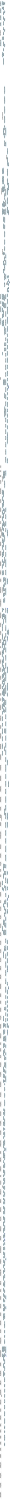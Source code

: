 /* ------------------------------------------------------------ */
/* created with bunch v3 */
/* Objective Function value = 1.6218905472636818*/
/* ------------------------------------------------------------ */

digraph G {
size= "10,10";
rotate = 90;
subgraph cluster_libraries {
label = "libraries";
color = black;
style = bold;

"def_PCMext_test4"[shape=diamond,color=lightgray,fontcolor=black,style=filled];
"def_PCMext_test3"[shape=diamond,color=lightgray,fontcolor=black,style=filled];
"def_PCMext_test2"[shape=diamond,color=lightgray,fontcolor=black,style=filled];
"def_PCMext_uniqueIterable"[shape=diamond,color=lightgray,fontcolor=black,style=filled];
"def_PCMext_getSystemParentIdConcatenationFor"[shape=diamond,color=lightgray,fontcolor=black,style=filled];
"def_PCMext_getSystemsFromCalls"[shape=diamond,color=lightgray,fontcolor=black,style=filled];
"def_JavaNamesExt_portClassName"[shape=diamond,color=lightgray,fontcolor=black,style=filled];
"def_PCMext_getRdseff"[shape=diamond,color=lightgray,fontcolor=black,style=filled];
"def_PCMext_matchID"[shape=diamond,color=lightgray,fontcolor=black,style=filled];
"def_JavaNamesExt_posInInterface2"[shape=diamond,color=lightgray,fontcolor=black,style=filled];
"def_PCMext_connectors"[shape=diamond,color=lightgray,fontcolor=black,style=filled];
"def_JavaNamesExt_interfaceName"[shape=diamond,color=lightgray,fontcolor=black,style=filled];
"def_PCMext_hasRequiredDelegationConnector"[shape=diamond,color=lightgray,fontcolor=black,style=filled];
"def_JavaNamesExt_basePackageName"[shape=diamond,color=lightgray,fontcolor=black,style=filled];
"def_JavaNamesExt_javaSignature2"[shape=diamond,color=lightgray,fontcolor=black,style=filled];
"def_PCMext_getAllCompletions"[shape=diamond,color=lightgray,fontcolor=black,style=filled];
"def_JavaNamesExt_fqnAllocationContextPackage"[shape=diamond,color=lightgray,fontcolor=black,style=filled];
"def_PCMext_hasRequiredInfrastructureDelegationConnector"[shape=diamond,color=lightgray,fontcolor=black,style=filled];
"def_JavaNamesExt_fqnAllocationContextClass"[shape=diamond,color=lightgray,fontcolor=black,style=filled];
"def_PCMext_collectRepositories8"[shape=diamond,color=lightgray,fontcolor=black,style=filled];
"def_PCMext_collectRepositories7"[shape=diamond,color=lightgray,fontcolor=black,style=filled];
"def_PCMext_collectRepositories6"[shape=diamond,color=lightgray,fontcolor=black,style=filled];
"def_PCMext_test"[shape=diamond,color=lightgray,fontcolor=black,style=filled];
"def_PCMext_collectRepositories5"[shape=diamond,color=lightgray,fontcolor=black,style=filled];
"def_PCMext_collectRepositories4"[shape=diamond,color=lightgray,fontcolor=black,style=filled];
"def_PCMext_collectRepositories3"[shape=diamond,color=lightgray,fontcolor=black,style=filled];
"def_PCMext_collectRepositories2"[shape=diamond,color=lightgray,fontcolor=black,style=filled];
"def_PCMext_getParentIdConcatenationFor"[shape=diamond,color=lightgray,fontcolor=black,style=filled];
"def_PCMext_getID3"[shape=diamond,color=lightgray,fontcolor=black,style=filled];
"def_PCMext_getID2"[shape=diamond,color=lightgray,fontcolor=black,style=filled];
"def_PCMext_getRequiredDelegationConnector"[shape=diamond,color=lightgray,fontcolor=black,style=filled];
"def_JavaNamesExt_fqnDummyComponent2"[shape=diamond,color=lightgray,fontcolor=black,style=filled];
"def_JavaNamesExt_javaString"[shape=diamond,color=lightgray,fontcolor=black,style=filled];
"def_JavaNamesExt_implementationPackage8"[shape=diamond,color=lightgray,fontcolor=black,style=filled];
"def_JavaNamesExt_implementationPackage7"[shape=diamond,color=lightgray,fontcolor=black,style=filled];
"def_JavaNamesExt_implementationPackage6"[shape=diamond,color=lightgray,fontcolor=black,style=filled];
"def_JavaNamesExt_implementationPackage5"[shape=diamond,color=lightgray,fontcolor=black,style=filled];
"def_JavaNamesExt_implementationPackage4"[shape=diamond,color=lightgray,fontcolor=black,style=filled];
"def_JavaNamesExt_implementationPackage3"[shape=diamond,color=lightgray,fontcolor=black,style=filled];
"def_JavaNamesExt_implementationPackage2"[shape=diamond,color=lightgray,fontcolor=black,style=filled];
"def_PCMext_isInnerReference3"[shape=diamond,color=lightgray,fontcolor=black,style=filled];
"def_PCMext_isInnerReference2"[shape=diamond,color=lightgray,fontcolor=black,style=filled];
"def_JavaNamesExt_getFileName"[shape=diamond,color=lightgray,fontcolor=black,style=filled];
"def_PCMext_hasProvidedInfrastructureDelegationConnector"[shape=diamond,color=lightgray,fontcolor=black,style=filled];
"def_PCMext_findContainerComponent"[shape=diamond,color=lightgray,fontcolor=black,style=filled];
"def_JavaNamesExt_portClassName2"[shape=diamond,color=lightgray,fontcolor=black,style=filled];
"def_PCMext_querySystemCalls"[shape=diamond,color=lightgray,fontcolor=black,style=filled];
"def_PCMext_hasSEFF"[shape=diamond,color=lightgray,fontcolor=black,style=filled];
"def_PCMext_getSEFF"[shape=diamond,color=lightgray,fontcolor=black,style=filled];
"def_PCMext_hasProvidedDelegationConnector"[shape=diamond,color=lightgray,fontcolor=black,style=filled];
"def_JavaNamesExt_javaVariableName"[shape=diamond,color=lightgray,fontcolor=black,style=filled];
"def_PCMext_findStart"[shape=diamond,color=lightgray,fontcolor=black,style=filled];
"def_PCMext_queryInternalActions8"[shape=diamond,color=lightgray,fontcolor=black,style=filled];
"def_PCMext_queryInternalActions7"[shape=diamond,color=lightgray,fontcolor=black,style=filled];
"def_PCMext_queryInternalActions6"[shape=diamond,color=lightgray,fontcolor=black,style=filled];
"def_PCMext_queryInternalActions5"[shape=diamond,color=lightgray,fontcolor=black,style=filled];
"def_PCMext_queryInternalActions4"[shape=diamond,color=lightgray,fontcolor=black,style=filled];
"def_PCMext_queryInternalActions3"[shape=diamond,color=lightgray,fontcolor=black,style=filled];
"def_PCMext_queryInternalActions2"[shape=diamond,color=lightgray,fontcolor=black,style=filled];
"def_JavaNamesExt_posInInterface"[shape=diamond,color=lightgray,fontcolor=black,style=filled];
"def_JavaNamesExt_portGetterName2"[shape=diamond,color=lightgray,fontcolor=black,style=filled];
"def_JavaNamesExt_implementationPackage"[shape=diamond,color=lightgray,fontcolor=black,style=filled];
"def_JavaNamesExt_javaName"[shape=diamond,color=lightgray,fontcolor=black,style=filled];
"def_JavaNamesExt_fqnPort"[shape=diamond,color=lightgray,fontcolor=black,style=filled];
"def_JavaNamesExt_javaSignature"[shape=diamond,color=lightgray,fontcolor=black,style=filled];
"def_PCMext_querySystemCalls2"[shape=diamond,color=lightgray,fontcolor=black,style=filled];
"def_JavaNamesExt_specificationString"[shape=diamond,color=lightgray,fontcolor=black,style=filled];
"def_JavaNamesExt_fqnDummyComponent"[shape=diamond,color=lightgray,fontcolor=black,style=filled];
"def_PCMext_findStop"[shape=diamond,color=lightgray,fontcolor=black,style=filled];
"def_JavaNamesExt_fqnPort2"[shape=diamond,color=lightgray,fontcolor=black,style=filled];
"def_PCMext_getConnector"[shape=diamond,color=lightgray,fontcolor=black,style=filled];
"def_PCMext_queryExternalCallActions8"[shape=diamond,color=lightgray,fontcolor=black,style=filled];
"def_PCMext_queryExternalCallActions7"[shape=diamond,color=lightgray,fontcolor=black,style=filled];
"def_PCMext_getProvidedDelegationConnector"[shape=diamond,color=lightgray,fontcolor=black,style=filled];
"def_PCMext_queryExternalCallActions6"[shape=diamond,color=lightgray,fontcolor=black,style=filled];
"def_PCMext_queryExternalCallActions5"[shape=diamond,color=lightgray,fontcolor=black,style=filled];
"def_PCMext_queryExternalCallActions4"[shape=diamond,color=lightgray,fontcolor=black,style=filled];
"def_PCMext_queryExternalCallActions3"[shape=diamond,color=lightgray,fontcolor=black,style=filled];
"def_PCMext_queryExternalCallActions2"[shape=diamond,color=lightgray,fontcolor=black,style=filled];
"def_JavaNamesExt_fqnDummyComponentPackage2"[shape=diamond,color=lightgray,fontcolor=black,style=filled];
"def_JavaNamesExt_fqn"[shape=diamond,color=lightgray,fontcolor=black,style=filled];
"def_JavaNamesExt_fqnPortPackage2"[shape=diamond,color=lightgray,fontcolor=black,style=filled];
"def_JavaNamesExt_fqnContextInterface"[shape=diamond,color=lightgray,fontcolor=black,style=filled];
"def_PCMext_getID"[shape=diamond,color=lightgray,fontcolor=black,style=filled];
"def_PCMext_queryInternalActions"[shape=diamond,color=lightgray,fontcolor=black,style=filled];
"def_JavaNamesExt_dummyComponentName"[shape=diamond,color=lightgray,fontcolor=black,style=filled];
"def_JavaNamesExt_fqnInterface"[shape=diamond,color=lightgray,fontcolor=black,style=filled];
"def_JavaNamesExt_fqnContextPackage"[shape=diamond,color=lightgray,fontcolor=black,style=filled];
"def_PCMext_querySystemCallsInLoops"[shape=diamond,color=lightgray,fontcolor=black,style=filled];
"def_JavaNamesExt_removeAllSpecialChars"[shape=diamond,color=lightgray,fontcolor=black,style=filled];
"def_JavaNamesExt_portGetterName"[shape=diamond,color=lightgray,fontcolor=black,style=filled];
"def_PCMext_getRequiredInfrastructureDelegationConnector"[shape=diamond,color=lightgray,fontcolor=black,style=filled];
"def_JavaNamesExt_fqnAllocationContext"[shape=diamond,color=lightgray,fontcolor=black,style=filled];
"def_PCMext_getParentSubsystemsIdConcatenationFor"[shape=diamond,color=lightgray,fontcolor=black,style=filled];
"def_PCMext_parameterUsageLHS"[shape=diamond,color=lightgray,fontcolor=black,style=filled];
"def_PCMext_findStopAction"[shape=diamond,color=lightgray,fontcolor=black,style=filled];
"def_JavaNamesExt_fqnContext"[shape=diamond,color=lightgray,fontcolor=black,style=filled];
"def_JavaNamesExt_portMemberVar2"[shape=diamond,color=lightgray,fontcolor=black,style=filled];
"def_PCMext_collectRepositories"[shape=diamond,color=lightgray,fontcolor=black,style=filled];
"def_JavaNamesExt_contextClassName"[shape=diamond,color=lightgray,fontcolor=black,style=filled];
"def_PCMext_isInnerReference"[shape=diamond,color=lightgray,fontcolor=black,style=filled];
"def_JavaNamesExt_fqnDummyComponentPackage"[shape=diamond,color=lightgray,fontcolor=black,style=filled];
"def_PCMext_getProvidedInfrastructureDelegationConnector"[shape=diamond,color=lightgray,fontcolor=black,style=filled];
"def_JavaNamesExt_className"[shape=diamond,color=lightgray,fontcolor=black,style=filled];
"def_PCMext_getParentIdConcatenationFor3"[shape=diamond,color=lightgray,fontcolor=black,style=filled];
"def_JavaNamesExt_portMemberVar"[shape=diamond,color=lightgray,fontcolor=black,style=filled];
"def_PCMext_getParentIdConcatenationFor2"[shape=diamond,color=lightgray,fontcolor=black,style=filled];
"def_JavaNamesExt_fqnToDirectoryPath"[shape=diamond,color=lightgray,fontcolor=black,style=filled];
"def_PCMext_hasConnector"[shape=diamond,color=lightgray,fontcolor=black,style=filled];
"def_JavaNamesExt_fqnPortPackage"[shape=diamond,color=lightgray,fontcolor=black,style=filled];
"def_JavaNamesExt_fqn6"[shape=diamond,color=lightgray,fontcolor=black,style=filled];
"def_JavaNamesExt_fqn5"[shape=diamond,color=lightgray,fontcolor=black,style=filled];
"def_JavaNamesExt_fqn4"[shape=diamond,color=lightgray,fontcolor=black,style=filled];
"def_JavaNamesExt_fqn3"[shape=diamond,color=lightgray,fontcolor=black,style=filled];
"def_JavaNamesExt_fqn2"[shape=diamond,color=lightgray,fontcolor=black,style=filled];
"def_JavaNamesExt_beanName"[shape=diamond,color=lightgray,fontcolor=black,style=filled];
"def_JavaNamesExt_dummyComponentName2"[shape=diamond,color=lightgray,fontcolor=black,style=filled];
"def_PCMext_querySystemCallsInBranches"[shape=diamond,color=lightgray,fontcolor=black,style=filled];
"def_PCMext_queryExternalCallActions"[shape=diamond,color=lightgray,fontcolor=black,style=filled];
"def_JavaNamesExt_contextInterfaceName"[shape=diamond,color=lightgray,fontcolor=black,style=filled];
}
subgraph cluster0 {
label = "(SS-L3):package_repository";
color = black;
style = bold;

"def_SimResourcesXpt_parentResourceContainerAdd"[label="def_SimResourcesXpt_parentResourceContainerAdd",shape=ellipse,color=lightblue,fontcolor=black,style=filled];
"def_SimResourcesXpt_nestedResourceContainerAdd"[label="def_SimResourcesXpt_nestedResourceContainerAdd",shape=ellipse,color=lightblue,fontcolor=black,style=filled];
"class_resourceenvironment_ResourceContainer"[label="class_resourceenvironment_ResourceContainer",shape=ellipse,color=lightblue,fontcolor=black,style=filled];
"def_SimResourcesXpt_resourceContainerCaseResourceContainers"[label="def_SimResourcesXpt_resourceContainerCaseResourceContainers",shape=ellipse,color=lightblue,fontcolor=black,style=filled];
"def_SimResourcesXpt_resourceContainerAdd"[label="def_SimResourcesXpt_resourceContainerAdd",shape=ellipse,color=lightblue,fontcolor=black,style=filled];
"file_def_out_SimResourcesXpt_resourceEnvironmentRoot"[label="file_def_out_SimResourcesXpt_resourceEnvironmentRoot",shape=ellipse,color=lightblue,fontcolor=black,style=filled];
"def_SimResourcesXpt_resourceContainerInit"[label="def_SimResourcesXpt_resourceContainerInit",shape=ellipse,color=lightblue,fontcolor=black,style=filled];
"def_SimResourcesXpt_resourceContainerCaseResources"[label="def_SimResourcesXpt_resourceContainerCaseResources",shape=ellipse,color=lightblue,fontcolor=black,style=filled];
"def_out_SimResourcesXpt_resourceEnvironmentRoot"[label="def_out_SimResourcesXpt_resourceEnvironmentRoot",shape=ellipse,color=lightblue,fontcolor=black,style=filled];
"class_resourceenvironment_LinkingResource"[label="class_resourceenvironment_LinkingResource",shape=ellipse,color=lightblue,fontcolor=black,style=filled];
"def_SimResourcesXpt_linkingResourceCase"[label="def_SimResourcesXpt_linkingResourceCase",shape=ellipse,color=lightblue,fontcolor=black,style=filled];
"def_SimResourcesXpt_linkingResourceAdd"[label="def_SimResourcesXpt_linkingResourceAdd",shape=ellipse,color=lightblue,fontcolor=black,style=filled];
"file_def_out_ProvidedPortsXpt_portImplFile2"[label="file_def_out_ProvidedPortsXpt_portImplFile2",shape=ellipse,color=lightblue,fontcolor=black,style=filled];
"def_out_ProvidedPortsXpt_portImplFile2"[label="def_out_ProvidedPortsXpt_portImplFile2",shape=ellipse,color=lightblue,fontcolor=black,style=filled];
"def_JavaCoreXpt_parameter"[label="def_JavaCoreXpt_parameter",shape=ellipse,color=lightblue,fontcolor=black,style=filled];
"def_DataTypesXpt_dataType4"[label="def_DataTypesXpt_dataType4",shape=ellipse,color=lightblue,fontcolor=black,style=filled];
"def_JavaCoreXpt_returnType"[label="def_JavaCoreXpt_returnType",shape=ellipse,color=lightblue,fontcolor=black,style=filled];
"def_DataTypesXpt_dataType2"[label="def_DataTypesXpt_dataType2",shape=ellipse,color=lightblue,fontcolor=black,style=filled];
"def_DataTypesXpt_dataType3"[label="def_DataTypesXpt_dataType3",shape=ellipse,color=lightblue,fontcolor=black,style=filled];
"class_repository_ImplementationComponentType"[label="class_repository_ImplementationComponentType",shape=ellipse,color=lightblue,fontcolor=black,style=filled];
"def_SimJavaCoreXpt_specificImplementationPartTM"[label="def_SimJavaCoreXpt_specificImplementationPartTM",shape=ellipse,color=lightblue,fontcolor=black,style=filled];
"def_DataTypesXpt_dataType"[label="def_DataTypesXpt_dataType",shape=ellipse,color=lightblue,fontcolor=black,style=filled];
"class_repository_DataType"[label="class_repository_DataType",shape=ellipse,color=lightblue,fontcolor=black,style=filled];
"def_SimJavaCoreXpt_returnTypeTM"[label="def_SimJavaCoreXpt_returnTypeTM",shape=ellipse,color=lightblue,fontcolor=black,style=filled];
"def_SimJavaCoreXpt_parameterUsageListTM"[label="def_SimJavaCoreXpt_parameterUsageListTM",shape=ellipse,color=lightblue,fontcolor=black,style=filled];
"def_SimJavaCoreXpt_componentServiceTM"[label="def_SimJavaCoreXpt_componentServiceTM",shape=ellipse,color=lightblue,fontcolor=black,style=filled];
"def_SimJavaCoreXpt_parameterListTM"[label="def_SimJavaCoreXpt_parameterListTM",shape=ellipse,color=lightblue,fontcolor=black,style=filled];
"class_repository_Signature"[label="class_repository_Signature",shape=ellipse,color=lightblue,fontcolor=black,style=filled];
"def_SimJavaCoreXpt_passiveResourceDecls"[label="def_SimJavaCoreXpt_passiveResourceDecls",shape=ellipse,color=lightblue,fontcolor=black,style=filled];
"def_SimJavaCoreXpt_passiveResourceDecls2"[label="def_SimJavaCoreXpt_passiveResourceDecls2",shape=ellipse,color=lightblue,fontcolor=black,style=filled];
"def_SimJavaCoreXpt_componentConstructor"[label="def_SimJavaCoreXpt_componentConstructor",shape=ellipse,color=lightblue,fontcolor=black,style=filled];
"class_resourceenvironment_ProcessingResourceSpecification"[label="class_resourceenvironment_ProcessingResourceSpecification",shape=ellipse,color=lightblue,fontcolor=black,style=filled];
"def_SimResourcesXpt_schedulingStrategy"[label="def_SimResourcesXpt_schedulingStrategy",shape=ellipse,color=lightblue,fontcolor=black,style=filled];
"def_SimResourcesXpt_activeResourceAdd"[label="def_SimResourcesXpt_activeResourceAdd",shape=ellipse,color=lightblue,fontcolor=black,style=filled];
"class_repository_CollectionDataType"[label="class_repository_CollectionDataType",shape=ellipse,color=lightblue,fontcolor=black,style=filled];
"class_repository_CompleteComponentType"[label="class_repository_CompleteComponentType",shape=ellipse,color=lightblue,fontcolor=black,style=filled];
"class_repository_InnerDeclaration"[label="class_repository_InnerDeclaration",shape=ellipse,color=lightblue,fontcolor=black,style=filled];
"class_repository_RequiredCharacterisation"[label="class_repository_RequiredCharacterisation",shape=ellipse,color=lightblue,fontcolor=black,style=filled];
"class_repository_SourceRole"[label="class_repository_SourceRole",shape=ellipse,color=lightblue,fontcolor=black,style=filled];
"package_repository"[label="package_repository",shape=ellipse,color=lightblue,fontcolor=black,style=filled];
"class_repository_CompositeDataType"[label="class_repository_CompositeDataType",shape=ellipse,color=lightblue,fontcolor=black,style=filled];
"class_repository_EventGroup"[label="class_repository_EventGroup",shape=ellipse,color=lightblue,fontcolor=black,style=filled];
"class_repository_Role"[label="class_repository_Role",shape=ellipse,color=lightblue,fontcolor=black,style=filled];
"class_repository_EventType"[label="class_repository_EventType",shape=ellipse,color=lightblue,fontcolor=black,style=filled];
"class_repository_SinkRole"[label="class_repository_SinkRole",shape=ellipse,color=lightblue,fontcolor=black,style=filled];
"class_repository_ProvidesComponentType"[label="class_repository_ProvidesComponentType",shape=ellipse,color=lightblue,fontcolor=black,style=filled];
"class_repository_PrimitiveDataType"[label="class_repository_PrimitiveDataType",shape=ellipse,color=lightblue,fontcolor=black,style=filled];
"class_repository_Interface"[label="class_repository_Interface",shape=ellipse,color=lightblue,fontcolor=black,style=filled];
"class_repository_ExceptionType"[label="class_repository_ExceptionType",shape=ellipse,color=lightblue,fontcolor=black,style=filled];
"class_repository_ProvidedRole"[label="class_repository_ProvidedRole",shape=ellipse,color=lightblue,fontcolor=black,style=filled];
"def_JavaCoreXpt_innerImplementation3"[label="def_JavaCoreXpt_innerImplementation3",shape=ellipse,color=lightblue,fontcolor=black,style=filled];
"class_repository_CompositeComponent"[label="class_repository_CompositeComponent",shape=ellipse,color=lightblue,fontcolor=black,style=filled];
"def_JavaCoreXpt_componentConstructorTM"[label="def_JavaCoreXpt_componentConstructorTM",shape=ellipse,color=lightblue,fontcolor=black,style=filled];
"def_JavaCoreXpt_superClassesTM"[label="def_JavaCoreXpt_superClassesTM",shape=ellipse,color=lightblue,fontcolor=black,style=filled];
"def_JavaCoreXpt_innerImplementation"[label="def_JavaCoreXpt_innerImplementation",shape=ellipse,color=lightblue,fontcolor=black,style=filled];
"def_out_JavaCoreXpt_componentImplementationForImplComponentTypesAndSubSystems"[label="def_out_JavaCoreXpt_componentImplementationForImplComponentTypesAndSubSystems",shape=ellipse,color=lightblue,fontcolor=black,style=filled];
"def_JavaCoreXpt_classHeader"[label="def_JavaCoreXpt_classHeader",shape=ellipse,color=lightblue,fontcolor=black,style=filled];
"def_JavaCoreXpt_componentPackage"[label="def_JavaCoreXpt_componentPackage",shape=ellipse,color=lightblue,fontcolor=black,style=filled];
"def_JavaCoreXpt_componentImplementationChildClassTM"[label="def_JavaCoreXpt_componentImplementationChildClassTM",shape=ellipse,color=lightblue,fontcolor=black,style=filled];
"file_def_out_JavaCoreXpt_componentImplementationForImplComponentTypesAndSubSystems"[label="file_def_out_JavaCoreXpt_componentImplementationForImplComponentTypesAndSubSystems",shape=ellipse,color=lightblue,fontcolor=black,style=filled];
"def_JavaCoreXpt_specificImplementationPartTM"[label="def_JavaCoreXpt_specificImplementationPartTM",shape=ellipse,color=lightblue,fontcolor=black,style=filled];
"class_repository_BasicComponent"[label="class_repository_BasicComponent",shape=ellipse,color=lightblue,fontcolor=black,style=filled];
"def_JavaCoreXpt_innerImplementation2"[label="def_JavaCoreXpt_innerImplementation2",shape=ellipse,color=lightblue,fontcolor=black,style=filled];
"def_RepositoryXpt_componentRoot2"[label="def_RepositoryXpt_componentRoot2",shape=ellipse,color=lightblue,fontcolor=black,style=filled];
"entry_RepositoryXpt_root"[label="entry_RepositoryXpt_root",shape=ellipse,color=lightblue,fontcolor=black,style=filled];
"class_repository_Repository"[label="class_repository_Repository",shape=ellipse,color=lightblue,fontcolor=black,style=filled];
"def_RepositoryXpt_componentRoot3"[label="def_RepositoryXpt_componentRoot3",shape=ellipse,color=lightblue,fontcolor=black,style=filled];
"def_CompletionsXpt_innerCompletionComponent"[label="def_CompletionsXpt_innerCompletionComponent",shape=ellipse,color=lightblue,fontcolor=black,style=filled];
"def_RepositoryXpt_componentRoot"[label="def_RepositoryXpt_componentRoot",shape=ellipse,color=lightblue,fontcolor=black,style=filled];
"def_JavaCoreXpt_componentImplementation2"[label="def_JavaCoreXpt_componentImplementation2",shape=ellipse,color=lightblue,fontcolor=black,style=filled];
"def_JavaCoreXpt_componentImplementation"[label="def_JavaCoreXpt_componentImplementation",shape=ellipse,color=lightblue,fontcolor=black,style=filled];
"def_JavaCoreXpt_componentImplementation3"[label="def_JavaCoreXpt_componentImplementation3",shape=ellipse,color=lightblue,fontcolor=black,style=filled];
}
subgraph cluster1 {
label = "(SS-L3):file_def_out_RepositoryXpt_compositeComponentRoot";
color = black;
style = bold;

"def_ProvidedPortsXpt_portDelegationDelegatingCallTM"[label="def_ProvidedPortsXpt_portDelegationDelegatingCallTM",shape=ellipse,color=lightblue,fontcolor=black,style=filled];
"def_ProvidedPortsXpt_portDelegator"[label="def_ProvidedPortsXpt_portDelegator",shape=ellipse,color=lightblue,fontcolor=black,style=filled];
"def_ProvidedPortsXpt_portDelegationDelegatingCallTM2"[label="def_ProvidedPortsXpt_portDelegationDelegatingCallTM2",shape=ellipse,color=lightblue,fontcolor=black,style=filled];
"def_ProvidedPortsXpt_portDelegator2"[label="def_ProvidedPortsXpt_portDelegator2",shape=ellipse,color=lightblue,fontcolor=black,style=filled];
"def_ProvidedPortsXpt_portMemberVars2"[label="def_ProvidedPortsXpt_portMemberVars2",shape=ellipse,color=lightblue,fontcolor=black,style=filled];
"def_ProvidedPortsXpt_portMemberVars"[label="def_ProvidedPortsXpt_portMemberVars",shape=ellipse,color=lightblue,fontcolor=black,style=filled];
"def_ProvidedPortsXpt_providedPorts"[label="def_ProvidedPortsXpt_providedPorts",shape=ellipse,color=lightblue,fontcolor=black,style=filled];
"def_JavaCoreXpt_componentService"[label="def_JavaCoreXpt_componentService",shape=ellipse,color=lightblue,fontcolor=black,style=filled];
"class_seff_ServiceEffectSpecification"[label="class_seff_ServiceEffectSpecification",shape=ellipse,color=lightblue,fontcolor=black,style=filled];
"class_resourcetype_ResourceSignature"[label="class_resourcetype_ResourceSignature",shape=ellipse,color=lightblue,fontcolor=black,style=filled];
"class_resourcetype_CommunicationLinkResourceType"[label="class_resourcetype_CommunicationLinkResourceType",shape=ellipse,color=lightblue,fontcolor=black,style=filled];
"class_resourcetype_SchedulingPolicy"[label="class_resourcetype_SchedulingPolicy",shape=ellipse,color=lightblue,fontcolor=black,style=filled];
"package_resourcetype"[label="package_resourcetype",shape=ellipse,color=lightblue,fontcolor=black,style=filled];
"class_resourcetype_ResourceInterface"[label="class_resourcetype_ResourceInterface",shape=ellipse,color=lightblue,fontcolor=black,style=filled];
"class_resourcetype_ResourceRepository"[label="class_resourcetype_ResourceRepository",shape=ellipse,color=lightblue,fontcolor=black,style=filled];
"class_resourcetype_ProcessingResourceType"[label="class_resourcetype_ProcessingResourceType",shape=ellipse,color=lightblue,fontcolor=black,style=filled];
"class_resourcetype_ResourceType"[label="class_resourcetype_ResourceType",shape=ellipse,color=lightblue,fontcolor=black,style=filled];
"def_ComposedStructureXpt_childMemberVarInitTM"[label="def_ComposedStructureXpt_childMemberVarInitTM",shape=ellipse,color=lightblue,fontcolor=black,style=filled];
"def_ComposedStructureXpt_componentConstructorParametersTM"[label="def_ComposedStructureXpt_componentConstructorParametersTM",shape=ellipse,color=lightblue,fontcolor=black,style=filled];
"def_ComposedStructureXpt_allChildMemberVarInit"[label="def_ComposedStructureXpt_allChildMemberVarInit",shape=ellipse,color=lightblue,fontcolor=black,style=filled];
"class_reliability_ResourceTimeoutFailureType"[label="class_reliability_ResourceTimeoutFailureType",shape=ellipse,color=lightblue,fontcolor=black,style=filled];
"class_reliability_SoftwareInducedFailureType"[label="class_reliability_SoftwareInducedFailureType",shape=ellipse,color=lightblue,fontcolor=black,style=filled];
"def_SEFFBodyXpt_checkFailureTypeMatch2"[label="def_SEFFBodyXpt_checkFailureTypeMatch2",shape=ellipse,color=lightblue,fontcolor=black,style=filled];
"def_ComposedStructureXpt_composedPREConstructorStartTM"[label="def_ComposedStructureXpt_composedPREConstructorStartTM",shape=ellipse,color=lightblue,fontcolor=black,style=filled];
"def_ComposedStructureXpt_constructor"[label="def_ComposedStructureXpt_constructor",shape=ellipse,color=lightblue,fontcolor=black,style=filled];
"def_ComposedStructureXpt_portInit"[label="def_ComposedStructureXpt_portInit",shape=ellipse,color=lightblue,fontcolor=black,style=filled];
"def_ComposedStructureXpt_portInit2"[label="def_ComposedStructureXpt_portInit2",shape=ellipse,color=lightblue,fontcolor=black,style=filled];
"def_ProvidedPortsXpt_contextPortGetter2"[label="def_ProvidedPortsXpt_contextPortGetter2",shape=ellipse,color=lightblue,fontcolor=black,style=filled];
"def_ProvidedPortsXpt_contextPortGetter"[label="def_ProvidedPortsXpt_contextPortGetter",shape=ellipse,color=lightblue,fontcolor=black,style=filled];
"def_ProvidedPortsXpt_portGetter2"[label="def_ProvidedPortsXpt_portGetter2",shape=ellipse,color=lightblue,fontcolor=black,style=filled];
"file_def_out_RepositoryXpt_compositeComponentRoot"[label="file_def_out_RepositoryXpt_compositeComponentRoot",shape=ellipse,color=lightblue,fontcolor=black,style=filled];
"def_ProvidedPortsXpt_providedPorts2"[label="def_ProvidedPortsXpt_providedPorts2",shape=ellipse,color=lightblue,fontcolor=black,style=filled];
"def_ProvidedPortsXpt_portGetter"[label="def_ProvidedPortsXpt_portGetter",shape=ellipse,color=lightblue,fontcolor=black,style=filled];
"def_ComposedStructureXpt_innerImplementation"[label="def_ComposedStructureXpt_innerImplementation",shape=ellipse,color=lightblue,fontcolor=black,style=filled];
"def_ComposedStructureXpt_childMemberVar"[label="def_ComposedStructureXpt_childMemberVar",shape=ellipse,color=lightblue,fontcolor=black,style=filled];
"def_SEFFBodyXpt_action11"[label="def_SEFFBodyXpt_action11",shape=ellipse,color=lightblue,fontcolor=black,style=filled];
"class_seff_AcquireAction"[label="class_seff_AcquireAction",shape=ellipse,color=lightblue,fontcolor=black,style=filled];
}
subgraph cluster2 {
label = "(SS-L3):def_JavaCoreXpt_infrastructureSignature";
color = black;
style = bold;

"file_def_out_RepositoryXpt_interfaceFile"[label="file_def_out_RepositoryXpt_interfaceFile",shape=ellipse,color=lightblue,fontcolor=black,style=filled];
"def_RepositoryXpt_interfaceHelperMethodsDeclarationTM"[label="def_RepositoryXpt_interfaceHelperMethodsDeclarationTM",shape=ellipse,color=lightblue,fontcolor=black,style=filled];
"def_RepositoryXpt_interfaceHeader"[label="def_RepositoryXpt_interfaceHeader",shape=ellipse,color=lightblue,fontcolor=black,style=filled];
"def_RepositoryXpt_interfaceHeader2"[label="def_RepositoryXpt_interfaceHeader2",shape=ellipse,color=lightblue,fontcolor=black,style=filled];
"def_RepositoryXpt_interfaceHelperMethodsDeclarationTM2"[label="def_RepositoryXpt_interfaceHelperMethodsDeclarationTM2",shape=ellipse,color=lightblue,fontcolor=black,style=filled];
"def_out_RepositoryXpt_interfaceFile"[label="def_out_RepositoryXpt_interfaceFile",shape=ellipse,color=lightblue,fontcolor=black,style=filled];
"class_identifier_Identifier"[label="class_identifier_Identifier",shape=ellipse,color=lightblue,fontcolor=black,style=filled];
"package_identifier"[label="package_identifier",shape=ellipse,color=lightblue,fontcolor=black,style=filled];
"class_seff_ResourceDemandingSEFF"[label="class_seff_ResourceDemandingSEFF",shape=ellipse,color=lightblue,fontcolor=black,style=filled];
"def_SimJavaCoreXpt_containerAvailabilityCheckTM"[label="def_SimJavaCoreXpt_containerAvailabilityCheckTM",shape=ellipse,color=lightblue,fontcolor=black,style=filled];
"def_SimJavaCoreXpt_componentService"[label="def_SimJavaCoreXpt_componentService",shape=ellipse,color=lightblue,fontcolor=black,style=filled];
"def_SimJavaCoreXpt_componentService2"[label="def_SimJavaCoreXpt_componentService2",shape=ellipse,color=lightblue,fontcolor=black,style=filled];
"def_SimJavaCoreXpt_actionsAsCalls"[label="def_SimJavaCoreXpt_actionsAsCalls",shape=ellipse,color=lightblue,fontcolor=black,style=filled];
"def_JavaCoreXpt_componentServiceSignature2"[label="def_JavaCoreXpt_componentServiceSignature2",shape=ellipse,color=lightblue,fontcolor=black,style=filled];
"def_JavaCoreXpt_returnTypeTM"[label="def_JavaCoreXpt_returnTypeTM",shape=ellipse,color=lightblue,fontcolor=black,style=filled];
"file_def_out_RepositoryXpt_interfaceFile2"[label="file_def_out_RepositoryXpt_interfaceFile2",shape=ellipse,color=lightblue,fontcolor=black,style=filled];
"def_out_RepositoryXpt_interfaceFile2"[label="def_out_RepositoryXpt_interfaceFile2",shape=ellipse,color=lightblue,fontcolor=black,style=filled];
"def_JavaCoreXpt_infrastructureSignature"[label="def_JavaCoreXpt_infrastructureSignature",shape=ellipse,color=lightblue,fontcolor=black,style=filled];
}
subgraph cluster3 {
label = "(SS-L3):class_repository_RepositoryComponent";
color = black;
style = bold;

"def_SimUsageXpt_workloadClass3"[label="def_SimUsageXpt_workloadClass3",shape=ellipse,color=lightblue,fontcolor=black,style=filled];
"def_SimUsageXpt_workloadClass"[label="def_SimUsageXpt_workloadClass",shape=ellipse,color=lightblue,fontcolor=black,style=filled];
"class_usagemodel_UsageScenario"[label="class_usagemodel_UsageScenario",shape=ellipse,color=lightblue,fontcolor=black,style=filled];
"def_SimUsageXpt_workloadDriver"[label="def_SimUsageXpt_workloadDriver",shape=ellipse,color=lightblue,fontcolor=black,style=filled];
"def_SimUsageXpt_systemVariableParameter"[label="def_SimUsageXpt_systemVariableParameter",shape=ellipse,color=lightblue,fontcolor=black,style=filled];
"def_SimUsageXpt_workloadClass2"[label="def_SimUsageXpt_workloadClass2",shape=ellipse,color=lightblue,fontcolor=black,style=filled];
"def_SimJavaCoreXpt_initCalculatorsTM"[label="def_SimJavaCoreXpt_initCalculatorsTM",shape=ellipse,color=lightblue,fontcolor=black,style=filled];
"def_SimCalculatorsXpt_setupCalculators2"[label="def_SimCalculatorsXpt_setupCalculators2",shape=ellipse,color=lightblue,fontcolor=black,style=filled];
"def_SimCalculatorsXpt_setupCalculators3"[label="def_SimCalculatorsXpt_setupCalculators3",shape=ellipse,color=lightblue,fontcolor=black,style=filled];
"def_SimCalculatorsXpt_setupCalculators4"[label="def_SimCalculatorsXpt_setupCalculators4",shape=ellipse,color=lightblue,fontcolor=black,style=filled];
"def_SimCalculatorsXpt_setupCalculators5"[label="def_SimCalculatorsXpt_setupCalculators5",shape=ellipse,color=lightblue,fontcolor=black,style=filled];
"def_SimCalculatorsXpt_setupCalculators6"[label="def_SimCalculatorsXpt_setupCalculators6",shape=ellipse,color=lightblue,fontcolor=black,style=filled];
"def_SimCalculatorsXpt_setupCalculators"[label="def_SimCalculatorsXpt_setupCalculators",shape=ellipse,color=lightblue,fontcolor=black,style=filled];
"def_SimCalculatorsXpt_setupCalculators7"[label="def_SimCalculatorsXpt_setupCalculators7",shape=ellipse,color=lightblue,fontcolor=black,style=filled];
"def_SimUsageXpt_initCalculatorsTM"[label="def_SimUsageXpt_initCalculatorsTM",shape=ellipse,color=lightblue,fontcolor=black,style=filled];
"def_out_SimUsageXpt_main"[label="def_out_SimUsageXpt_main",shape=ellipse,color=lightblue,fontcolor=black,style=filled];
"def_SimUsageXpt_usageScenarioConstructorContextInit"[label="def_SimUsageXpt_usageScenarioConstructorContextInit",shape=ellipse,color=lightblue,fontcolor=black,style=filled];
"file_def_out_SimUsageXpt_main"[label="file_def_out_SimUsageXpt_main",shape=ellipse,color=lightblue,fontcolor=black,style=filled];
"def_SimUsageXpt_initUserData"[label="def_SimUsageXpt_initUserData",shape=ellipse,color=lightblue,fontcolor=black,style=filled];
"def_JavaCoreXpt_containerAvailabilityCheckTM"[label="def_JavaCoreXpt_containerAvailabilityCheckTM",shape=ellipse,color=lightblue,fontcolor=black,style=filled];
"def_JavaCoreXpt_componentServiceTM"[label="def_JavaCoreXpt_componentServiceTM",shape=ellipse,color=lightblue,fontcolor=black,style=filled];
"def_SimJavaCoreXpt_containerAvailabilityCheck"[label="def_SimJavaCoreXpt_containerAvailabilityCheck",shape=ellipse,color=lightblue,fontcolor=black,style=filled];
"class_repository_OperationSignature"[label="class_repository_OperationSignature",shape=ellipse,color=lightblue,fontcolor=black,style=filled];
"def_SimUsageFactoryXpt_usageFactoryBaseClass2"[label="def_SimUsageFactoryXpt_usageFactoryBaseClass2",shape=ellipse,color=lightblue,fontcolor=black,style=filled];
"def_out_SimUsageFactoryXpt_usageScenarioFactory"[label="def_out_SimUsageFactoryXpt_usageScenarioFactory",shape=ellipse,color=lightblue,fontcolor=black,style=filled];
"def_SimUsageFactoryXpt_factoryConstructor3"[label="def_SimUsageFactoryXpt_factoryConstructor3",shape=ellipse,color=lightblue,fontcolor=black,style=filled];
"def_SimUsageFactoryXpt_usageFactoryBaseClass3"[label="def_SimUsageFactoryXpt_usageFactoryBaseClass3",shape=ellipse,color=lightblue,fontcolor=black,style=filled];
"def_SimUsageFactoryXpt_usageFactoryBaseClass"[label="def_SimUsageFactoryXpt_usageFactoryBaseClass",shape=ellipse,color=lightblue,fontcolor=black,style=filled];
"file_def_out_SimUsageFactoryXpt_usageScenarioFactory"[label="file_def_out_SimUsageFactoryXpt_usageScenarioFactory",shape=ellipse,color=lightblue,fontcolor=black,style=filled];
"def_SimUsageFactoryXpt_factoryConstructor4"[label="def_SimUsageFactoryXpt_factoryConstructor4",shape=ellipse,color=lightblue,fontcolor=black,style=filled];
"class_usagemodel_OpenWorkload"[label="class_usagemodel_OpenWorkload",shape=ellipse,color=lightblue,fontcolor=black,style=filled];
"def_SimUsageFactoryXpt_factoryConstructor"[label="def_SimUsageFactoryXpt_factoryConstructor",shape=ellipse,color=lightblue,fontcolor=black,style=filled];
"def_SimUsageXpt_systemVariableDecl"[label="def_SimUsageXpt_systemVariableDecl",shape=ellipse,color=lightblue,fontcolor=black,style=filled];
"class_system_System"[label="class_system_System",shape=ellipse,color=lightblue,fontcolor=black,style=filled];
"class_seff_ExternalCallAction"[label="class_seff_ExternalCallAction",shape=ellipse,color=lightblue,fontcolor=black,style=filled];
"def_SEFFBodyXpt_catchFailureExceptions"[label="def_SEFFBodyXpt_catchFailureExceptions",shape=ellipse,color=lightblue,fontcolor=black,style=filled];
"class_probfunction_LognormalDistribution"[label="class_probfunction_LognormalDistribution",shape=ellipse,color=lightblue,fontcolor=black,style=filled];
"class_probfunction_ExponentialDistribution"[label="class_probfunction_ExponentialDistribution",shape=ellipse,color=lightblue,fontcolor=black,style=filled];
"class_probfunction_ContinuousSample"[label="class_probfunction_ContinuousSample",shape=ellipse,color=lightblue,fontcolor=black,style=filled];
"class_probfunction_Sample"[label="class_probfunction_Sample",shape=ellipse,color=lightblue,fontcolor=black,style=filled];
"class_probfunction_GammaDistribution"[label="class_probfunction_GammaDistribution",shape=ellipse,color=lightblue,fontcolor=black,style=filled];
"class_probfunction_SamplePDF"[label="class_probfunction_SamplePDF",shape=ellipse,color=lightblue,fontcolor=black,style=filled];
"package_probfunction"[label="package_probfunction",shape=ellipse,color=lightblue,fontcolor=black,style=filled];
"class_probfunction_ContinuousPDF"[label="class_probfunction_ContinuousPDF",shape=ellipse,color=lightblue,fontcolor=black,style=filled];
"class_probfunction_NormalDistribution"[label="class_probfunction_NormalDistribution",shape=ellipse,color=lightblue,fontcolor=black,style=filled];
"class_probfunction_ProbabilityMassFunction"[label="class_probfunction_ProbabilityMassFunction",shape=ellipse,color=lightblue,fontcolor=black,style=filled];
"class_probfunction_Complex"[label="class_probfunction_Complex",shape=ellipse,color=lightblue,fontcolor=black,style=filled];
"class_probfunction_ProbabilityFunction"[label="class_probfunction_ProbabilityFunction",shape=ellipse,color=lightblue,fontcolor=black,style=filled];
"class_probfunction_BoxedPDF"[label="class_probfunction_BoxedPDF",shape=ellipse,color=lightblue,fontcolor=black,style=filled];
"class_probfunction_ProbabilityDensityFunction"[label="class_probfunction_ProbabilityDensityFunction",shape=ellipse,color=lightblue,fontcolor=black,style=filled];
"def_out_DelegatorClassXpt_delegatorClass"[label="def_out_DelegatorClassXpt_delegatorClass",shape=ellipse,color=lightblue,fontcolor=black,style=filled];
"def_ProvidedPortsXpt_composedComponentPortHelperMethodsTM2"[label="def_ProvidedPortsXpt_composedComponentPortHelperMethodsTM2",shape=ellipse,color=lightblue,fontcolor=black,style=filled];
"def_JavaCoreXpt_parameterUsageListTM"[label="def_JavaCoreXpt_parameterUsageListTM",shape=ellipse,color=lightblue,fontcolor=black,style=filled];
"file_def_out_DelegatorClassXpt_delegatorClass"[label="file_def_out_DelegatorClassXpt_delegatorClass",shape=ellipse,color=lightblue,fontcolor=black,style=filled];
"def_DelegatorClassXpt_delegator2"[label="def_DelegatorClassXpt_delegator2",shape=ellipse,color=lightblue,fontcolor=black,style=filled];
"def_DelegatorClassXpt_delegator"[label="def_DelegatorClassXpt_delegator",shape=ellipse,color=lightblue,fontcolor=black,style=filled];
"def_JavaCoreXpt_returnTypeTM2"[label="def_JavaCoreXpt_returnTypeTM2",shape=ellipse,color=lightblue,fontcolor=black,style=filled];
"def_JavaCoreXpt_operationSignature"[label="def_JavaCoreXpt_operationSignature",shape=ellipse,color=lightblue,fontcolor=black,style=filled];
"def_SEFFBodyXpt_recoveryActionAlternative"[label="def_SEFFBodyXpt_recoveryActionAlternative",shape=ellipse,color=lightblue,fontcolor=black,style=filled];
"def_SEFFBodyXpt_action7"[label="def_SEFFBodyXpt_action7",shape=ellipse,color=lightblue,fontcolor=black,style=filled];
"def_SEFFBodyXpt_initFailureHandling"[label="def_SEFFBodyXpt_initFailureHandling",shape=ellipse,color=lightblue,fontcolor=black,style=filled];
"def_SEFFBodyXpt_checkIfExceptionIsHandled"[label="def_SEFFBodyXpt_checkIfExceptionIsHandled",shape=ellipse,color=lightblue,fontcolor=black,style=filled];
"def_SEFFBodyXpt_nextRecoveryActionAlternative"[label="def_SEFFBodyXpt_nextRecoveryActionAlternative",shape=ellipse,color=lightblue,fontcolor=black,style=filled];
"class_seff_reliability_RecoveryActionBehaviour"[label="class_seff_reliability_RecoveryActionBehaviour",shape=ellipse,color=lightblue,fontcolor=black,style=filled];
"class_seff_reliability_FailureHandlingEntity"[label="class_seff_reliability_FailureHandlingEntity",shape=ellipse,color=lightblue,fontcolor=black,style=filled];
"class_seff_reliability_RecoveryAction"[label="class_seff_reliability_RecoveryAction",shape=ellipse,color=lightblue,fontcolor=black,style=filled];
"package_seff_reliability"[label="package_seff_reliability",shape=ellipse,color=lightblue,fontcolor=black,style=filled];
"def_UsageXpt_systemMemberVar2"[label="def_UsageXpt_systemMemberVar2",shape=ellipse,color=lightblue,fontcolor=black,style=filled];
"def_UsageXpt_systemMemberVar"[label="def_UsageXpt_systemMemberVar",shape=ellipse,color=lightblue,fontcolor=black,style=filled];
"def_out_SimUsageXpt_usageScenario"[label="def_out_SimUsageXpt_usageScenario",shape=ellipse,color=lightblue,fontcolor=black,style=filled];
"class_usagemodel_EntryLevelSystemCall"[label="class_usagemodel_EntryLevelSystemCall",shape=ellipse,color=lightblue,fontcolor=black,style=filled];
"def_SimUsageXpt_usageScenarioConstructor"[label="def_SimUsageXpt_usageScenarioConstructor",shape=ellipse,color=lightblue,fontcolor=black,style=filled];
"def_UsageXpt_usageScenarioConstructorContextInit"[label="def_UsageXpt_usageScenarioConstructorContextInit",shape=ellipse,color=lightblue,fontcolor=black,style=filled];
"def_ProvidedPortsXpt_composedComponentPortHelperMethodsTM"[label="def_ProvidedPortsXpt_composedComponentPortHelperMethodsTM",shape=ellipse,color=lightblue,fontcolor=black,style=filled];
"def_ProvidedPortsXpt_composedStructurePortImpl"[label="def_ProvidedPortsXpt_composedStructurePortImpl",shape=ellipse,color=lightblue,fontcolor=black,style=filled];
"class_repository_OperationInterface"[label="class_repository_OperationInterface",shape=ellipse,color=lightblue,fontcolor=black,style=filled];
"def_ProvidedPortsXpt_composedStructurePortDelegator"[label="def_ProvidedPortsXpt_composedStructurePortDelegator",shape=ellipse,color=lightblue,fontcolor=black,style=filled];
"def_ProvidedPortsXpt_composedStructurePortDelegator2"[label="def_ProvidedPortsXpt_composedStructurePortDelegator2",shape=ellipse,color=lightblue,fontcolor=black,style=filled];
"file_def_out_ProvidedPortsXpt_composedStructurePortImplFile"[label="file_def_out_ProvidedPortsXpt_composedStructurePortImplFile",shape=ellipse,color=lightblue,fontcolor=black,style=filled];
"def_ProvidedPortsXpt_composedStructurePortDelegationDelegatingCallTM2"[label="def_ProvidedPortsXpt_composedStructurePortDelegationDelegatingCallTM2",shape=ellipse,color=lightblue,fontcolor=black,style=filled];
"def_ProvidedPortsXpt_composedStructurePortDelegationDelegatingCallTM"[label="def_ProvidedPortsXpt_composedStructurePortDelegationDelegatingCallTM",shape=ellipse,color=lightblue,fontcolor=black,style=filled];
"def_out_ProvidedPortsXpt_composedStructurePortImplFile"[label="def_out_ProvidedPortsXpt_composedStructurePortImplFile",shape=ellipse,color=lightblue,fontcolor=black,style=filled];
"def_ProvidedPortsXpt_composedStructurePortImpl2"[label="def_ProvidedPortsXpt_composedStructurePortImpl2",shape=ellipse,color=lightblue,fontcolor=black,style=filled];
"class_entity_ComposedProvidingRequiringEntity"[label="class_entity_ComposedProvidingRequiringEntity",shape=ellipse,color=lightblue,fontcolor=black,style=filled];
"class_repository_RepositoryComponent"[label="class_repository_RepositoryComponent",shape=ellipse,color=lightblue,fontcolor=black,style=filled];
"def_SimJavaCoreXpt_componentConstructorTM"[label="def_SimJavaCoreXpt_componentConstructorTM",shape=ellipse,color=lightblue,fontcolor=black,style=filled];
"def_SimJavaCoreXpt_specificImplementationPartForInterfaceTM"[label="def_SimJavaCoreXpt_specificImplementationPartForInterfaceTM",shape=ellipse,color=lightblue,fontcolor=black,style=filled];
"class_seff_performance_InfrastructureCall"[label="class_seff_performance_InfrastructureCall",shape=ellipse,color=lightblue,fontcolor=black,style=filled];
"package_seff_performance"[label="package_seff_performance",shape=ellipse,color=lightblue,fontcolor=black,style=filled];
"class_qosannotations_SpecifiedOutputParameterAbstraction"[label="class_qosannotations_SpecifiedOutputParameterAbstraction",shape=ellipse,color=lightblue,fontcolor=black,style=filled];
"class_qosannotations_SpecifiedQoSAnnotation"[label="class_qosannotations_SpecifiedQoSAnnotation",shape=ellipse,color=lightblue,fontcolor=black,style=filled];
"class_qosannotations_QoSAnnotations"[label="class_qosannotations_QoSAnnotations",shape=ellipse,color=lightblue,fontcolor=black,style=filled];
"package_qosannotations"[label="package_qosannotations",shape=ellipse,color=lightblue,fontcolor=black,style=filled];
"class_qos_performance_ComponentSpecifiedExecutionTime"[label="class_qos_performance_ComponentSpecifiedExecutionTime",shape=ellipse,color=lightblue,fontcolor=black,style=filled];
"package_qos_performance"[label="package_qos_performance",shape=ellipse,color=lightblue,fontcolor=black,style=filled];
"class_qos_performance_SpecifiedExecutionTime"[label="class_qos_performance_SpecifiedExecutionTime",shape=ellipse,color=lightblue,fontcolor=black,style=filled];
"class_qos_performance_SystemSpecifiedExecutionTime"[label="class_qos_performance_SystemSpecifiedExecutionTime",shape=ellipse,color=lightblue,fontcolor=black,style=filled];
"package_qos_reliability"[label="package_qos_reliability",shape=ellipse,color=lightblue,fontcolor=black,style=filled];
"class_qos_reliability_SpecifiedReliabilityAnnotation"[label="class_qos_reliability_SpecifiedReliabilityAnnotation",shape=ellipse,color=lightblue,fontcolor=black,style=filled];
"class_core_PCMRandomVariable"[label="class_core_PCMRandomVariable",shape=ellipse,color=lightblue,fontcolor=black,style=filled];
"package_core"[label="package_core",shape=ellipse,color=lightblue,fontcolor=black,style=filled];
"class_usagemodel_Workload"[label="class_usagemodel_Workload",shape=ellipse,color=lightblue,fontcolor=black,style=filled];
"def_SimUsageFactoryXpt_factoryConstructor2"[label="def_SimUsageFactoryXpt_factoryConstructor2",shape=ellipse,color=lightblue,fontcolor=black,style=filled];
"def_UserActionsXpt_userAction6"[label="def_UserActionsXpt_userAction6",shape=ellipse,color=lightblue,fontcolor=black,style=filled];
"class_usagemodel_Branch"[label="class_usagemodel_Branch",shape=ellipse,color=lightblue,fontcolor=black,style=filled];
"class_entity_Entity"[label="class_entity_Entity",shape=ellipse,color=lightblue,fontcolor=black,style=filled];
"def_CallsXpt_postCallTM2"[label="def_CallsXpt_postCallTM2",shape=ellipse,color=lightblue,fontcolor=black,style=filled];
"def_out_SimAllocationXpt_allocation"[label="def_out_SimAllocationXpt_allocation",shape=ellipse,color=lightblue,fontcolor=black,style=filled];
"def_SimAllocationXpt_assemblyContextLink"[label="def_SimAllocationXpt_assemblyContextLink",shape=ellipse,color=lightblue,fontcolor=black,style=filled];
"def_SimAllocationXpt_compositeAllocation"[label="def_SimAllocationXpt_compositeAllocation",shape=ellipse,color=lightblue,fontcolor=black,style=filled];
"file_def_out_SimAllocationXpt_allocation"[label="file_def_out_SimAllocationXpt_allocation",shape=ellipse,color=lightblue,fontcolor=black,style=filled];
"def_JavaCoreXpt_componentServiceTM2"[label="def_JavaCoreXpt_componentServiceTM2",shape=ellipse,color=lightblue,fontcolor=black,style=filled];
"class_repository_InfrastructureSignature"[label="class_repository_InfrastructureSignature",shape=ellipse,color=lightblue,fontcolor=black,style=filled];
"def_JavaCoreXpt_returnType2"[label="def_JavaCoreXpt_returnType2",shape=ellipse,color=lightblue,fontcolor=black,style=filled];
"package_usagemodel"[label="package_usagemodel",shape=ellipse,color=lightblue,fontcolor=black,style=filled];
"class_usagemodel_UserData"[label="class_usagemodel_UserData",shape=ellipse,color=lightblue,fontcolor=black,style=filled];
"class_usagemodel_ScenarioBehaviour"[label="class_usagemodel_ScenarioBehaviour",shape=ellipse,color=lightblue,fontcolor=black,style=filled];
"class_usagemodel_BranchTransition"[label="class_usagemodel_BranchTransition",shape=ellipse,color=lightblue,fontcolor=black,style=filled];
"class_usagemodel_ClosedWorkload"[label="class_usagemodel_ClosedWorkload",shape=ellipse,color=lightblue,fontcolor=black,style=filled];
"class_usagemodel_Stop"[label="class_usagemodel_Stop",shape=ellipse,color=lightblue,fontcolor=black,style=filled];
"def_UserActionsXpt_userAction3"[label="def_UserActionsXpt_userAction3",shape=ellipse,color=lightblue,fontcolor=black,style=filled];
"class_usagemodel_AbstractUserAction"[label="class_usagemodel_AbstractUserAction",shape=ellipse,color=lightblue,fontcolor=black,style=filled];
"def_UserActionsXpt_userAction"[label="def_UserActionsXpt_userAction",shape=ellipse,color=lightblue,fontcolor=black,style=filled];
"def_UsageXpt_userActions"[label="def_UsageXpt_userActions",shape=ellipse,color=lightblue,fontcolor=black,style=filled];
"class_usagemodel_Start"[label="class_usagemodel_Start",shape=ellipse,color=lightblue,fontcolor=black,style=filled];
"def_UserActionsXpt_userAction2"[label="def_UserActionsXpt_userAction2",shape=ellipse,color=lightblue,fontcolor=black,style=filled];
"def_UserActionsXpt_userAction7"[label="def_UserActionsXpt_userAction7",shape=ellipse,color=lightblue,fontcolor=black,style=filled];
"class_usagemodel_Delay"[label="class_usagemodel_Delay",shape=ellipse,color=lightblue,fontcolor=black,style=filled];
"class_usagemodel_Loop"[label="class_usagemodel_Loop",shape=ellipse,color=lightblue,fontcolor=black,style=filled];
"def_UserActionsXpt_userAction5"[label="def_UserActionsXpt_userAction5",shape=ellipse,color=lightblue,fontcolor=black,style=filled];
"def_SimResourcesXpt_resourceDemand3"[label="def_SimResourcesXpt_resourceDemand3",shape=ellipse,color=lightblue,fontcolor=black,style=filled];
"class_seff_performance_ResourceCall"[label="class_seff_performance_ResourceCall",shape=ellipse,color=lightblue,fontcolor=black,style=filled];
"def_SystemXpt_system"[label="def_SystemXpt_system",shape=ellipse,color=lightblue,fontcolor=black,style=filled];
"def_SystemXpt_systemInnerAdditionsTM"[label="def_SystemXpt_systemInnerAdditionsTM",shape=ellipse,color=lightblue,fontcolor=black,style=filled];
"def_SystemXpt_systemAdditionsTM"[label="def_SystemXpt_systemAdditionsTM",shape=ellipse,color=lightblue,fontcolor=black,style=filled];
"file_entry_out_SystemXpt_root"[label="file_entry_out_SystemXpt_root",shape=ellipse,color=lightblue,fontcolor=black,style=filled];
"entry_out_SystemXpt_root"[label="entry_out_SystemXpt_root",shape=ellipse,color=lightblue,fontcolor=black,style=filled];
"def_CompletionsXpt_expandCompletions"[label="def_CompletionsXpt_expandCompletions",shape=ellipse,color=lightblue,fontcolor=black,style=filled];
"def_ProvidedPortsXpt_componentPortGetter"[label="def_ProvidedPortsXpt_componentPortGetter",shape=ellipse,color=lightblue,fontcolor=black,style=filled];
"class_repository_OperationProvidedRole"[label="class_repository_OperationProvidedRole",shape=ellipse,color=lightblue,fontcolor=black,style=filled];
"def_UsageXpt_dummyRequiredSystemTM2"[label="def_UsageXpt_dummyRequiredSystemTM2",shape=ellipse,color=lightblue,fontcolor=black,style=filled];
"class_repository_InfrastructureRequiredRole"[label="class_repository_InfrastructureRequiredRole",shape=ellipse,color=lightblue,fontcolor=black,style=filled];
"def_out_ContextPatternXpt_componentContextImpl"[label="def_out_ContextPatternXpt_componentContextImpl",shape=ellipse,color=lightblue,fontcolor=black,style=filled];
"def_ContextPatternXpt_contextInterfaceGetter"[label="def_ContextPatternXpt_contextInterfaceGetter",shape=ellipse,color=lightblue,fontcolor=black,style=filled];
"def_ContextPatternXpt_componentContextImplAdditionsTM"[label="def_ContextPatternXpt_componentContextImplAdditionsTM",shape=ellipse,color=lightblue,fontcolor=black,style=filled];
"def_ContextPatternXpt_contextInterfaceInitialisation"[label="def_ContextPatternXpt_contextInterfaceInitialisation",shape=ellipse,color=lightblue,fontcolor=black,style=filled];
"def_ContextPatternXpt_contextInterfaceGetter2"[label="def_ContextPatternXpt_contextInterfaceGetter2",shape=ellipse,color=lightblue,fontcolor=black,style=filled];
"def_ContextPatternXpt_contextInterfaceSetter"[label="def_ContextPatternXpt_contextInterfaceSetter",shape=ellipse,color=lightblue,fontcolor=black,style=filled];
"def_ContextPatternXpt_contextInterfaceInitialisation2"[label="def_ContextPatternXpt_contextInterfaceInitialisation2",shape=ellipse,color=lightblue,fontcolor=black,style=filled];
"def_ContextPatternXpt_contextInterfaceMemberVar"[label="def_ContextPatternXpt_contextInterfaceMemberVar",shape=ellipse,color=lightblue,fontcolor=black,style=filled];
"def_ContextPatternXpt_contextInterfaceVar2"[label="def_ContextPatternXpt_contextInterfaceVar2",shape=ellipse,color=lightblue,fontcolor=black,style=filled];
"file_def_out_ContextPatternXpt_componentContextImpl"[label="file_def_out_ContextPatternXpt_componentContextImpl",shape=ellipse,color=lightblue,fontcolor=black,style=filled];
"def_ContextPatternXpt_contextInterfaceMemberVar2"[label="def_ContextPatternXpt_contextInterfaceMemberVar2",shape=ellipse,color=lightblue,fontcolor=black,style=filled];
"def_ContextPatternXpt_contextInterfaceVar"[label="def_ContextPatternXpt_contextInterfaceVar",shape=ellipse,color=lightblue,fontcolor=black,style=filled];
"def_ContextPatternXpt_contextInterfaceSetter2"[label="def_ContextPatternXpt_contextInterfaceSetter2",shape=ellipse,color=lightblue,fontcolor=black,style=filled];
"class_repository_OperationRequiredRole"[label="class_repository_OperationRequiredRole",shape=ellipse,color=lightblue,fontcolor=black,style=filled];
"def_UsageXpt_dummyRequiredSystemTM"[label="def_UsageXpt_dummyRequiredSystemTM",shape=ellipse,color=lightblue,fontcolor=black,style=filled];
}
subgraph cluster4 {
label = "(SS-L3):class_repository_InfrastructureProvidedRole";
color = black;
style = bold;

"def_ContextPatternXpt_componentContextMemberVar"[label="def_ContextPatternXpt_componentContextMemberVar",shape=ellipse,color=lightblue,fontcolor=black,style=filled];
"class_entity_InterfaceRequiringEntity"[label="class_entity_InterfaceRequiringEntity",shape=ellipse,color=lightblue,fontcolor=black,style=filled];
"def_ContextPatternXpt_componentContextSetter"[label="def_ContextPatternXpt_componentContextSetter",shape=ellipse,color=lightblue,fontcolor=black,style=filled];
"def_ContextPatternXpt_requiredInterfaces"[label="def_ContextPatternXpt_requiredInterfaces",shape=ellipse,color=lightblue,fontcolor=black,style=filled];
"file_def_out_ContextPatternXpt_componentContextInterface"[label="file_def_out_ContextPatternXpt_componentContextInterface",shape=ellipse,color=lightblue,fontcolor=black,style=filled];
"def_ContextPatternXpt_contextInterfaceSetterSignature"[label="def_ContextPatternXpt_contextInterfaceSetterSignature",shape=ellipse,color=lightblue,fontcolor=black,style=filled];
"def_out_ContextPatternXpt_componentContextInterface"[label="def_out_ContextPatternXpt_componentContextInterface",shape=ellipse,color=lightblue,fontcolor=black,style=filled];
"def_ContextPatternXpt_contextInterfaceAdditionsTM"[label="def_ContextPatternXpt_contextInterfaceAdditionsTM",shape=ellipse,color=lightblue,fontcolor=black,style=filled];
"def_ContextPatternXpt_contextInterfaceGetterSignature2"[label="def_ContextPatternXpt_contextInterfaceGetterSignature2",shape=ellipse,color=lightblue,fontcolor=black,style=filled];
"def_ContextPatternXpt_contextInterfaceGetterSignature"[label="def_ContextPatternXpt_contextInterfaceGetterSignature",shape=ellipse,color=lightblue,fontcolor=black,style=filled];
"def_ContextPatternXpt_contextInterfaceSetterSignature2"[label="def_ContextPatternXpt_contextInterfaceSetterSignature2",shape=ellipse,color=lightblue,fontcolor=black,style=filled];
"def_out_ProvidedPortsXpt_composedStructurePortImplFile2"[label="def_out_ProvidedPortsXpt_composedStructurePortImplFile2",shape=ellipse,color=lightblue,fontcolor=black,style=filled];
"file_def_out_ProvidedPortsXpt_composedStructurePortImplFile2"[label="file_def_out_ProvidedPortsXpt_composedStructurePortImplFile2",shape=ellipse,color=lightblue,fontcolor=black,style=filled];
"def_ProvidedPortsXpt_componentPortGetter2"[label="def_ProvidedPortsXpt_componentPortGetter2",shape=ellipse,color=lightblue,fontcolor=black,style=filled];
"class_repository_InfrastructureProvidedRole"[label="class_repository_InfrastructureProvidedRole",shape=ellipse,color=lightblue,fontcolor=black,style=filled];
"def_CompletionsXpt_innerCompletionComponent2"[label="def_CompletionsXpt_innerCompletionComponent2",shape=ellipse,color=lightblue,fontcolor=black,style=filled];
"def_out_CompletionsXpt_completionRoot"[label="def_out_CompletionsXpt_completionRoot",shape=ellipse,color=lightblue,fontcolor=black,style=filled];
"entry_CompletionsXpt_root"[label="entry_CompletionsXpt_root",shape=ellipse,color=lightblue,fontcolor=black,style=filled];
"file_def_out_CompletionsXpt_completionRoot"[label="file_def_out_CompletionsXpt_completionRoot",shape=ellipse,color=lightblue,fontcolor=black,style=filled];
"def_ComposedStructureXpt_composedStructureStart"[label="def_ComposedStructureXpt_composedStructureStart",shape=ellipse,color=lightblue,fontcolor=black,style=filled];
"def_out_RepositoryXpt_compositeComponentRoot"[label="def_out_RepositoryXpt_compositeComponentRoot",shape=ellipse,color=lightblue,fontcolor=black,style=filled];
"def_ComposedStructureXpt_composedStructureEnd"[label="def_ComposedStructureXpt_composedStructureEnd",shape=ellipse,color=lightblue,fontcolor=black,style=filled];
"class_reliability_HardwareInducedFailureType"[label="class_reliability_HardwareInducedFailureType",shape=ellipse,color=lightblue,fontcolor=black,style=filled];
"def_SEFFBodyXpt_checkFailureTypeMatch3"[label="def_SEFFBodyXpt_checkFailureTypeMatch3",shape=ellipse,color=lightblue,fontcolor=black,style=filled];
}
subgraph cluster5 {
label = "(SS-L3):def_SimJavaCoreXpt_actionsAsMethods";
color = black;
style = bold;

"def_SEFFBodyXpt_action12"[label="def_SEFFBodyXpt_action12",shape=ellipse,color=lightblue,fontcolor=black,style=filled];
"class_seff_ReleaseAction"[label="class_seff_ReleaseAction",shape=ellipse,color=lightblue,fontcolor=black,style=filled];
"def_SEFFBodyXpt_action10"[label="def_SEFFBodyXpt_action10",shape=ellipse,color=lightblue,fontcolor=black,style=filled];
"def_SEFFBodyXpt_action4"[label="def_SEFFBodyXpt_action4",shape=ellipse,color=lightblue,fontcolor=black,style=filled];
"def_SEFFBodyXpt_action5"[label="def_SEFFBodyXpt_action5",shape=ellipse,color=lightblue,fontcolor=black,style=filled];
"def_JavaCoreXpt_actions"[label="def_JavaCoreXpt_actions",shape=ellipse,color=lightblue,fontcolor=black,style=filled];
"def_SEFFBodyXpt_action8"[label="def_SEFFBodyXpt_action8",shape=ellipse,color=lightblue,fontcolor=black,style=filled];
"class_seff_AbstractAction"[label="class_seff_AbstractAction",shape=ellipse,color=lightblue,fontcolor=black,style=filled];
"def_SimJavaCoreXpt_contextTypeTM"[label="def_SimJavaCoreXpt_contextTypeTM",shape=ellipse,color=lightblue,fontcolor=black,style=filled];
"def_JavaCoreXpt_contextTypeTM"[label="def_JavaCoreXpt_contextTypeTM",shape=ellipse,color=lightblue,fontcolor=black,style=filled];
"def_SimJavaCoreXpt_actionsAsMethodsSubBehavior"[label="def_SimJavaCoreXpt_actionsAsMethodsSubBehavior",shape=ellipse,color=lightblue,fontcolor=black,style=filled];
"def_SEFFBodyXpt_action14"[label="def_SEFFBodyXpt_action14",shape=ellipse,color=lightblue,fontcolor=black,style=filled];
"def_SimJavaCoreXpt_actionsAsMethods"[label="def_SimJavaCoreXpt_actionsAsMethods",shape=ellipse,color=lightblue,fontcolor=black,style=filled];
"def_SEFFBodyXpt_action"[label="def_SEFFBodyXpt_action",shape=ellipse,color=lightblue,fontcolor=black,style=filled];
"class_parameter_CharacterisedVariable"[label="class_parameter_CharacterisedVariable",shape=ellipse,color=lightblue,fontcolor=black,style=filled];
"package_parameter"[label="package_parameter",shape=ellipse,color=lightblue,fontcolor=black,style=filled];
"class_parameter_VariableCharacterisation"[label="class_parameter_VariableCharacterisation",shape=ellipse,color=lightblue,fontcolor=black,style=filled];
"class_parameter_VariableUsage"[label="class_parameter_VariableUsage",shape=ellipse,color=lightblue,fontcolor=black,style=filled];
"class_repository_PassiveResource"[label="class_repository_PassiveResource",shape=ellipse,color=lightblue,fontcolor=black,style=filled];
"def_ResourcesXpt_passiveResourceInitTM"[label="def_ResourcesXpt_passiveResourceInitTM",shape=ellipse,color=lightblue,fontcolor=black,style=filled];
"class_seff_StopAction"[label="class_seff_StopAction",shape=ellipse,color=lightblue,fontcolor=black,style=filled];
"def_SEFFBodyXpt_action3"[label="def_SEFFBodyXpt_action3",shape=ellipse,color=lightblue,fontcolor=black,style=filled];
"def_SimJavaCoreXpt_actionsAsMethodsSubBehavior5"[label="def_SimJavaCoreXpt_actionsAsMethodsSubBehavior5",shape=ellipse,color=lightblue,fontcolor=black,style=filled];
"class_seff_ForkAction"[label="class_seff_ForkAction",shape=ellipse,color=lightblue,fontcolor=black,style=filled];
"def_SEFFBodyXpt_action2"[label="def_SEFFBodyXpt_action2",shape=ellipse,color=lightblue,fontcolor=black,style=filled];
"class_seff_StartAction"[label="class_seff_StartAction",shape=ellipse,color=lightblue,fontcolor=black,style=filled];
}
subgraph cluster6 {
label = "(SS-L3):package_seff";
color = black;
style = bold;

"class_seff_InternalAction"[label="class_seff_InternalAction",shape=ellipse,color=lightblue,fontcolor=black,style=filled];
"def_SEFFBodyXpt_action9"[label="def_SEFFBodyXpt_action9",shape=ellipse,color=lightblue,fontcolor=black,style=filled];
"def_SEFFBodyXpt_failureInternalActionPreTM"[label="def_SEFFBodyXpt_failureInternalActionPreTM",shape=ellipse,color=lightblue,fontcolor=black,style=filled];
"def_ResourcesXpt_resourceDemands"[label="def_ResourcesXpt_resourceDemands",shape=ellipse,color=lightblue,fontcolor=black,style=filled];
"class_seff_AbstractInternalControlFlowAction"[label="class_seff_AbstractInternalControlFlowAction",shape=ellipse,color=lightblue,fontcolor=black,style=filled];
"def_ResourcesXpt_resourceDemandTM2"[label="def_ResourcesXpt_resourceDemandTM2",shape=ellipse,color=lightblue,fontcolor=black,style=filled];
"def_ResourcesXpt_resourceDemandTM"[label="def_ResourcesXpt_resourceDemandTM",shape=ellipse,color=lightblue,fontcolor=black,style=filled];
"def_SEFFBodyXpt_checkFailureTypeMatch4"[label="def_SEFFBodyXpt_checkFailureTypeMatch4",shape=ellipse,color=lightblue,fontcolor=black,style=filled];
"class_reliability_NetworkInducedFailureType"[label="class_reliability_NetworkInducedFailureType",shape=ellipse,color=lightblue,fontcolor=black,style=filled];
"class_seff_performance_ParametricResourceDemand"[label="class_seff_performance_ParametricResourceDemand",shape=ellipse,color=lightblue,fontcolor=black,style=filled];
"def_SimResourcesXpt_resourceDemand"[label="def_SimResourcesXpt_resourceDemand",shape=ellipse,color=lightblue,fontcolor=black,style=filled];
"def_SimJavaCoreXpt_actionsAsMethodsSubBehavior2"[label="def_SimJavaCoreXpt_actionsAsMethodsSubBehavior2",shape=ellipse,color=lightblue,fontcolor=black,style=filled];
"class_seff_CollectionIteratorAction"[label="class_seff_CollectionIteratorAction",shape=ellipse,color=lightblue,fontcolor=black,style=filled];
"class_seff_ProbabilisticBranchTransition"[label="class_seff_ProbabilisticBranchTransition",shape=ellipse,color=lightblue,fontcolor=black,style=filled];
"class_seff_EmitEventAction"[label="class_seff_EmitEventAction",shape=ellipse,color=lightblue,fontcolor=black,style=filled];
"class_seff_AbstractLoopAction"[label="class_seff_AbstractLoopAction",shape=ellipse,color=lightblue,fontcolor=black,style=filled];
"class_seff_InternalCallAction"[label="class_seff_InternalCallAction",shape=ellipse,color=lightblue,fontcolor=black,style=filled];
"class_seff_SynchronisationPoint"[label="class_seff_SynchronisationPoint",shape=ellipse,color=lightblue,fontcolor=black,style=filled];
"package_seff"[label="package_seff",shape=ellipse,color=lightblue,fontcolor=black,style=filled];
"class_seff_GuardedBranchTransition"[label="class_seff_GuardedBranchTransition",shape=ellipse,color=lightblue,fontcolor=black,style=filled];
"class_seff_ResourceDemandingBehaviour"[label="class_seff_ResourceDemandingBehaviour",shape=ellipse,color=lightblue,fontcolor=black,style=filled];
"class_seff_CallReturnAction"[label="class_seff_CallReturnAction",shape=ellipse,color=lightblue,fontcolor=black,style=filled];
"class_seff_CallAction"[label="class_seff_CallAction",shape=ellipse,color=lightblue,fontcolor=black,style=filled];
"class_seff_ResourceDemandingInternalBehaviour"[label="class_seff_ResourceDemandingInternalBehaviour",shape=ellipse,color=lightblue,fontcolor=black,style=filled];
"class_seff_ForkedBehaviour"[label="class_seff_ForkedBehaviour",shape=ellipse,color=lightblue,fontcolor=black,style=filled];
}
subgraph cluster7 {
label = "(SS-L3):package_stoex";
color = black;
style = bold;

"class_seff_BranchAction"[label="class_seff_BranchAction",shape=ellipse,color=lightblue,fontcolor=black,style=filled];
"class_seff_AbstractBranchTransition"[label="class_seff_AbstractBranchTransition",shape=ellipse,color=lightblue,fontcolor=black,style=filled];
"def_SimJavaCoreXpt_actionsAsMethodsSubBehavior4"[label="def_SimJavaCoreXpt_actionsAsMethodsSubBehavior4",shape=ellipse,color=lightblue,fontcolor=black,style=filled];
"class_entity_InterfaceProvidingEntity"[label="class_entity_InterfaceProvidingEntity",shape=ellipse,color=lightblue,fontcolor=black,style=filled];
"def_SimJavaCoreXpt_componentHelperMethodsDeclarationTM"[label="def_SimJavaCoreXpt_componentHelperMethodsDeclarationTM",shape=ellipse,color=lightblue,fontcolor=black,style=filled];
"def_SimJavaCoreXpt_componentHelperMethodsDeclaration"[label="def_SimJavaCoreXpt_componentHelperMethodsDeclaration",shape=ellipse,color=lightblue,fontcolor=black,style=filled];
"class_entity_ResourceInterfaceProvidingEntity"[label="class_entity_ResourceInterfaceProvidingEntity",shape=ellipse,color=lightblue,fontcolor=black,style=filled];
"class_entity_ResourceInterfaceRequiringEntity"[label="class_entity_ResourceInterfaceRequiringEntity",shape=ellipse,color=lightblue,fontcolor=black,style=filled];
"package_entity"[label="package_entity",shape=ellipse,color=lightblue,fontcolor=black,style=filled];
"class_entity_ResourceProvidedRole"[label="class_entity_ResourceProvidedRole",shape=ellipse,color=lightblue,fontcolor=black,style=filled];
"class_entity_ResourceRequiredRole"[label="class_entity_ResourceRequiredRole",shape=ellipse,color=lightblue,fontcolor=black,style=filled];
"class_entity_ResourceInterfaceProvidingRequiringEntity"[label="class_entity_ResourceInterfaceProvidingRequiringEntity",shape=ellipse,color=lightblue,fontcolor=black,style=filled];
"class_entity_InterfaceProvidingRequiringEntity"[label="class_entity_InterfaceProvidingRequiringEntity",shape=ellipse,color=lightblue,fontcolor=black,style=filled];
"class_entity_NamedElement"[label="class_entity_NamedElement",shape=ellipse,color=lightblue,fontcolor=black,style=filled];
"class_units_UnitLiteral"[label="class_units_UnitLiteral",shape=ellipse,color=lightblue,fontcolor=black,style=filled];
"class_units_UnitMultiplication"[label="class_units_UnitMultiplication",shape=ellipse,color=lightblue,fontcolor=black,style=filled];
"class_units_UnitCarryingElement"[label="class_units_UnitCarryingElement",shape=ellipse,color=lightblue,fontcolor=black,style=filled];
"package_units"[label="package_units",shape=ellipse,color=lightblue,fontcolor=black,style=filled];
"class_units_UnitRepository"[label="class_units_UnitRepository",shape=ellipse,color=lightblue,fontcolor=black,style=filled];
"class_units_UnitPower"[label="class_units_UnitPower",shape=ellipse,color=lightblue,fontcolor=black,style=filled];
"class_units_BaseUnit"[label="class_units_BaseUnit",shape=ellipse,color=lightblue,fontcolor=black,style=filled];
"class_units_Unit"[label="class_units_Unit",shape=ellipse,color=lightblue,fontcolor=black,style=filled];
"def_SEFFBodyXpt_action13"[label="def_SEFFBodyXpt_action13",shape=ellipse,color=lightblue,fontcolor=black,style=filled];
"class_seff_SetVariableAction"[label="class_seff_SetVariableAction",shape=ellipse,color=lightblue,fontcolor=black,style=filled];
"def_out_DummiesXpt_dummyComponent2"[label="def_out_DummiesXpt_dummyComponent2",shape=ellipse,color=lightblue,fontcolor=black,style=filled];
"class_repository_RequiredRole"[label="class_repository_RequiredRole",shape=ellipse,color=lightblue,fontcolor=black,style=filled];
"def_SimUsageXpt_dummyRequiredSystemTM"[label="def_SimUsageXpt_dummyRequiredSystemTM",shape=ellipse,color=lightblue,fontcolor=black,style=filled];
"def_out_DummiesXpt_dummyComponent"[label="def_out_DummiesXpt_dummyComponent",shape=ellipse,color=lightblue,fontcolor=black,style=filled];
"package_reliability"[label="package_reliability",shape=ellipse,color=lightblue,fontcolor=black,style=filled];
"class_reliability_InternalFailureOccurrenceDescription"[label="class_reliability_InternalFailureOccurrenceDescription",shape=ellipse,color=lightblue,fontcolor=black,style=filled];
"class_reliability_FailureOccurrenceDescription"[label="class_reliability_FailureOccurrenceDescription",shape=ellipse,color=lightblue,fontcolor=black,style=filled];
"class_reliability_ExternalFailureOccurrenceDescription"[label="class_reliability_ExternalFailureOccurrenceDescription",shape=ellipse,color=lightblue,fontcolor=black,style=filled];
"def_SEFFBodyXpt_checkFailureTypeMatch"[label="def_SEFFBodyXpt_checkFailureTypeMatch",shape=ellipse,color=lightblue,fontcolor=black,style=filled];
"class_reliability_FailureType"[label="class_reliability_FailureType",shape=ellipse,color=lightblue,fontcolor=black,style=filled];
"class_usagemodel_UsageModel"[label="class_usagemodel_UsageModel",shape=ellipse,color=lightblue,fontcolor=black,style=filled];
"def_SimUsageXpt_mainTM"[label="def_SimUsageXpt_mainTM",shape=ellipse,color=lightblue,fontcolor=black,style=filled];
"entry_UsageXpt_root"[label="entry_UsageXpt_root",shape=ellipse,color=lightblue,fontcolor=black,style=filled];
"def_UsageXpt_usageScenarioTM"[label="def_UsageXpt_usageScenarioTM",shape=ellipse,color=lightblue,fontcolor=black,style=filled];
"def_UsageXpt_mainTM"[label="def_UsageXpt_mainTM",shape=ellipse,color=lightblue,fontcolor=black,style=filled];
"def_SimUsageXpt_usageScenarioTM"[label="def_SimUsageXpt_usageScenarioTM",shape=ellipse,color=lightblue,fontcolor=black,style=filled];
"class_allocation_Allocation"[label="class_allocation_Allocation",shape=ellipse,color=lightblue,fontcolor=black,style=filled];
"entry_SimAllocationXpt_root"[label="entry_SimAllocationXpt_root",shape=ellipse,color=lightblue,fontcolor=black,style=filled];
"entry_AllocationXpt_root"[label="entry_AllocationXpt_root",shape=ellipse,color=lightblue,fontcolor=black,style=filled];
"def_CallsXpt_call"[label="def_CallsXpt_call",shape=ellipse,color=lightblue,fontcolor=black,style=filled];
"def_CallsXpt_preCallTM2"[label="def_CallsXpt_preCallTM2",shape=ellipse,color=lightblue,fontcolor=black,style=filled];
"def_CallsXpt_preCallTM"[label="def_CallsXpt_preCallTM",shape=ellipse,color=lightblue,fontcolor=black,style=filled];
"file_def_out_SimUsageXpt_usageScenario"[label="file_def_out_SimUsageXpt_usageScenario",shape=ellipse,color=lightblue,fontcolor=black,style=filled];
"def_UserActionsXpt_userAction4"[label="def_UserActionsXpt_userAction4",shape=ellipse,color=lightblue,fontcolor=black,style=filled];
"def_SimUsageXpt_scenarioRunner"[label="def_SimUsageXpt_scenarioRunner",shape=ellipse,color=lightblue,fontcolor=black,style=filled];
"def_SensorsXpt_endResponseTimeMeasurementTM"[label="def_SensorsXpt_endResponseTimeMeasurementTM",shape=ellipse,color=lightblue,fontcolor=black,style=filled];
"def_SensorsXpt_startResponseTimeMeasurementTM"[label="def_SensorsXpt_startResponseTimeMeasurementTM",shape=ellipse,color=lightblue,fontcolor=black,style=filled];
"def_SEFFBodyXpt_action6"[label="def_SEFFBodyXpt_action6",shape=ellipse,color=lightblue,fontcolor=black,style=filled];
"def_CallsXpt_postCallTM"[label="def_CallsXpt_postCallTM",shape=ellipse,color=lightblue,fontcolor=black,style=filled];
"def_CallsXpt_call2"[label="def_CallsXpt_call2",shape=ellipse,color=lightblue,fontcolor=black,style=filled];
"class_composition_ResourceRequiredDelegationConnector"[label="class_composition_ResourceRequiredDelegationConnector",shape=ellipse,color=lightblue,fontcolor=black,style=filled];
"class_composition_RequiredInfrastructureDelegationConnector"[label="class_composition_RequiredInfrastructureDelegationConnector",shape=ellipse,color=lightblue,fontcolor=black,style=filled];
"class_composition_EventChannelSinkConnector"[label="class_composition_EventChannelSinkConnector",shape=ellipse,color=lightblue,fontcolor=black,style=filled];
"class_composition_RequiredDelegationConnector"[label="class_composition_RequiredDelegationConnector",shape=ellipse,color=lightblue,fontcolor=black,style=filled];
"package_composition"[label="package_composition",shape=ellipse,color=lightblue,fontcolor=black,style=filled];
"class_composition_Connector"[label="class_composition_Connector",shape=ellipse,color=lightblue,fontcolor=black,style=filled];
"class_composition_RequiredResourceDelegationConnector"[label="class_composition_RequiredResourceDelegationConnector",shape=ellipse,color=lightblue,fontcolor=black,style=filled];
"class_composition_SinkDelegationConnector"[label="class_composition_SinkDelegationConnector",shape=ellipse,color=lightblue,fontcolor=black,style=filled];
"class_composition_AssemblyEventConnector"[label="class_composition_AssemblyEventConnector",shape=ellipse,color=lightblue,fontcolor=black,style=filled];
"class_composition_EventChannelSourceConnector"[label="class_composition_EventChannelSourceConnector",shape=ellipse,color=lightblue,fontcolor=black,style=filled];
"class_composition_EventChannel"[label="class_composition_EventChannel",shape=ellipse,color=lightblue,fontcolor=black,style=filled];
"class_composition_DelegationConnector"[label="class_composition_DelegationConnector",shape=ellipse,color=lightblue,fontcolor=black,style=filled];
"class_composition_SourceDelegationConnector"[label="class_composition_SourceDelegationConnector",shape=ellipse,color=lightblue,fontcolor=black,style=filled];
"class_composition_ProvidedInfrastructureDelegationConnector"[label="class_composition_ProvidedInfrastructureDelegationConnector",shape=ellipse,color=lightblue,fontcolor=black,style=filled];
"class_composition_ProvidedDelegationConnector"[label="class_composition_ProvidedDelegationConnector",shape=ellipse,color=lightblue,fontcolor=black,style=filled];
"class_stoex_NotExpression"[label="class_stoex_NotExpression",shape=ellipse,color=lightblue,fontcolor=black,style=filled];
"class_stoex_Atom"[label="class_stoex_Atom",shape=ellipse,color=lightblue,fontcolor=black,style=filled];
"class_stoex_StringLiteral"[label="class_stoex_StringLiteral",shape=ellipse,color=lightblue,fontcolor=black,style=filled];
"class_stoex_CompareExpression"[label="class_stoex_CompareExpression",shape=ellipse,color=lightblue,fontcolor=black,style=filled];
"class_stoex_VariableReference"[label="class_stoex_VariableReference",shape=ellipse,color=lightblue,fontcolor=black,style=filled];
"class_stoex_BooleanOperatorExpression"[label="class_stoex_BooleanOperatorExpression",shape=ellipse,color=lightblue,fontcolor=black,style=filled];
"class_stoex_NegativeExpression"[label="class_stoex_NegativeExpression",shape=ellipse,color=lightblue,fontcolor=black,style=filled];
"class_stoex_PowerExpression"[label="class_stoex_PowerExpression",shape=ellipse,color=lightblue,fontcolor=black,style=filled];
"class_stoex_TermExpression"[label="class_stoex_TermExpression",shape=ellipse,color=lightblue,fontcolor=black,style=filled];
"class_stoex_NamespaceReference"[label="class_stoex_NamespaceReference",shape=ellipse,color=lightblue,fontcolor=black,style=filled];
"class_stoex_BoolLiteral"[label="class_stoex_BoolLiteral",shape=ellipse,color=lightblue,fontcolor=black,style=filled];
"class_stoex_NumericLiteral"[label="class_stoex_NumericLiteral",shape=ellipse,color=lightblue,fontcolor=black,style=filled];
"package_stoex"[label="package_stoex",shape=ellipse,color=lightblue,fontcolor=black,style=filled];
"class_stoex_IfElseExpression"[label="class_stoex_IfElseExpression",shape=ellipse,color=lightblue,fontcolor=black,style=filled];
"class_stoex_Variable"[label="class_stoex_Variable",shape=ellipse,color=lightblue,fontcolor=black,style=filled];
"class_stoex_IntLiteral"[label="class_stoex_IntLiteral",shape=ellipse,color=lightblue,fontcolor=black,style=filled];
"class_stoex_Product"[label="class_stoex_Product",shape=ellipse,color=lightblue,fontcolor=black,style=filled];
"class_stoex_Comparison"[label="class_stoex_Comparison",shape=ellipse,color=lightblue,fontcolor=black,style=filled];
"class_stoex_Expression"[label="class_stoex_Expression",shape=ellipse,color=lightblue,fontcolor=black,style=filled];
"class_stoex_Term"[label="class_stoex_Term",shape=ellipse,color=lightblue,fontcolor=black,style=filled];
"class_stoex_IfElse"[label="class_stoex_IfElse",shape=ellipse,color=lightblue,fontcolor=black,style=filled];
"class_stoex_Parenthesis"[label="class_stoex_Parenthesis",shape=ellipse,color=lightblue,fontcolor=black,style=filled];
"class_stoex_RandomVariable"[label="class_stoex_RandomVariable",shape=ellipse,color=lightblue,fontcolor=black,style=filled];
"class_stoex_FunctionLiteral"[label="class_stoex_FunctionLiteral",shape=ellipse,color=lightblue,fontcolor=black,style=filled];
"class_stoex_BooleanExpression"[label="class_stoex_BooleanExpression",shape=ellipse,color=lightblue,fontcolor=black,style=filled];
"class_stoex_AbstractNamedReference"[label="class_stoex_AbstractNamedReference",shape=ellipse,color=lightblue,fontcolor=black,style=filled];
"class_stoex_ProbabilityFunctionLiteral"[label="class_stoex_ProbabilityFunctionLiteral",shape=ellipse,color=lightblue,fontcolor=black,style=filled];
"class_stoex_ProductExpression"[label="class_stoex_ProductExpression",shape=ellipse,color=lightblue,fontcolor=black,style=filled];
"class_stoex_Unary"[label="class_stoex_Unary",shape=ellipse,color=lightblue,fontcolor=black,style=filled];
"class_stoex_Power"[label="class_stoex_Power",shape=ellipse,color=lightblue,fontcolor=black,style=filled];
"class_stoex_DoubleLiteral"[label="class_stoex_DoubleLiteral",shape=ellipse,color=lightblue,fontcolor=black,style=filled];
"class_composition_AssemblyConnector"[label="class_composition_AssemblyConnector",shape=ellipse,color=lightblue,fontcolor=black,style=filled];
"def_ComposedStructureXpt_portQuery"[label="def_ComposedStructureXpt_portQuery",shape=ellipse,color=lightblue,fontcolor=black,style=filled];
"file_def_out_DelegatorClassXpt_delegatorClass2"[label="file_def_out_DelegatorClassXpt_delegatorClass2",shape=ellipse,color=lightblue,fontcolor=black,style=filled];
"def_out_DelegatorClassXpt_delegatorClass2"[label="def_out_DelegatorClassXpt_delegatorClass2",shape=ellipse,color=lightblue,fontcolor=black,style=filled];
"class_composition_AssemblyInfrastructureConnector"[label="class_composition_AssemblyInfrastructureConnector",shape=ellipse,color=lightblue,fontcolor=black,style=filled];
"def_ComposedStructureXpt_portQuery2"[label="def_ComposedStructureXpt_portQuery2",shape=ellipse,color=lightblue,fontcolor=black,style=filled];
"def_ComposedStructureXpt_childInitTM"[label="def_ComposedStructureXpt_childInitTM",shape=ellipse,color=lightblue,fontcolor=black,style=filled];
"class_composition_AssemblyContext"[label="class_composition_AssemblyContext",shape=ellipse,color=lightblue,fontcolor=black,style=filled];
}
subgraph cluster8 {
label = "(SS-L3):class_composition_ComposedStructure";
color = black;
style = bold;

"def_ComposedStructureXpt_init"[label="def_ComposedStructureXpt_init",shape=ellipse,color=lightblue,fontcolor=black,style=filled];
"class_composition_ComposedStructure"[label="class_composition_ComposedStructure",shape=ellipse,color=lightblue,fontcolor=black,style=filled];
"def_JavaCoreXpt_parameterUse"[label="def_JavaCoreXpt_parameterUse",shape=ellipse,color=lightblue,fontcolor=black,style=filled];
"class_repository_Parameter"[label="class_repository_Parameter",shape=ellipse,color=lightblue,fontcolor=black,style=filled];
"def_ProvidedPortsXpt_portImpl2"[label="def_ProvidedPortsXpt_portImpl2",shape=ellipse,color=lightblue,fontcolor=black,style=filled];
"def_out_ProvidedPortsXpt_portImplFile"[label="def_out_ProvidedPortsXpt_portImplFile",shape=ellipse,color=lightblue,fontcolor=black,style=filled];
"def_ProvidedPortsXpt_componentPortHelperMethodsTM2"[label="def_ProvidedPortsXpt_componentPortHelperMethodsTM2",shape=ellipse,color=lightblue,fontcolor=black,style=filled];
"def_ProvidedPortsXpt_componentPortHelperMethodsTM"[label="def_ProvidedPortsXpt_componentPortHelperMethodsTM",shape=ellipse,color=lightblue,fontcolor=black,style=filled];
"file_def_out_ProvidedPortsXpt_portImplFile"[label="file_def_out_ProvidedPortsXpt_portImplFile",shape=ellipse,color=lightblue,fontcolor=black,style=filled];
"def_ProvidedPortsXpt_portImpl"[label="def_ProvidedPortsXpt_portImpl",shape=ellipse,color=lightblue,fontcolor=black,style=filled];
"class_seff_LoopAction"[label="class_seff_LoopAction",shape=ellipse,color=lightblue,fontcolor=black,style=filled];
"def_SimJavaCoreXpt_actionsAsMethodsSubBehavior3"[label="def_SimJavaCoreXpt_actionsAsMethodsSubBehavior3",shape=ellipse,color=lightblue,fontcolor=black,style=filled];
}
subgraph cluster9 {
label = "(SS-L3):def_out_JavaCoreXpt_componentImplementationInterface";
color = black;
style = bold;

"def_ProvidedPortsXpt_portGetterDefinition2"[label="def_ProvidedPortsXpt_portGetterDefinition2",shape=ellipse,color=lightblue,fontcolor=black,style=filled];
"file_def_out_JavaCoreXpt_componentImplementationInterface"[label="file_def_out_JavaCoreXpt_componentImplementationInterface",shape=ellipse,color=lightblue,fontcolor=black,style=filled];
"def_ProvidedPortsXpt_portGetterDefinition"[label="def_ProvidedPortsXpt_portGetterDefinition",shape=ellipse,color=lightblue,fontcolor=black,style=filled];
"def_JavaCoreXpt_contentImplementationInterfaceHeader"[label="def_JavaCoreXpt_contentImplementationInterfaceHeader",shape=ellipse,color=lightblue,fontcolor=black,style=filled];
"def_JavaCoreXpt_componentHelperMethodsDeclarationTM"[label="def_JavaCoreXpt_componentHelperMethodsDeclarationTM",shape=ellipse,color=lightblue,fontcolor=black,style=filled];
"def_ContextPatternXpt_componentContextSetterDefinition"[label="def_ContextPatternXpt_componentContextSetterDefinition",shape=ellipse,color=lightblue,fontcolor=black,style=filled];
"def_JavaCoreXpt_specificImplementationPartForInterfaceTM"[label="def_JavaCoreXpt_specificImplementationPartForInterfaceTM",shape=ellipse,color=lightblue,fontcolor=black,style=filled];
"def_out_JavaCoreXpt_componentImplementationInterface"[label="def_out_JavaCoreXpt_componentImplementationInterface",shape=ellipse,color=lightblue,fontcolor=black,style=filled];
"def_JavaCoreXpt_parameterListTM"[label="def_JavaCoreXpt_parameterListTM",shape=ellipse,color=lightblue,fontcolor=black,style=filled];
"def_JavaCoreXpt_componentServiceSignature"[label="def_JavaCoreXpt_componentServiceSignature",shape=ellipse,color=lightblue,fontcolor=black,style=filled];
}
subgraph cluster10 {
label = "(SS-L3):package_resourceenvironment";
color = black;
style = bold;

"package_resourceenvironment"[label="package_resourceenvironment",shape=ellipse,color=lightblue,fontcolor=black,style=filled];
"class_resourceenvironment_CommunicationLinkResourceSpecification"[label="class_resourceenvironment_CommunicationLinkResourceSpecification",shape=ellipse,color=lightblue,fontcolor=black,style=filled];
"class_resourceenvironment_ResourceEnvironment"[label="class_resourceenvironment_ResourceEnvironment",shape=ellipse,color=lightblue,fontcolor=black,style=filled];
}
subgraph cluster11 {
label = "(SS-L3):package_pcm";
color = black;
style = bold;

"package_system"[label="package_system",shape=ellipse,color=lightblue,fontcolor=black,style=filled];
"package_pcm"[label="package_pcm",shape=ellipse,color=lightblue,fontcolor=black,style=filled];
"class_pcm_DummyClass"[label="class_pcm_DummyClass",shape=ellipse,color=lightblue,fontcolor=black,style=filled];
"package_protocol"[label="package_protocol",shape=ellipse,color=lightblue,fontcolor=black,style=filled];
"class_protocol_Protocol"[label="class_protocol_Protocol",shape=ellipse,color=lightblue,fontcolor=black,style=filled];
"package_allocation"[label="package_allocation",shape=ellipse,color=lightblue,fontcolor=black,style=filled];
"class_allocation_AllocationContext"[label="class_allocation_AllocationContext",shape=ellipse,color=lightblue,fontcolor=black,style=filled];
"package_subsystem"[label="package_subsystem",shape=ellipse,color=lightblue,fontcolor=black,style=filled];
"class_subsystem_SubSystem"[label="class_subsystem_SubSystem",shape=ellipse,color=lightblue,fontcolor=black,style=filled];
}
subgraph cluster12 {
label = "(SS-L3):class_repository_InfrastructureInterface";
color = black;
style = bold;

"class_repository_InfrastructureInterface"[label="class_repository_InfrastructureInterface",shape=ellipse,color=lightblue,fontcolor=black,style=filled];
"def_SimJavaCoreXpt_interfaceHelperMethodsDeclaration2"[label="def_SimJavaCoreXpt_interfaceHelperMethodsDeclaration2",shape=ellipse,color=lightblue,fontcolor=black,style=filled];
"def_SimRepositoryXpt_interfaceHelperMethodsDeclarationTM"[label="def_SimRepositoryXpt_interfaceHelperMethodsDeclarationTM",shape=ellipse,color=lightblue,fontcolor=black,style=filled];
"def_SimJavaCoreXpt_interfaceHelperMethodsDeclaration"[label="def_SimJavaCoreXpt_interfaceHelperMethodsDeclaration",shape=ellipse,color=lightblue,fontcolor=black,style=filled];
}
"def_SimResourcesXpt_resourceContainerCaseResourceContainers" -> "file_def_out_SimResourcesXpt_resourceEnvironmentRoot" [color=blue,font=6];
"def_SimResourcesXpt_resourceContainerCaseResourceContainers" -> "def_SimResourcesXpt_parentResourceContainerAdd" [color=blue,font=6];
"def_SimResourcesXpt_resourceContainerCaseResourceContainers" -> "def_SimResourcesXpt_nestedResourceContainerAdd" [color=blue,font=6];
"def_SimResourcesXpt_resourceContainerCaseResourceContainers" -> "class_resourceenvironment_ResourceContainer" [color=blue,font=6];
"def_ProvidedPortsXpt_portDelegationDelegatingCallTM2" -> "class_repository_InfrastructureSignature" [color=blue,font=6];
"def_ProvidedPortsXpt_portDelegationDelegatingCallTM2" -> "file_def_out_ProvidedPortsXpt_portImplFile" [color=blue,font=6];
"def_RepositoryXpt_interfaceHelperMethodsDeclarationTM2" -> "file_def_out_RepositoryXpt_interfaceFile" [color=blue,font=6];
"def_RepositoryXpt_interfaceHelperMethodsDeclarationTM2" -> "class_repository_InfrastructureInterface" [color=blue,font=6];
"class_seff_reliability_RecoveryAction" -> "package_seff_reliability" [color=blue,font=6];
"def_ContextPatternXpt_componentContextSetter" -> "file_def_out_RepositoryXpt_compositeComponentRoot" [color=blue,font=6];
"def_ContextPatternXpt_componentContextSetter" -> "class_entity_InterfaceRequiringEntity" [color=blue,font=6];
"def_ContextPatternXpt_componentContextSetter" -> "class_composition_ComposedStructure" [color=blue,font=6];
"class_qos_performance_SystemSpecifiedExecutionTime" -> "package_qos_performance" [color=blue,font=6];
"def_out_ContextPatternXpt_componentContextInterface" -> "def_ContextPatternXpt_contextInterfaceAdditionsTM" [color=blue,font=6];
"def_out_ContextPatternXpt_componentContextInterface" -> "def_ContextPatternXpt_contextInterfaceGetterSignature" [color=blue,font=6];
"def_out_ContextPatternXpt_componentContextInterface" -> "file_def_out_ContextPatternXpt_componentContextInterface" [color=blue,font=6];
"def_out_ContextPatternXpt_componentContextInterface" -> "class_entity_InterfaceRequiringEntity" [color=blue,font=6];
"def_out_ContextPatternXpt_componentContextInterface" -> "def_ContextPatternXpt_contextInterfaceSetterSignature" [color=blue,font=6];
"def_out_ContextPatternXpt_componentContextInterface" -> "def_ContextPatternXpt_contextInterfaceSetterSignature2" [color=blue,font=6];
"def_out_ContextPatternXpt_componentContextInterface" -> "def_ContextPatternXpt_contextInterfaceGetterSignature2" [color=blue,font=6];
"def_CallsXpt_postCallTM2" -> "class_entity_Entity" [color=blue,font=6];
"def_CallsXpt_postCallTM2" -> "class_repository_InfrastructureSignature" [color=blue,font=6];
"def_CallsXpt_postCallTM2" -> "file_def_out_SimUsageXpt_usageScenario" [color=blue,font=6];
"def_SimJavaCoreXpt_actionsAsMethodsSubBehavior" -> "class_seff_AbstractAction" [color=blue,font=6];
"class_reliability_SoftwareInducedFailureType" -> "package_reliability" [color=blue,font=6];
"class_seff_GuardedBranchTransition" -> "package_seff" [color=blue,font=6];
"def_UsageXpt_mainTM" -> "class_usagemodel_UsageModel" [color=blue,font=6];
"def_JavaCoreXpt_returnType" -> "class_repository_OperationSignature" [color=blue,font=6];
"def_JavaCoreXpt_returnType" -> "def_DataTypesXpt_dataType" [color=blue,font=6];
"def_JavaCoreXpt_returnType" -> "def_DataTypesXpt_dataType4" [color=blue,font=6];
"def_JavaCoreXpt_returnType" -> "def_DataTypesXpt_dataType3" [color=blue,font=6];
"def_JavaCoreXpt_returnType" -> "def_DataTypesXpt_dataType2" [color=blue,font=6];
"class_seff_StartAction" -> "package_seff" [color=blue,font=6];
"package_composition" -> "package_core" [color=blue,font=6];
"class_seff_ServiceEffectSpecification" -> "package_seff" [color=blue,font=6];
"def_SimJavaCoreXpt_parameterListTM" -> "class_repository_Signature" [color=blue,font=6];
"class_stoex_Parenthesis" -> "package_stoex" [color=blue,font=6];
"def_SimJavaCoreXpt_initCalculatorsTM" -> "def_SimCalculatorsXpt_setupCalculators3" [color=blue,font=6];
"def_SimJavaCoreXpt_initCalculatorsTM" -> "def_SimCalculatorsXpt_setupCalculators2" [color=blue,font=6];
"def_SimJavaCoreXpt_initCalculatorsTM" -> "class_repository_RepositoryComponent" [color=blue,font=6];
"def_SimJavaCoreXpt_initCalculatorsTM" -> "def_SimCalculatorsXpt_setupCalculators7" [color=blue,font=6];
"def_SimJavaCoreXpt_initCalculatorsTM" -> "def_SimCalculatorsXpt_setupCalculators6" [color=blue,font=6];
"def_SimJavaCoreXpt_initCalculatorsTM" -> "def_SimCalculatorsXpt_setupCalculators" [color=blue,font=6];
"def_SimJavaCoreXpt_initCalculatorsTM" -> "def_SimCalculatorsXpt_setupCalculators5" [color=blue,font=6];
"def_SimJavaCoreXpt_initCalculatorsTM" -> "def_SimCalculatorsXpt_setupCalculators4" [color=blue,font=6];
"class_seff_BranchAction" -> "package_seff" [color=blue,font=6];
"class_seff_EmitEventAction" -> "package_seff" [color=blue,font=6];
"class_stoex_Product" -> "package_stoex" [color=blue,font=6];
"class_repository_ProvidedRole" -> "package_repository" [color=blue,font=6];
"def_ProvidedPortsXpt_portImpl" -> "def_ProvidedPortsXpt_componentPortHelperMethodsTM" [color=blue,font=6];
"def_ProvidedPortsXpt_portImpl" -> "class_repository_OperationProvidedRole" [color=blue,font=6];
"def_ProvidedPortsXpt_portImpl" -> "def_ProvidedPortsXpt_portDelegator" [color=blue,font=6];
"def_ProvidedPortsXpt_portImpl" -> "def_ProvidedPortsXpt_componentPortHelperMethodsTM2" [color=blue,font=6];
"def_ProvidedPortsXpt_portImpl" -> "file_def_out_ProvidedPortsXpt_portImplFile" [color=blue,font=6];
"def_ProvidedPortsXpt_portImpl" -> "def_ProvidedPortsXpt_portDelegator2" [color=blue,font=6];
"def_SimJavaCoreXpt_componentHelperMethodsDeclarationTM" -> "class_entity_InterfaceProvidingEntity" [color=blue,font=6];
"def_JavaCoreXpt_componentImplementation" -> "class_repository_RepositoryComponent" [color=blue,font=6];
"class_usagemodel_Start" -> "package_usagemodel" [color=blue,font=6];
"def_out_ProvidedPortsXpt_portImplFile" -> "class_repository_OperationProvidedRole" [color=blue,font=6];
"def_out_ProvidedPortsXpt_portImplFile" -> "def_ProvidedPortsXpt_portImpl" [color=blue,font=6];
"def_out_ProvidedPortsXpt_portImplFile" -> "file_def_out_ProvidedPortsXpt_portImplFile" [color=blue,font=6];
"def_out_ProvidedPortsXpt_portImplFile" -> "def_ProvidedPortsXpt_portImpl2" [color=blue,font=6];
"class_entity_ResourceInterfaceRequiringEntity" -> "package_entity" [color=blue,font=6];
"def_ResourcesXpt_resourceDemands" -> "def_ResourcesXpt_resourceDemandTM" [color=blue,font=6];
"def_ResourcesXpt_resourceDemands" -> "def_ResourcesXpt_resourceDemandTM2" [color=blue,font=6];
"def_ResourcesXpt_resourceDemands" -> "class_seff_AbstractInternalControlFlowAction" [color=blue,font=6];
"class_probfunction_Complex" -> "package_probfunction" [color=blue,font=6];
"def_out_JavaCoreXpt_componentImplementationInterface" -> "class_entity_InterfaceProvidingRequiringEntity" [color=blue,font=6];
"def_out_JavaCoreXpt_componentImplementationInterface" -> "class_repository_OperationSignature" [color=blue,font=6];
"def_out_JavaCoreXpt_componentImplementationInterface" -> "file_def_out_JavaCoreXpt_componentImplementationInterface" [color=blue,font=6];
"def_out_JavaCoreXpt_componentImplementationInterface" -> "def_ProvidedPortsXpt_portGetterDefinition" [color=blue,font=6];
"def_out_JavaCoreXpt_componentImplementationInterface" -> "def_JavaCoreXpt_componentServiceSignature" [color=blue,font=6];
"def_out_JavaCoreXpt_componentImplementationInterface" -> "class_repository_RepositoryComponent" [color=blue,font=6];
"def_out_JavaCoreXpt_componentImplementationInterface" -> "def_JavaCoreXpt_componentHelperMethodsDeclarationTM" [color=blue,font=6];
"def_out_JavaCoreXpt_componentImplementationInterface" -> "class_repository_InfrastructureSignature" [color=blue,font=6];
"def_out_JavaCoreXpt_componentImplementationInterface" -> "class_repository_InfrastructureProvidedRole" [color=blue,font=6];
"def_out_JavaCoreXpt_componentImplementationInterface" -> "def_JavaCoreXpt_specificImplementationPartForInterfaceTM" [color=blue,font=6];
"def_out_JavaCoreXpt_componentImplementationInterface" -> "class_repository_OperationProvidedRole" [color=blue,font=6];
"def_out_JavaCoreXpt_componentImplementationInterface" -> "def_ProvidedPortsXpt_portGetterDefinition2" [color=blue,font=6];
"def_out_JavaCoreXpt_componentImplementationInterface" -> "class_entity_InterfaceProvidingEntity" [color=blue,font=6];
"def_out_JavaCoreXpt_componentImplementationInterface" -> "def_JavaCoreXpt_contentImplementationInterfaceHeader" [color=blue,font=6];
"def_out_JavaCoreXpt_componentImplementationInterface" -> "def_JavaCoreXpt_componentServiceSignature2" [color=blue,font=6];
"def_out_JavaCoreXpt_componentImplementationInterface" -> "def_ContextPatternXpt_componentContextSetterDefinition" [color=blue,font=6];
"class_probfunction_ContinuousPDF" -> "package_probfunction" [color=blue,font=6];
"def_ContextPatternXpt_contextInterfaceGetterSignature" -> "class_repository_OperationRequiredRole" [color=blue,font=6];
"def_ContextPatternXpt_contextInterfaceGetterSignature" -> "file_def_out_ContextPatternXpt_componentContextInterface" [color=blue,font=6];
"def_ComposedStructureXpt_allChildMemberVarInit" -> "file_def_out_RepositoryXpt_compositeComponentRoot" [color=blue,font=6];
"def_ComposedStructureXpt_allChildMemberVarInit" -> "def_ComposedStructureXpt_childMemberVarInitTM" [color=blue,font=6];
"def_ComposedStructureXpt_allChildMemberVarInit" -> "class_entity_ComposedProvidingRequiringEntity" [color=blue,font=6];
"def_JavaCoreXpt_operationSignature" -> "def_JavaCoreXpt_parameterListTM" [color=blue,font=6];
"def_JavaCoreXpt_operationSignature" -> "file_def_out_RepositoryXpt_interfaceFile" [color=blue,font=6];
"def_JavaCoreXpt_operationSignature" -> "class_repository_OperationSignature" [color=blue,font=6];
"def_JavaCoreXpt_operationSignature" -> "def_JavaCoreXpt_returnTypeTM" [color=blue,font=6];
"def_JavaCoreXpt_operationSignature" -> "def_JavaCoreXpt_returnTypeTM2" [color=blue,font=6];
"def_SimUsageFactoryXpt_factoryConstructor" -> "class_usagemodel_UsageScenario" [color=blue,font=6];
"def_SimUsageFactoryXpt_factoryConstructor" -> "class_system_System" [color=blue,font=6];
"def_SimUsageFactoryXpt_factoryConstructor" -> "file_def_out_SimUsageFactoryXpt_usageScenarioFactory" [color=blue,font=6];
"def_SimUsageFactoryXpt_factoryConstructor" -> "def_SimUsageFactoryXpt_factoryConstructor4" [color=blue,font=6];
"def_SimUsageFactoryXpt_factoryConstructor" -> "def_SimUsageFactoryXpt_factoryConstructor3" [color=blue,font=6];
"def_SimUsageFactoryXpt_factoryConstructor" -> "def_SimUsageFactoryXpt_factoryConstructor2" [color=blue,font=6];
"def_SimUsageFactoryXpt_factoryConstructor" -> "class_usagemodel_EntryLevelSystemCall" [color=blue,font=6];
"def_SimUsageFactoryXpt_factoryConstructor" -> "class_entity_InterfaceProvidingEntity" [color=blue,font=6];
"def_SimUsageFactoryXpt_factoryConstructor" -> "def_SimUsageXpt_systemVariableDecl" [color=blue,font=6];
"class_qosannotations_SpecifiedQoSAnnotation" -> "package_qosannotations" [color=blue,font=6];
"def_RepositoryXpt_componentRoot" -> "class_subsystem_SubSystem" [color=blue,font=6];
"def_RepositoryXpt_componentRoot" -> "def_JavaCoreXpt_componentImplementation" [color=blue,font=6];
"def_RepositoryXpt_componentRoot" -> "def_out_RepositoryXpt_compositeComponentRoot" [color=blue,font=6];
"def_RepositoryXpt_componentRoot" -> "def_JavaCoreXpt_componentImplementation3" [color=blue,font=6];
"def_RepositoryXpt_componentRoot" -> "def_JavaCoreXpt_componentImplementation2" [color=blue,font=6];
"def_RepositoryXpt_componentRoot" -> "class_repository_RepositoryComponent" [color=blue,font=6];
"def_ContextPatternXpt_contextInterfaceSetterSignature" -> "class_repository_OperationRequiredRole" [color=blue,font=6];
"def_ContextPatternXpt_contextInterfaceSetterSignature" -> "file_def_out_ContextPatternXpt_componentContextInterface" [color=blue,font=6];
"def_ProvidedPortsXpt_portMemberVars2" -> "file_def_out_RepositoryXpt_compositeComponentRoot" [color=blue,font=6];
"def_ProvidedPortsXpt_portMemberVars2" -> "class_repository_InfrastructureProvidedRole" [color=blue,font=6];
"class_seff_LoopAction" -> "package_seff" [color=blue,font=6];
"class_repository_CompleteComponentType" -> "package_repository" [color=blue,font=6];
"class_repository_OperationSignature" -> "package_repository" [color=blue,font=6];
"def_ProvidedPortsXpt_composedStructurePortImpl" -> "class_entity_ComposedProvidingRequiringEntity" [color=blue,font=6];
"def_ProvidedPortsXpt_composedStructurePortImpl" -> "class_repository_OperationProvidedRole" [color=blue,font=6];
"def_ProvidedPortsXpt_composedStructurePortImpl" -> "def_ProvidedPortsXpt_composedStructurePortDelegator" [color=blue,font=6];
"def_ProvidedPortsXpt_composedStructurePortImpl" -> "def_ProvidedPortsXpt_composedComponentPortHelperMethodsTM" [color=blue,font=6];
"def_ProvidedPortsXpt_composedStructurePortImpl" -> "def_ProvidedPortsXpt_composedStructurePortDelegator2" [color=blue,font=6];
"def_ProvidedPortsXpt_composedStructurePortImpl" -> "def_ProvidedPortsXpt_composedComponentPortHelperMethodsTM2" [color=blue,font=6];
"def_ProvidedPortsXpt_composedStructurePortImpl" -> "file_def_out_ProvidedPortsXpt_composedStructurePortImplFile" [color=blue,font=6];
"class_resourcetype_ResourceRepository" -> "package_resourcetype" [color=blue,font=6];
"class_repository_Signature" -> "package_repository" [color=blue,font=6];
"class_entity_InterfaceRequiringEntity" -> "package_entity" [color=blue,font=6];
"class_stoex_ProductExpression" -> "package_stoex" [color=blue,font=6];
"def_ContextPatternXpt_contextInterfaceMemberVar2" -> "file_def_out_ContextPatternXpt_componentContextImpl" [color=blue,font=6];
"def_ContextPatternXpt_contextInterfaceMemberVar2" -> "class_repository_InfrastructureRequiredRole" [color=blue,font=6];
"def_UsageXpt_systemMemberVar2" -> "file_def_out_SimUsageXpt_usageScenario" [color=blue,font=6];
"def_UsageXpt_systemMemberVar2" -> "class_repository_InfrastructureProvidedRole" [color=blue,font=6];
"def_UserActionsXpt_userAction7" -> "class_usagemodel_Delay" [color=blue,font=6];
"def_UserActionsXpt_userAction7" -> "file_def_out_SimUsageXpt_usageScenario" [color=blue,font=6];
"def_UserActionsXpt_userAction6" -> "class_usagemodel_Branch" [color=blue,font=6];
"def_UserActionsXpt_userAction6" -> "file_def_out_SimUsageXpt_usageScenario" [color=blue,font=6];
"def_UserActionsXpt_userAction5" -> "file_def_out_SimUsageXpt_usageScenario" [color=blue,font=6];
"def_UserActionsXpt_userAction5" -> "class_usagemodel_Loop" [color=blue,font=6];
"def_UserActionsXpt_userAction4" -> "def_CallsXpt_call2" [color=blue,font=6];
"def_UserActionsXpt_userAction4" -> "class_usagemodel_EntryLevelSystemCall" [color=blue,font=6];
"def_UserActionsXpt_userAction4" -> "def_CallsXpt_call" [color=blue,font=6];
"def_UserActionsXpt_userAction4" -> "file_def_out_SimUsageXpt_usageScenario" [color=blue,font=6];
"def_UserActionsXpt_userAction3" -> "class_usagemodel_Stop" [color=blue,font=6];
"def_UserActionsXpt_userAction3" -> "file_def_out_SimUsageXpt_usageScenario" [color=blue,font=6];
"def_ResourcesXpt_resourceDemandTM2" -> "class_seff_performance_ResourceCall" [color=blue,font=6];
"def_UserActionsXpt_userAction2" -> "file_def_out_SimUsageXpt_usageScenario" [color=blue,font=6];
"def_UserActionsXpt_userAction2" -> "class_usagemodel_Start" [color=blue,font=6];
"class_resourceenvironment_ResourceEnvironment" -> "package_resourceenvironment" [color=blue,font=6];
"class_repository_InfrastructureSignature" -> "package_repository" [color=blue,font=6];
"def_SystemXpt_systemInnerAdditionsTM" -> "file_entry_out_SystemXpt_root" [color=blue,font=6];
"def_SystemXpt_systemInnerAdditionsTM" -> "class_system_System" [color=blue,font=6];
"class_resourcetype_SchedulingPolicy" -> "package_resourcetype" [color=blue,font=6];
"def_DataTypesXpt_dataType" -> "class_repository_DataType" [color=blue,font=6];
"class_probfunction_ContinuousSample" -> "package_probfunction" [color=blue,font=6];
"def_JavaCoreXpt_specificImplementationPartForInterfaceTM" -> "file_def_out_JavaCoreXpt_componentImplementationInterface" [color=blue,font=6];
"def_JavaCoreXpt_specificImplementationPartForInterfaceTM" -> "class_repository_RepositoryComponent" [color=blue,font=6];
"class_entity_NamedElement" -> "package_entity" [color=blue,font=6];
"class_system_System" -> "package_system" [color=blue,font=6];
"def_ProvidedPortsXpt_providedPorts" -> "file_def_out_RepositoryXpt_compositeComponentRoot" [color=blue,font=6];
"def_ProvidedPortsXpt_providedPorts" -> "def_out_ProvidedPortsXpt_portImplFile2" [color=blue,font=6];
"def_ProvidedPortsXpt_providedPorts" -> "class_entity_InterfaceProvidingEntity" [color=blue,font=6];
"def_ProvidedPortsXpt_providedPorts" -> "def_ProvidedPortsXpt_portMemberVars2" [color=blue,font=6];
"def_ProvidedPortsXpt_providedPorts" -> "def_ProvidedPortsXpt_portMemberVars" [color=blue,font=6];
"def_ProvidedPortsXpt_providedPorts" -> "def_ProvidedPortsXpt_portGetter" [color=blue,font=6];
"def_ProvidedPortsXpt_providedPorts" -> "def_ProvidedPortsXpt_portGetter2" [color=blue,font=6];
"def_ProvidedPortsXpt_providedPorts" -> "def_out_ProvidedPortsXpt_portImplFile" [color=blue,font=6];
"def_JavaCoreXpt_componentHelperMethodsDeclarationTM" -> "class_entity_InterfaceProvidingEntity" [color=blue,font=6];
"def_JavaCoreXpt_componentHelperMethodsDeclarationTM" -> "file_def_out_JavaCoreXpt_componentImplementationInterface" [color=blue,font=6];
"def_CallsXpt_postCallTM" -> "class_entity_Entity" [color=blue,font=6];
"def_CallsXpt_postCallTM" -> "class_repository_OperationSignature" [color=blue,font=6];
"def_CallsXpt_postCallTM" -> "file_def_out_SimUsageXpt_usageScenario" [color=blue,font=6];
"class_repository_DataType" -> "package_repository" [color=blue,font=6];
"def_SimUsageXpt_systemVariableParameter" -> "file_def_out_SimUsageFactoryXpt_usageScenarioFactory" [color=blue,font=6];
"def_SimUsageXpt_systemVariableParameter" -> "class_system_System" [color=blue,font=6];
"def_SimResourcesXpt_activeResourceAdd" -> "file_def_out_SimResourcesXpt_resourceEnvironmentRoot" [color=blue,font=6];
"def_SimResourcesXpt_activeResourceAdd" -> "class_resourceenvironment_ProcessingResourceSpecification" [color=blue,font=6];
"def_SimResourcesXpt_activeResourceAdd" -> "class_resourceenvironment_ResourceContainer" [color=blue,font=6];
"def_SimResourcesXpt_activeResourceAdd" -> "def_SimResourcesXpt_schedulingStrategy" [color=blue,font=6];
"def_JavaCoreXpt_parameter" -> "def_DataTypesXpt_dataType" [color=blue,font=6];
"def_JavaCoreXpt_parameter" -> "def_DataTypesXpt_dataType4" [color=blue,font=6];
"def_JavaCoreXpt_parameter" -> "def_DataTypesXpt_dataType3" [color=blue,font=6];
"def_JavaCoreXpt_parameter" -> "def_DataTypesXpt_dataType2" [color=blue,font=6];
"def_JavaCoreXpt_parameter" -> "class_repository_Parameter" [color=blue,font=6];
"def_ComposedStructureXpt_composedPREConstructorStartTM" -> "file_def_out_RepositoryXpt_compositeComponentRoot" [color=blue,font=6];
"def_ComposedStructureXpt_composedPREConstructorStartTM" -> "class_entity_ComposedProvidingRequiringEntity" [color=blue,font=6];
"class_reliability_FailureType" -> "package_reliability" [color=blue,font=6];
"def_SimJavaCoreXpt_componentConstructor" -> "def_SimJavaCoreXpt_passiveResourceDecls" [color=blue,font=6];
"def_SimJavaCoreXpt_componentConstructor" -> "def_SimJavaCoreXpt_passiveResourceDecls2" [color=blue,font=6];
"def_SimJavaCoreXpt_componentConstructor" -> "class_repository_RepositoryComponent" [color=blue,font=6];
"def_SimJavaCoreXpt_componentConstructor" -> "def_SimJavaCoreXpt_initCalculatorsTM" [color=blue,font=6];
"def_SEFFBodyXpt_action" -> "class_seff_AbstractAction" [color=blue,font=6];
"class_usagemodel_ScenarioBehaviour" -> "package_usagemodel" [color=blue,font=6];
"class_composition_AssemblyInfrastructureConnector" -> "package_composition" [color=blue,font=6];
"class_seff_AbstractBranchTransition" -> "package_seff" [color=blue,font=6];
"class_usagemodel_OpenWorkload" -> "package_usagemodel" [color=blue,font=6];
"def_out_JavaCoreXpt_componentImplementationForImplComponentTypesAndSubSystems" -> "def_out_JavaCoreXpt_componentImplementationInterface" [color=blue,font=6];
"def_out_JavaCoreXpt_componentImplementationForImplComponentTypesAndSubSystems" -> "def_JavaCoreXpt_componentPackage" [color=blue,font=6];
"def_out_JavaCoreXpt_componentImplementationForImplComponentTypesAndSubSystems" -> "def_JavaCoreXpt_innerImplementation" [color=blue,font=6];
"def_out_JavaCoreXpt_componentImplementationForImplComponentTypesAndSubSystems" -> "def_JavaCoreXpt_superClassesTM" [color=blue,font=6];
"def_out_JavaCoreXpt_componentImplementationForImplComponentTypesAndSubSystems" -> "file_def_out_JavaCoreXpt_componentImplementationForImplComponentTypesAndSubSystems" [color=blue,font=6];
"def_out_JavaCoreXpt_componentImplementationForImplComponentTypesAndSubSystems" -> "class_repository_RepositoryComponent" [color=blue,font=6];
"def_out_JavaCoreXpt_componentImplementationForImplComponentTypesAndSubSystems" -> "def_ContextPatternXpt_requiredInterfaces" [color=blue,font=6];
"def_out_JavaCoreXpt_componentImplementationForImplComponentTypesAndSubSystems" -> "def_JavaCoreXpt_innerImplementation3" [color=blue,font=6];
"def_out_JavaCoreXpt_componentImplementationForImplComponentTypesAndSubSystems" -> "def_JavaCoreXpt_innerImplementation2" [color=blue,font=6];
"def_out_JavaCoreXpt_componentImplementationForImplComponentTypesAndSubSystems" -> "def_ProvidedPortsXpt_providedPorts2" [color=blue,font=6];
"def_out_JavaCoreXpt_componentImplementationForImplComponentTypesAndSubSystems" -> "def_ProvidedPortsXpt_providedPorts" [color=blue,font=6];
"def_out_JavaCoreXpt_componentImplementationForImplComponentTypesAndSubSystems" -> "def_JavaCoreXpt_componentConstructorTM" [color=blue,font=6];
"def_out_JavaCoreXpt_componentImplementationForImplComponentTypesAndSubSystems" -> "def_JavaCoreXpt_componentImplementationChildClassTM" [color=blue,font=6];
"def_out_JavaCoreXpt_componentImplementationForImplComponentTypesAndSubSystems" -> "def_JavaCoreXpt_specificImplementationPartTM" [color=blue,font=6];
"def_out_JavaCoreXpt_componentImplementationForImplComponentTypesAndSubSystems" -> "def_JavaCoreXpt_classHeader" [color=blue,font=6];
"class_repository_BasicComponent" -> "package_repository" [color=blue,font=6];
"def_UsageXpt_dummyRequiredSystemTM" -> "class_repository_OperationRequiredRole" [color=blue,font=6];
"def_UsageXpt_dummyRequiredSystemTM" -> "class_system_System" [color=blue,font=6];
"class_qos_reliability_SpecifiedReliabilityAnnotation" -> "package_qos_reliability" [color=blue,font=6];
"def_ContextPatternXpt_requiredInterfaces" -> "file_def_out_RepositoryXpt_compositeComponentRoot" [color=blue,font=6];
"def_ContextPatternXpt_requiredInterfaces" -> "class_entity_InterfaceRequiringEntity" [color=blue,font=6];
"def_ContextPatternXpt_requiredInterfaces" -> "def_ContextPatternXpt_componentContextSetter" [color=blue,font=6];
"def_ContextPatternXpt_requiredInterfaces" -> "def_out_ContextPatternXpt_componentContextInterface" [color=blue,font=6];
"def_ContextPatternXpt_requiredInterfaces" -> "def_ContextPatternXpt_componentContextMemberVar" [color=blue,font=6];
"def_ContextPatternXpt_requiredInterfaces" -> "def_out_ContextPatternXpt_componentContextImpl" [color=blue,font=6];
"def_ProvidedPortsXpt_composedStructurePortImpl2" -> "class_entity_ComposedProvidingRequiringEntity" [color=blue,font=6];
"def_ProvidedPortsXpt_composedStructurePortImpl2" -> "def_ProvidedPortsXpt_composedStructurePortDelegator" [color=blue,font=6];
"def_ProvidedPortsXpt_composedStructurePortImpl2" -> "def_ProvidedPortsXpt_composedComponentPortHelperMethodsTM" [color=blue,font=6];
"def_ProvidedPortsXpt_composedStructurePortImpl2" -> "def_ProvidedPortsXpt_composedStructurePortDelegator2" [color=blue,font=6];
"def_ProvidedPortsXpt_composedStructurePortImpl2" -> "def_ProvidedPortsXpt_composedComponentPortHelperMethodsTM2" [color=blue,font=6];
"def_ProvidedPortsXpt_composedStructurePortImpl2" -> "file_def_out_ProvidedPortsXpt_composedStructurePortImplFile" [color=blue,font=6];
"def_ProvidedPortsXpt_composedStructurePortImpl2" -> "class_repository_InfrastructureProvidedRole" [color=blue,font=6];
"class_repository_Repository" -> "package_repository" [color=blue,font=6];
"class_composition_ProvidedDelegationConnector" -> "package_composition" [color=blue,font=6];
"def_SEFFBodyXpt_nextRecoveryActionAlternative" -> "def_SEFFBodyXpt_checkIfExceptionIsHandled" [color=blue,font=6];
"def_SEFFBodyXpt_nextRecoveryActionAlternative" -> "class_seff_reliability_RecoveryActionBehaviour" [color=blue,font=6];
"class_seff_performance_ResourceCall" -> "package_seff_performance" [color=blue,font=6];
"class_stoex_Unary" -> "package_stoex" [color=blue,font=6];
"def_SEFFBodyXpt_checkIfExceptionIsHandled" -> "class_seff_reliability_FailureHandlingEntity" [color=blue,font=6];
"def_SEFFBodyXpt_checkIfExceptionIsHandled" -> "class_reliability_FailureType" [color=blue,font=6];
"def_out_SimUsageFactoryXpt_usageScenarioFactory" -> "class_usagemodel_UsageScenario" [color=blue,font=6];
"def_out_SimUsageFactoryXpt_usageScenarioFactory" -> "class_system_System" [color=blue,font=6];
"def_out_SimUsageFactoryXpt_usageScenarioFactory" -> "file_def_out_SimUsageFactoryXpt_usageScenarioFactory" [color=blue,font=6];
"def_out_SimUsageFactoryXpt_usageScenarioFactory" -> "def_SimUsageFactoryXpt_factoryConstructor4" [color=blue,font=6];
"def_out_SimUsageFactoryXpt_usageScenarioFactory" -> "def_SimUsageFactoryXpt_factoryConstructor3" [color=blue,font=6];
"def_out_SimUsageFactoryXpt_usageScenarioFactory" -> "def_SimUsageXpt_systemVariableParameter" [color=blue,font=6];
"def_out_SimUsageFactoryXpt_usageScenarioFactory" -> "def_SimUsageFactoryXpt_factoryConstructor2" [color=blue,font=6];
"def_out_SimUsageFactoryXpt_usageScenarioFactory" -> "class_usagemodel_EntryLevelSystemCall" [color=blue,font=6];
"def_out_SimUsageFactoryXpt_usageScenarioFactory" -> "class_entity_InterfaceProvidingEntity" [color=blue,font=6];
"def_out_SimUsageFactoryXpt_usageScenarioFactory" -> "def_SimUsageFactoryXpt_factoryConstructor" [color=blue,font=6];
"def_out_SimUsageFactoryXpt_usageScenarioFactory" -> "def_SimUsageFactoryXpt_usageFactoryBaseClass3" [color=blue,font=6];
"def_out_SimUsageFactoryXpt_usageScenarioFactory" -> "def_SimUsageFactoryXpt_usageFactoryBaseClass2" [color=blue,font=6];
"def_out_SimUsageFactoryXpt_usageScenarioFactory" -> "def_SimUsageFactoryXpt_usageFactoryBaseClass" [color=blue,font=6];
"def_ComposedStructureXpt_composedStructureEnd" -> "file_def_out_RepositoryXpt_compositeComponentRoot" [color=blue,font=6];
"def_ComposedStructureXpt_composedStructureEnd" -> "class_composition_ComposedStructure" [color=blue,font=6];
"class_seff_CollectionIteratorAction" -> "package_seff" [color=blue,font=6];
"def_JavaCoreXpt_componentServiceSignature2" -> "class_repository_InfrastructureSignature" [color=blue,font=6];
"def_JavaCoreXpt_componentServiceSignature2" -> "def_JavaCoreXpt_parameterListTM" [color=blue,font=6];
"def_JavaCoreXpt_componentServiceSignature2" -> "file_def_out_JavaCoreXpt_componentImplementationInterface" [color=blue,font=6];
"def_JavaCoreXpt_componentServiceSignature2" -> "def_JavaCoreXpt_returnTypeTM" [color=blue,font=6];
"def_JavaCoreXpt_componentServiceSignature2" -> "def_JavaCoreXpt_returnTypeTM2" [color=blue,font=6];
"class_composition_EventChannelSourceConnector" -> "package_composition" [color=blue,font=6];
"def_UsageXpt_usageScenarioTM" -> "class_usagemodel_UsageScenario" [color=blue,font=6];
"def_UsageXpt_usageScenarioTM" -> "class_allocation_Allocation" [color=blue,font=6];
"class_seff_SynchronisationPoint" -> "package_seff" [color=blue,font=6];
"def_SimAllocationXpt_assemblyContextLink" -> "file_def_out_SimAllocationXpt_allocation" [color=blue,font=6];
"def_SimAllocationXpt_assemblyContextLink" -> "class_subsystem_SubSystem" [color=blue,font=6];
"def_SimAllocationXpt_assemblyContextLink" -> "class_allocation_AllocationContext" [color=blue,font=6];
"def_SimAllocationXpt_assemblyContextLink" -> "class_repository_CompositeComponent" [color=blue,font=6];
"def_SimAllocationXpt_assemblyContextLink" -> "class_system_System" [color=blue,font=6];
"def_SimAllocationXpt_assemblyContextLink" -> "def_SimAllocationXpt_compositeAllocation" [color=blue,font=6];
"class_entity_Entity" -> "package_entity" [color=blue,font=6];
"def_SimResourcesXpt_schedulingStrategy" -> "file_def_out_SimResourcesXpt_resourceEnvironmentRoot" [color=blue,font=6];
"def_SimResourcesXpt_schedulingStrategy" -> "class_resourceenvironment_ProcessingResourceSpecification" [color=blue,font=6];
"def_SimResourcesXpt_schedulingStrategy" -> "class_resourceenvironment_ResourceContainer" [color=blue,font=6];
"def_out_DelegatorClassXpt_delegatorClass" -> "file_def_out_DelegatorClassXpt_delegatorClass" [color=blue,font=6];
"def_out_DelegatorClassXpt_delegatorClass" -> "def_DelegatorClassXpt_delegator" [color=blue,font=6];
"def_out_DelegatorClassXpt_delegatorClass" -> "def_ProvidedPortsXpt_composedComponentPortHelperMethodsTM" [color=blue,font=6];
"def_out_DelegatorClassXpt_delegatorClass" -> "class_repository_OperationInterface" [color=blue,font=6];
"def_out_DelegatorClassXpt_delegatorClass" -> "def_DelegatorClassXpt_delegator2" [color=blue,font=6];
"def_out_DelegatorClassXpt_delegatorClass" -> "def_ProvidedPortsXpt_composedComponentPortHelperMethodsTM2" [color=blue,font=6];
"class_seff_AbstractLoopAction" -> "package_seff" [color=blue,font=6];
"def_ComposedStructureXpt_portQuery2" -> "def_out_DelegatorClassXpt_delegatorClass" [color=blue,font=6];
"def_ComposedStructureXpt_portQuery2" -> "class_composition_AssemblyInfrastructureConnector" [color=blue,font=6];
"def_ComposedStructureXpt_portQuery2" -> "class_composition_ComposedStructure" [color=blue,font=6];
"def_ComposedStructureXpt_portQuery2" -> "class_composition_AssemblyContext" [color=blue,font=6];
"def_ComposedStructureXpt_portQuery2" -> "def_out_DelegatorClassXpt_delegatorClass2" [color=blue,font=6];
"def_ComposedStructureXpt_portQuery2" -> "class_repository_InfrastructureRequiredRole" [color=blue,font=6];
"package_protocol" -> "package_pcm" [color=blue,font=6];
"entry_SimAllocationXpt_root" -> "class_allocation_Allocation" [color=blue,font=6];
"def_JavaCoreXpt_componentConstructorTM" -> "file_def_out_JavaCoreXpt_componentImplementationForImplComponentTypesAndSubSystems" [color=blue,font=6];
"def_JavaCoreXpt_componentConstructorTM" -> "class_repository_RepositoryComponent" [color=blue,font=6];
"def_CallsXpt_preCallTM2" -> "class_entity_Entity" [color=blue,font=6];
"def_CallsXpt_preCallTM2" -> "class_repository_InfrastructureSignature" [color=blue,font=6];
"def_CallsXpt_preCallTM2" -> "file_def_out_SimUsageXpt_usageScenario" [color=blue,font=6];
"class_stoex_Expression" -> "package_stoex" [color=blue,font=6];
"class_seff_ReleaseAction" -> "package_seff" [color=blue,font=6];
"class_stoex_IntLiteral" -> "package_stoex" [color=blue,font=6];
"package_allocation" -> "package_pcm" [color=blue,font=6];
"class_probfunction_ProbabilityDensityFunction" -> "package_probfunction" [color=blue,font=6];
"def_SimJavaCoreXpt_returnTypeTM" -> "class_repository_Signature" [color=blue,font=6];
"def_UsageXpt_userActions" -> "class_usagemodel_Stop" [color=blue,font=6];
"def_UsageXpt_userActions" -> "def_UserActionsXpt_userAction7" [color=blue,font=6];
"def_UsageXpt_userActions" -> "def_UserActionsXpt_userAction6" [color=blue,font=6];
"def_UsageXpt_userActions" -> "def_UserActionsXpt_userAction5" [color=blue,font=6];
"def_UsageXpt_userActions" -> "file_def_out_SimUsageXpt_usageScenario" [color=blue,font=6];
"def_UsageXpt_userActions" -> "def_UserActionsXpt_userAction4" [color=blue,font=6];
"def_UsageXpt_userActions" -> "def_UserActionsXpt_userAction3" [color=blue,font=6];
"def_UsageXpt_userActions" -> "def_UserActionsXpt_userAction2" [color=blue,font=6];
"def_UsageXpt_userActions" -> "class_usagemodel_AbstractUserAction" [color=blue,font=6];
"def_UsageXpt_userActions" -> "def_UserActionsXpt_userAction" [color=blue,font=6];
"def_JavaCoreXpt_returnType2" -> "class_repository_InfrastructureSignature" [color=blue,font=6];
"class_stoex_NumericLiteral" -> "package_stoex" [color=blue,font=6];
"class_usagemodel_Delay" -> "package_usagemodel" [color=blue,font=6];
"class_stoex_TermExpression" -> "package_stoex" [color=blue,font=6];
"def_SimJavaCoreXpt_componentService" -> "def_JavaCoreXpt_componentServiceSignature2" [color=blue,font=6];
"def_SimJavaCoreXpt_componentService" -> "def_SimJavaCoreXpt_actionsAsCalls" [color=blue,font=6];
"def_SimJavaCoreXpt_componentService" -> "def_SimJavaCoreXpt_actionsAsMethods" [color=blue,font=6];
"def_SimJavaCoreXpt_componentService" -> "class_repository_RepositoryComponent" [color=blue,font=6];
"def_SimJavaCoreXpt_componentService" -> "class_repository_OperationSignature" [color=blue,font=6];
"def_SimJavaCoreXpt_componentService" -> "def_SimJavaCoreXpt_containerAvailabilityCheckTM" [color=blue,font=6];
"def_SimJavaCoreXpt_componentService" -> "def_JavaCoreXpt_componentServiceSignature" [color=blue,font=6];
"def_SimJavaCoreXpt_componentService" -> "class_seff_ResourceDemandingSEFF" [color=blue,font=6];
"class_composition_SinkDelegationConnector" -> "package_composition" [color=blue,font=6];
"class_usagemodel_UserData" -> "package_usagemodel" [color=blue,font=6];
"class_seff_InternalCallAction" -> "package_seff" [color=blue,font=6];
"package_repository" -> "package_pcm" [color=blue,font=6];
"class_stoex_CompareExpression" -> "package_stoex" [color=blue,font=6];
"def_ProvidedPortsXpt_portGetter" -> "class_repository_OperationProvidedRole" [color=blue,font=6];
"def_ProvidedPortsXpt_portGetter" -> "file_def_out_RepositoryXpt_compositeComponentRoot" [color=blue,font=6];
"def_SimJavaCoreXpt_contextTypeTM" -> "class_seff_AbstractAction" [color=blue,font=6];
"class_usagemodel_UsageScenario" -> "package_usagemodel" [color=blue,font=6];
"class_composition_ResourceRequiredDelegationConnector" -> "package_composition" [color=blue,font=6];
"def_SimUsageXpt_workloadClass" -> "class_usagemodel_UsageScenario" [color=blue,font=6];
"def_SimUsageXpt_workloadClass" -> "file_def_out_SimUsageXpt_main" [color=blue,font=6];
"def_SimUsageXpt_workloadClass" -> "class_usagemodel_Workload" [color=blue,font=6];
"def_SimJavaCoreXpt_componentServiceTM" -> "class_repository_Signature" [color=blue,font=6];
"def_SimJavaCoreXpt_componentServiceTM" -> "class_repository_RepositoryComponent" [color=blue,font=6];
"class_seff_CallAction" -> "package_seff" [color=blue,font=6];
"class_stoex_DoubleLiteral" -> "package_stoex" [color=blue,font=6];
"class_seff_CallReturnAction" -> "package_seff" [color=blue,font=6];
"class_composition_SourceDelegationConnector" -> "package_composition" [color=blue,font=6];
"class_repository_ProvidesComponentType" -> "package_repository" [color=blue,font=6];
"class_repository_Role" -> "package_repository" [color=blue,font=6];
"def_ProvidedPortsXpt_composedStructurePortDelegationDelegatingCallTM2" -> "class_repository_InfrastructureSignature" [color=blue,font=6];
"def_ProvidedPortsXpt_composedStructurePortDelegationDelegatingCallTM2" -> "file_def_out_ProvidedPortsXpt_composedStructurePortImplFile" [color=blue,font=6];
"def_ProvidedPortsXpt_composedStructurePortDelegationDelegatingCallTM2" -> "class_entity_ComposedProvidingRequiringEntity" [color=blue,font=6];
"class_stoex_AbstractNamedReference" -> "package_stoex" [color=blue,font=6];
"class_probfunction_NormalDistribution" -> "package_probfunction" [color=blue,font=6];
"class_resourceenvironment_CommunicationLinkResourceSpecification" -> "package_resourceenvironment" [color=blue,font=6];
"class_repository_CompositeDataType" -> "package_repository" [color=blue,font=6];
"class_qos_performance_ComponentSpecifiedExecutionTime" -> "package_qos_performance" [color=blue,font=6];
"def_SimJavaCoreXpt_componentService2" -> "def_JavaCoreXpt_componentServiceSignature2" [color=blue,font=6];
"def_SimJavaCoreXpt_componentService2" -> "def_SimJavaCoreXpt_actionsAsCalls" [color=blue,font=6];
"def_SimJavaCoreXpt_componentService2" -> "def_SimJavaCoreXpt_actionsAsMethods" [color=blue,font=6];
"def_SimJavaCoreXpt_componentService2" -> "class_repository_RepositoryComponent" [color=blue,font=6];
"def_SimJavaCoreXpt_componentService2" -> "def_JavaCoreXpt_componentServiceSignature" [color=blue,font=6];
"def_SimJavaCoreXpt_componentService2" -> "class_repository_InfrastructureSignature" [color=blue,font=6];
"def_SimJavaCoreXpt_componentService2" -> "class_seff_ResourceDemandingSEFF" [color=blue,font=6];
"class_composition_Connector" -> "package_composition" [color=blue,font=6];
"class_repository_Parameter" -> "package_repository" [color=blue,font=6];
"def_out_DelegatorClassXpt_delegatorClass2" -> "file_def_out_DelegatorClassXpt_delegatorClass2" [color=blue,font=6];
"def_out_DelegatorClassXpt_delegatorClass2" -> "def_DelegatorClassXpt_delegator" [color=blue,font=6];
"def_out_DelegatorClassXpt_delegatorClass2" -> "def_ProvidedPortsXpt_composedComponentPortHelperMethodsTM" [color=blue,font=6];
"def_out_DelegatorClassXpt_delegatorClass2" -> "class_repository_InfrastructureInterface" [color=blue,font=6];
"def_out_DelegatorClassXpt_delegatorClass2" -> "def_DelegatorClassXpt_delegator2" [color=blue,font=6];
"def_out_DelegatorClassXpt_delegatorClass2" -> "def_ProvidedPortsXpt_composedComponentPortHelperMethodsTM2" [color=blue,font=6];
"def_ComposedStructureXpt_portInit2" -> "file_def_out_RepositoryXpt_compositeComponentRoot" [color=blue,font=6];
"def_ComposedStructureXpt_portInit2" -> "class_composition_ComposedStructure" [color=blue,font=6];
"def_ComposedStructureXpt_portInit2" -> "class_repository_InfrastructureProvidedRole" [color=blue,font=6];
"def_CompletionsXpt_innerCompletionComponent" -> "def_RepositoryXpt_componentRoot3" [color=blue,font=6];
"def_CompletionsXpt_innerCompletionComponent" -> "def_RepositoryXpt_componentRoot2" [color=blue,font=6];
"def_CompletionsXpt_innerCompletionComponent" -> "def_RepositoryXpt_componentRoot" [color=blue,font=6];
"def_CompletionsXpt_innerCompletionComponent" -> "class_repository_RepositoryComponent" [color=blue,font=6];
"class_repository_InnerDeclaration" -> "package_repository" [color=blue,font=6];
"class_composition_RequiredInfrastructureDelegationConnector" -> "package_composition" [color=blue,font=6];
"class_stoex_Term" -> "package_stoex" [color=blue,font=6];
"class_repository_InfrastructureRequiredRole" -> "package_repository" [color=blue,font=6];
"def_ComposedStructureXpt_init" -> "class_composition_ComposedStructure" [color=blue,font=6];
"def_ComposedStructureXpt_init" -> "class_composition_AssemblyContext" [color=blue,font=6];
"def_ProvidedPortsXpt_contextPortGetter2" -> "file_def_out_RepositoryXpt_compositeComponentRoot" [color=blue,font=6];
"def_ProvidedPortsXpt_contextPortGetter2" -> "class_composition_ComposedStructure" [color=blue,font=6];
"def_ProvidedPortsXpt_contextPortGetter2" -> "class_repository_InfrastructureProvidedRole" [color=blue,font=6];
"def_out_SimUsageXpt_usageScenario" -> "class_allocation_Allocation" [color=blue,font=6];
"def_out_SimUsageXpt_usageScenario" -> "class_usagemodel_UsageScenario" [color=blue,font=6];
"def_out_SimUsageXpt_usageScenario" -> "def_SimUsageXpt_usageScenarioConstructor" [color=blue,font=6];
"def_out_SimUsageXpt_usageScenario" -> "def_SimUsageXpt_scenarioRunner" [color=blue,font=6];
"def_out_SimUsageXpt_usageScenario" -> "class_usagemodel_EntryLevelSystemCall" [color=blue,font=6];
"def_out_SimUsageXpt_usageScenario" -> "def_out_SimUsageFactoryXpt_usageScenarioFactory" [color=blue,font=6];
"def_out_SimUsageXpt_usageScenario" -> "file_def_out_SimUsageXpt_usageScenario" [color=blue,font=6];
"def_out_SimUsageXpt_usageScenario" -> "def_UsageXpt_systemMemberVar" [color=blue,font=6];
"def_out_SimUsageXpt_usageScenario" -> "def_UsageXpt_systemMemberVar2" [color=blue,font=6];
"def_JavaCoreXpt_componentImplementationChildClassTM" -> "file_def_out_JavaCoreXpt_componentImplementationForImplComponentTypesAndSubSystems" [color=blue,font=6];
"def_JavaCoreXpt_componentImplementationChildClassTM" -> "class_repository_RepositoryComponent" [color=blue,font=6];
"def_SimJavaCoreXpt_specificImplementationPartTM" -> "class_repository_ImplementationComponentType" [color=blue,font=6];
"def_SimJavaCoreXpt_specificImplementationPartTM" -> "class_repository_RepositoryComponent" [color=blue,font=6];
"def_SimResourcesXpt_nestedResourceContainerAdd" -> "file_def_out_SimResourcesXpt_resourceEnvironmentRoot" [color=blue,font=6];
"def_SimResourcesXpt_nestedResourceContainerAdd" -> "class_resourceenvironment_ResourceContainer" [color=blue,font=6];
"def_ProvidedPortsXpt_portMemberVars" -> "file_def_out_RepositoryXpt_compositeComponentRoot" [color=blue,font=6];
"def_ProvidedPortsXpt_portMemberVars" -> "class_repository_OperationProvidedRole" [color=blue,font=6];
"def_SEFFBodyXpt_recoveryActionAlternative" -> "class_seff_reliability_RecoveryActionBehaviour" [color=blue,font=6];
"def_SEFFBodyXpt_recoveryActionAlternative" -> "def_SEFFBodyXpt_nextRecoveryActionAlternative" [color=blue,font=6];
"def_SEFFBodyXpt_recoveryActionAlternative" -> "def_JavaCoreXpt_actions" [color=blue,font=6];
"def_SEFFBodyXpt_recoveryActionAlternative" -> "def_SEFFBodyXpt_initFailureHandling" [color=blue,font=6];
"def_out_ProvidedPortsXpt_composedStructurePortImplFile2" -> "class_entity_ComposedProvidingRequiringEntity" [color=blue,font=6];
"def_out_ProvidedPortsXpt_composedStructurePortImplFile2" -> "file_def_out_ProvidedPortsXpt_composedStructurePortImplFile2" [color=blue,font=6];
"def_out_ProvidedPortsXpt_composedStructurePortImplFile2" -> "def_ProvidedPortsXpt_composedStructurePortImpl2" [color=blue,font=6];
"def_out_ProvidedPortsXpt_composedStructurePortImplFile2" -> "def_ProvidedPortsXpt_composedStructurePortImpl" [color=blue,font=6];
"def_out_ProvidedPortsXpt_composedStructurePortImplFile2" -> "class_repository_InfrastructureProvidedRole" [color=blue,font=6];
"entry_out_SystemXpt_root" -> "file_entry_out_SystemXpt_root" [color=blue,font=6];
"entry_out_SystemXpt_root" -> "def_SystemXpt_system" [color=blue,font=6];
"entry_out_SystemXpt_root" -> "def_CompletionsXpt_expandCompletions" [color=blue,font=6];
"entry_out_SystemXpt_root" -> "class_system_System" [color=blue,font=6];
"def_UsageXpt_dummyRequiredSystemTM2" -> "class_repository_InfrastructureRequiredRole" [color=blue,font=6];
"def_UsageXpt_dummyRequiredSystemTM2" -> "class_system_System" [color=blue,font=6];
"class_stoex_PowerExpression" -> "package_stoex" [color=blue,font=6];
"def_ContextPatternXpt_componentContextSetterDefinition" -> "class_entity_InterfaceRequiringEntity" [color=blue,font=6];
"def_ContextPatternXpt_componentContextSetterDefinition" -> "file_def_out_JavaCoreXpt_componentImplementationInterface" [color=blue,font=6];
"class_units_UnitPower" -> "package_units" [color=blue,font=6];
"class_entity_ResourceRequiredRole" -> "package_entity" [color=blue,font=6];
"entry_RepositoryXpt_root" -> "class_repository_InfrastructureInterface" [color=blue,font=6];
"entry_RepositoryXpt_root" -> "def_out_RepositoryXpt_interfaceFile" [color=blue,font=6];
"entry_RepositoryXpt_root" -> "def_RepositoryXpt_componentRoot" [color=blue,font=6];
"entry_RepositoryXpt_root" -> "class_repository_RepositoryComponent" [color=blue,font=6];
"entry_RepositoryXpt_root" -> "class_repository_Repository" [color=blue,font=6];
"entry_RepositoryXpt_root" -> "def_out_RepositoryXpt_interfaceFile2" [color=blue,font=6];
"entry_RepositoryXpt_root" -> "class_repository_OperationInterface" [color=blue,font=6];
"entry_RepositoryXpt_root" -> "def_RepositoryXpt_componentRoot3" [color=blue,font=6];
"entry_RepositoryXpt_root" -> "def_RepositoryXpt_componentRoot2" [color=blue,font=6];
"def_JavaCoreXpt_superClassesTM" -> "file_def_out_JavaCoreXpt_componentImplementationForImplComponentTypesAndSubSystems" [color=blue,font=6];
"def_JavaCoreXpt_superClassesTM" -> "class_repository_RepositoryComponent" [color=blue,font=6];
"package_resourceenvironment" -> "package_pcm" [color=blue,font=6];
"class_stoex_StringLiteral" -> "package_stoex" [color=blue,font=6];
"class_seff_performance_ParametricResourceDemand" -> "package_seff_performance" [color=blue,font=6];
"def_SimUsageXpt_workloadClass3" -> "class_usagemodel_UsageScenario" [color=blue,font=6];
"def_SimUsageXpt_workloadClass3" -> "class_system_System" [color=blue,font=6];
"def_SimUsageXpt_workloadClass3" -> "class_usagemodel_OpenWorkload" [color=blue,font=6];
"def_SimUsageXpt_workloadClass3" -> "def_SimUsageXpt_systemVariableParameter" [color=blue,font=6];
"def_SimUsageXpt_workloadClass3" -> "class_usagemodel_EntryLevelSystemCall" [color=blue,font=6];
"def_SimUsageXpt_workloadClass3" -> "class_entity_InterfaceProvidingEntity" [color=blue,font=6];
"def_SimUsageXpt_workloadClass3" -> "file_def_out_SimUsageXpt_main" [color=blue,font=6];
"class_protocol_Protocol" -> "package_protocol" [color=blue,font=6];
"def_SimUsageXpt_workloadClass2" -> "class_usagemodel_UsageScenario" [color=blue,font=6];
"def_SimUsageXpt_workloadClass2" -> "class_system_System" [color=blue,font=6];
"def_SimUsageXpt_workloadClass2" -> "def_SimUsageXpt_systemVariableParameter" [color=blue,font=6];
"def_SimUsageXpt_workloadClass2" -> "class_usagemodel_EntryLevelSystemCall" [color=blue,font=6];
"def_SimUsageXpt_workloadClass2" -> "class_entity_InterfaceProvidingEntity" [color=blue,font=6];
"def_SimUsageXpt_workloadClass2" -> "file_def_out_SimUsageXpt_main" [color=blue,font=6];
"def_SimUsageXpt_workloadClass2" -> "class_usagemodel_ClosedWorkload" [color=blue,font=6];
"class_qosannotations_QoSAnnotations" -> "package_qosannotations" [color=blue,font=6];
"class_repository_EventType" -> "package_repository" [color=blue,font=6];
"class_stoex_ProbabilityFunctionLiteral" -> "package_stoex" [color=blue,font=6];
"class_composition_EventChannel" -> "package_composition" [color=blue,font=6];
"def_ComposedStructureXpt_constructor" -> "def_ComposedStructureXpt_portInit" [color=blue,font=6];
"def_ComposedStructureXpt_constructor" -> "file_def_out_RepositoryXpt_compositeComponentRoot" [color=blue,font=6];
"def_ComposedStructureXpt_constructor" -> "class_entity_InterfaceProvidingEntity" [color=blue,font=6];
"def_ComposedStructureXpt_constructor" -> "class_entity_ComposedProvidingRequiringEntity" [color=blue,font=6];
"def_ComposedStructureXpt_constructor" -> "def_ComposedStructureXpt_portInit2" [color=blue,font=6];
"def_ComposedStructureXpt_constructor" -> "def_ComposedStructureXpt_allChildMemberVarInit" [color=blue,font=6];
"def_ComposedStructureXpt_constructor" -> "def_ComposedStructureXpt_composedPREConstructorStartTM" [color=blue,font=6];
"def_ProvidedPortsXpt_contextPortGetter" -> "file_def_out_RepositoryXpt_compositeComponentRoot" [color=blue,font=6];
"def_ProvidedPortsXpt_contextPortGetter" -> "class_composition_ComposedStructure" [color=blue,font=6];
"def_ProvidedPortsXpt_contextPortGetter" -> "class_repository_OperationProvidedRole" [color=blue,font=6];
"class_composition_AssemblyEventConnector" -> "package_composition" [color=blue,font=6];
"class_stoex_BooleanExpression" -> "package_stoex" [color=blue,font=6];
"def_SimUsageXpt_initUserData" -> "class_usagemodel_UserData" [color=blue,font=6];
"def_SimUsageXpt_initUserData" -> "file_def_out_SimUsageXpt_main" [color=blue,font=6];
"class_usagemodel_Branch" -> "package_usagemodel" [color=blue,font=6];
"def_ContextPatternXpt_contextInterfaceGetterSignature2" -> "file_def_out_ContextPatternXpt_componentContextInterface" [color=blue,font=6];
"def_ContextPatternXpt_contextInterfaceGetterSignature2" -> "class_repository_InfrastructureRequiredRole" [color=blue,font=6];
"def_ProvidedPortsXpt_portDelegator" -> "def_JavaCoreXpt_operationSignature" [color=blue,font=6];
"def_ProvidedPortsXpt_portDelegator" -> "def_ProvidedPortsXpt_portDelegationDelegatingCallTM2" [color=blue,font=6];
"def_ProvidedPortsXpt_portDelegator" -> "def_ProvidedPortsXpt_portDelegationDelegatingCallTM" [color=blue,font=6];
"def_ProvidedPortsXpt_portDelegator" -> "class_repository_OperationSignature" [color=blue,font=6];
"def_ProvidedPortsXpt_portDelegator" -> "file_def_out_ProvidedPortsXpt_portImplFile" [color=blue,font=6];
"def_SimUsageFactoryXpt_usageFactoryBaseClass" -> "file_def_out_SimUsageFactoryXpt_usageScenarioFactory" [color=blue,font=6];
"def_SimUsageFactoryXpt_usageFactoryBaseClass" -> "class_usagemodel_Workload" [color=blue,font=6];
"def_SimUsageXpt_usageScenarioConstructor" -> "file_def_out_SimUsageXpt_usageScenario" [color=blue,font=6];
"def_SimUsageXpt_usageScenarioConstructor" -> "class_usagemodel_UsageScenario" [color=blue,font=6];
"def_SimUsageXpt_usageScenarioConstructor" -> "def_SimUsageXpt_systemVariableDecl" [color=blue,font=6];
"def_SimUsageXpt_usageScenarioConstructor" -> "class_entity_InterfaceProvidingEntity" [color=blue,font=6];
"def_SimUsageXpt_usageScenarioConstructor" -> "class_system_System" [color=blue,font=6];
"def_SimUsageXpt_usageScenarioConstructor" -> "def_UsageXpt_usageScenarioConstructorContextInit" [color=blue,font=6];
"def_SimUsageXpt_usageScenarioConstructor" -> "class_usagemodel_EntryLevelSystemCall" [color=blue,font=6];
"def_SimUsageXpt_usageScenarioConstructor" -> "class_allocation_Allocation" [color=blue,font=6];
"class_composition_EventChannelSinkConnector" -> "package_composition" [color=blue,font=6];
"def_RepositoryXpt_interfaceHeader" -> "file_def_out_RepositoryXpt_interfaceFile" [color=blue,font=6];
"def_RepositoryXpt_interfaceHeader" -> "class_repository_OperationInterface" [color=blue,font=6];
"def_out_RepositoryXpt_interfaceFile2" -> "def_RepositoryXpt_interfaceHeader" [color=blue,font=6];
"def_out_RepositoryXpt_interfaceFile2" -> "def_RepositoryXpt_interfaceHeader2" [color=blue,font=6];
"def_out_RepositoryXpt_interfaceFile2" -> "def_JavaCoreXpt_infrastructureSignature" [color=blue,font=6];
"def_out_RepositoryXpt_interfaceFile2" -> "def_RepositoryXpt_interfaceHelperMethodsDeclarationTM" [color=blue,font=6];
"def_out_RepositoryXpt_interfaceFile2" -> "file_def_out_RepositoryXpt_interfaceFile2" [color=blue,font=6];
"def_out_RepositoryXpt_interfaceFile2" -> "class_repository_InfrastructureInterface" [color=blue,font=6];
"def_out_RepositoryXpt_interfaceFile2" -> "def_RepositoryXpt_interfaceHelperMethodsDeclarationTM2" [color=blue,font=6];
"class_resourceenvironment_ProcessingResourceSpecification" -> "package_resourceenvironment" [color=blue,font=6];
"class_reliability_ExternalFailureOccurrenceDescription" -> "package_reliability" [color=blue,font=6];
"entry_AllocationXpt_root" -> "class_allocation_Allocation" [color=blue,font=6];
"class_entity_InterfaceProvidingRequiringEntity" -> "package_entity" [color=blue,font=6];
"class_stoex_Variable" -> "package_stoex" [color=blue,font=6];
"class_qos_performance_SpecifiedExecutionTime" -> "package_qos_performance" [color=blue,font=6];
"class_entity_ResourceProvidedRole" -> "package_entity" [color=blue,font=6];
"def_JavaCoreXpt_componentService" -> "class_seff_ServiceEffectSpecification" [color=blue,font=6];
"def_ContextPatternXpt_contextInterfaceMemberVar" -> "file_def_out_ContextPatternXpt_componentContextImpl" [color=blue,font=6];
"def_ContextPatternXpt_contextInterfaceMemberVar" -> "class_repository_OperationRequiredRole" [color=blue,font=6];
"class_seff_AbstractAction" -> "package_seff" [color=blue,font=6];
"package_seff" -> "package_pcm" [color=blue,font=6];
"def_JavaCoreXpt_contextTypeTM" -> "class_seff_AbstractAction" [color=blue,font=6];
"def_SEFFBodyXpt_failureInternalActionPreTM" -> "class_seff_InternalAction" [color=blue,font=6];
"def_ContextPatternXpt_contextInterfaceGetter2" -> "file_def_out_ContextPatternXpt_componentContextImpl" [color=blue,font=6];
"def_ContextPatternXpt_contextInterfaceGetter2" -> "class_repository_InfrastructureRequiredRole" [color=blue,font=6];
"def_SimResourcesXpt_resourceContainerInit" -> "file_def_out_SimResourcesXpt_resourceEnvironmentRoot" [color=blue,font=6];
"def_SimResourcesXpt_resourceContainerInit" -> "def_SimResourcesXpt_resourceContainerCaseResources" [color=blue,font=6];
"def_SimResourcesXpt_resourceContainerInit" -> "class_resourceenvironment_ResourceEnvironment" [color=blue,font=6];
"def_SimResourcesXpt_resourceContainerInit" -> "def_SimResourcesXpt_resourceContainerCaseResourceContainers" [color=blue,font=6];
"def_SimResourcesXpt_resourceContainerInit" -> "def_SimResourcesXpt_linkingResourceCase" [color=blue,font=6];
"def_SimResourcesXpt_resourceContainerInit" -> "def_SimResourcesXpt_resourceContainerAdd" [color=blue,font=6];
"def_SimResourcesXpt_resourceContainerInit" -> "class_resourceenvironment_ResourceContainer" [color=blue,font=6];
"def_out_ProvidedPortsXpt_composedStructurePortImplFile" -> "class_entity_ComposedProvidingRequiringEntity" [color=blue,font=6];
"def_out_ProvidedPortsXpt_composedStructurePortImplFile" -> "class_repository_OperationProvidedRole" [color=blue,font=6];
"def_out_ProvidedPortsXpt_composedStructurePortImplFile" -> "def_ProvidedPortsXpt_composedStructurePortImpl2" [color=blue,font=6];
"def_out_ProvidedPortsXpt_composedStructurePortImplFile" -> "def_ProvidedPortsXpt_composedStructurePortImpl" [color=blue,font=6];
"def_out_ProvidedPortsXpt_composedStructurePortImplFile" -> "file_def_out_ProvidedPortsXpt_composedStructurePortImplFile" [color=blue,font=6];
"def_SimJavaCoreXpt_passiveResourceDecls" -> "class_repository_RepositoryComponent" [color=blue,font=6];
"class_seff_performance_InfrastructureCall" -> "package_seff_performance" [color=blue,font=6];
"def_ContextPatternXpt_componentContextImplAdditionsTM" -> "class_entity_InterfaceRequiringEntity" [color=blue,font=6];
"def_ContextPatternXpt_componentContextImplAdditionsTM" -> "file_def_out_ContextPatternXpt_componentContextImpl" [color=blue,font=6];
"def_out_ContextPatternXpt_componentContextImpl" -> "file_def_out_ContextPatternXpt_componentContextImpl" [color=blue,font=6];
"def_out_ContextPatternXpt_componentContextImpl" -> "def_ContextPatternXpt_componentContextImplAdditionsTM" [color=blue,font=6];
"def_out_ContextPatternXpt_componentContextImpl" -> "def_ContextPatternXpt_contextInterfaceSetter" [color=blue,font=6];
"def_out_ContextPatternXpt_componentContextImpl" -> "def_ContextPatternXpt_contextInterfaceSetter2" [color=blue,font=6];
"def_out_ContextPatternXpt_componentContextImpl" -> "def_ContextPatternXpt_contextInterfaceMemberVar2" [color=blue,font=6];
"def_out_ContextPatternXpt_componentContextImpl" -> "def_ContextPatternXpt_contextInterfaceInitialisation2" [color=blue,font=6];
"def_out_ContextPatternXpt_componentContextImpl" -> "def_ContextPatternXpt_contextInterfaceGetter2" [color=blue,font=6];
"def_out_ContextPatternXpt_componentContextImpl" -> "def_ContextPatternXpt_contextInterfaceVar2" [color=blue,font=6];
"def_out_ContextPatternXpt_componentContextImpl" -> "def_ContextPatternXpt_contextInterfaceGetter" [color=blue,font=6];
"def_out_ContextPatternXpt_componentContextImpl" -> "class_entity_InterfaceRequiringEntity" [color=blue,font=6];
"def_out_ContextPatternXpt_componentContextImpl" -> "def_ContextPatternXpt_contextInterfaceInitialisation" [color=blue,font=6];
"def_out_ContextPatternXpt_componentContextImpl" -> "def_ContextPatternXpt_contextInterfaceVar" [color=blue,font=6];
"def_out_ContextPatternXpt_componentContextImpl" -> "def_ContextPatternXpt_contextInterfaceMemberVar" [color=blue,font=6];
"class_resourceenvironment_LinkingResource" -> "package_resourceenvironment" [color=blue,font=6];
"class_repository_ExceptionType" -> "package_repository" [color=blue,font=6];
"package_core" -> "package_pcm" [color=blue,font=6];
"class_parameter_VariableCharacterisation" -> "package_parameter" [color=blue,font=6];
"def_ResourcesXpt_passiveResourceInitTM" -> "class_repository_PassiveResource" [color=blue,font=6];
"def_SimUsageXpt_usageScenarioConstructorContextInit" -> "class_usagemodel_UsageModel" [color=blue,font=6];
"def_SimUsageXpt_usageScenarioConstructorContextInit" -> "def_SimUsageXpt_dummyRequiredSystemTM" [color=blue,font=6];
"def_SimUsageXpt_usageScenarioConstructorContextInit" -> "file_def_out_SimUsageXpt_main" [color=blue,font=6];
"def_SimUsageXpt_usageScenarioConstructorContextInit" -> "class_system_System" [color=blue,font=6];
"def_SimUsageXpt_usageScenarioConstructorContextInit" -> "def_SimUsageXpt_initUserData" [color=blue,font=6];
"class_stoex_Power" -> "package_stoex" [color=blue,font=6];
"class_repository_SinkRole" -> "package_repository" [color=blue,font=6];
"class_reliability_NetworkInducedFailureType" -> "package_reliability" [color=blue,font=6];
"def_JavaCoreXpt_classHeader" -> "file_def_out_JavaCoreXpt_componentImplementationForImplComponentTypesAndSubSystems" [color=blue,font=6];
"def_JavaCoreXpt_classHeader" -> "class_repository_RepositoryComponent" [color=blue,font=6];
"class_probfunction_ProbabilityMassFunction" -> "package_probfunction" [color=blue,font=6];
"def_UserActionsXpt_userAction" -> "class_usagemodel_AbstractUserAction" [color=blue,font=6];
"def_UserActionsXpt_userAction" -> "file_def_out_SimUsageXpt_usageScenario" [color=blue,font=6];
"def_UsageXpt_systemMemberVar" -> "class_repository_OperationProvidedRole" [color=blue,font=6];
"def_UsageXpt_systemMemberVar" -> "file_def_out_SimUsageXpt_usageScenario" [color=blue,font=6];
"def_JavaCoreXpt_contentImplementationInterfaceHeader" -> "file_def_out_JavaCoreXpt_componentImplementationInterface" [color=blue,font=6];
"def_JavaCoreXpt_contentImplementationInterfaceHeader" -> "class_entity_InterfaceProvidingEntity" [color=blue,font=6];
"class_units_UnitCarryingElement" -> "package_units" [color=blue,font=6];
"class_seff_reliability_FailureHandlingEntity" -> "package_seff_reliability" [color=blue,font=6];
"def_CompletionsXpt_innerCompletionComponent2" -> "def_out_CompletionsXpt_completionRoot" [color=blue,font=6];
"def_SimRepositoryXpt_interfaceHelperMethodsDeclarationTM" -> "class_repository_Interface" [color=blue,font=6];
"def_SimRepositoryXpt_interfaceHelperMethodsDeclarationTM" -> "def_SimJavaCoreXpt_interfaceHelperMethodsDeclaration2" [color=blue,font=6];
"def_SimRepositoryXpt_interfaceHelperMethodsDeclarationTM" -> "def_SimJavaCoreXpt_interfaceHelperMethodsDeclaration" [color=blue,font=6];
"class_repository_OperationInterface" -> "package_repository" [color=blue,font=6];
"class_repository_Interface" -> "package_repository" [color=blue,font=6];
"def_RepositoryXpt_interfaceHeader2" -> "file_def_out_RepositoryXpt_interfaceFile" [color=blue,font=6];
"def_RepositoryXpt_interfaceHeader2" -> "class_repository_InfrastructureInterface" [color=blue,font=6];
"class_composition_ProvidedInfrastructureDelegationConnector" -> "package_composition" [color=blue,font=6];
"def_SimJavaCoreXpt_interfaceHelperMethodsDeclaration" -> "class_repository_OperationInterface" [color=blue,font=6];
"class_probfunction_ProbabilityFunction" -> "package_probfunction" [color=blue,font=6];
"def_ContextPatternXpt_componentContextMemberVar" -> "file_def_out_RepositoryXpt_compositeComponentRoot" [color=blue,font=6];
"def_ContextPatternXpt_componentContextMemberVar" -> "class_entity_InterfaceRequiringEntity" [color=blue,font=6];
"def_ContextPatternXpt_contextInterfaceVar2" -> "file_def_out_ContextPatternXpt_componentContextImpl" [color=blue,font=6];
"def_ContextPatternXpt_contextInterfaceVar2" -> "class_repository_InfrastructureRequiredRole" [color=blue,font=6];
"class_identifier_Identifier" -> "package_identifier" [color=blue,font=6];
"def_SimUsageXpt_scenarioRunner" -> "class_usagemodel_ScenarioBehaviour" [color=blue,font=6];
"def_SimUsageXpt_scenarioRunner" -> "class_usagemodel_UsageScenario" [color=blue,font=6];
"def_SimUsageXpt_scenarioRunner" -> "def_SensorsXpt_startResponseTimeMeasurementTM" [color=blue,font=6];
"def_SimUsageXpt_scenarioRunner" -> "def_UsageXpt_userActions" [color=blue,font=6];
"def_SimUsageXpt_scenarioRunner" -> "file_def_out_SimUsageXpt_usageScenario" [color=blue,font=6];
"def_SimUsageXpt_scenarioRunner" -> "def_SensorsXpt_endResponseTimeMeasurementTM" [color=blue,font=6];
"class_reliability_FailureOccurrenceDescription" -> "package_reliability" [color=blue,font=6];
"def_CallsXpt_call2" -> "file_def_out_SimUsageXpt_usageScenario" [color=blue,font=6];
"def_CallsXpt_call2" -> "def_JavaCoreXpt_parameterUsageListTM" [color=blue,font=6];
"def_CallsXpt_call2" -> "class_entity_Entity" [color=blue,font=6];
"def_CallsXpt_call2" -> "def_CallsXpt_postCallTM" [color=blue,font=6];
"def_CallsXpt_call2" -> "def_CallsXpt_postCallTM2" [color=blue,font=6];
"def_CallsXpt_call2" -> "class_seff_performance_InfrastructureCall" [color=blue,font=6];
"def_CallsXpt_call2" -> "def_CallsXpt_preCallTM2" [color=blue,font=6];
"def_CallsXpt_call2" -> "def_CallsXpt_preCallTM" [color=blue,font=6];
"def_ProvidedPortsXpt_composedStructurePortDelegationDelegatingCallTM" -> "file_def_out_ProvidedPortsXpt_composedStructurePortImplFile" [color=blue,font=6];
"def_ProvidedPortsXpt_composedStructurePortDelegationDelegatingCallTM" -> "class_repository_OperationSignature" [color=blue,font=6];
"def_ProvidedPortsXpt_composedStructurePortDelegationDelegatingCallTM" -> "class_entity_ComposedProvidingRequiringEntity" [color=blue,font=6];
"class_repository_InfrastructureInterface" -> "package_repository" [color=blue,font=6];
"def_ProvidedPortsXpt_componentPortHelperMethodsTM2" -> "file_def_out_ProvidedPortsXpt_portImplFile" [color=blue,font=6];
"def_ProvidedPortsXpt_componentPortHelperMethodsTM2" -> "class_repository_InfrastructureProvidedRole" [color=blue,font=6];
"def_SimResourcesXpt_linkingResourceCase" -> "file_def_out_SimResourcesXpt_resourceEnvironmentRoot" [color=blue,font=6];
"def_SimResourcesXpt_linkingResourceCase" -> "def_SimResourcesXpt_linkingResourceAdd" [color=blue,font=6];
"def_SimResourcesXpt_linkingResourceCase" -> "class_resourceenvironment_LinkingResource" [color=blue,font=6];
"class_repository_RepositoryComponent" -> "package_repository" [color=blue,font=6];
"class_stoex_BooleanOperatorExpression" -> "package_stoex" [color=blue,font=6];
"package_subsystem" -> "package_pcm" [color=blue,font=6];
"def_ContextPatternXpt_contextInterfaceGetter" -> "file_def_out_ContextPatternXpt_componentContextImpl" [color=blue,font=6];
"def_ContextPatternXpt_contextInterfaceGetter" -> "class_repository_OperationRequiredRole" [color=blue,font=6];
"class_repository_CompositeComponent" -> "package_repository" [color=blue,font=6];
"class_units_Unit" -> "package_units" [color=blue,font=6];
"def_JavaCoreXpt_specificImplementationPartTM" -> "file_def_out_JavaCoreXpt_componentImplementationForImplComponentTypesAndSubSystems" [color=blue,font=6];
"def_JavaCoreXpt_specificImplementationPartTM" -> "class_repository_RepositoryComponent" [color=blue,font=6];
"class_repository_InfrastructureProvidedRole" -> "package_repository" [color=blue,font=6];
"package_qos_reliability" -> "package_qosannotations" [color=blue,font=6];
"def_CallsXpt_call" -> "file_def_out_SimUsageXpt_usageScenario" [color=blue,font=6];
"def_CallsXpt_call" -> "def_JavaCoreXpt_parameterUsageListTM" [color=blue,font=6];
"def_CallsXpt_call" -> "class_entity_Entity" [color=blue,font=6];
"def_CallsXpt_call" -> "def_CallsXpt_postCallTM" [color=blue,font=6];
"def_CallsXpt_call" -> "def_CallsXpt_postCallTM2" [color=blue,font=6];
"def_CallsXpt_call" -> "class_repository_OperationSignature" [color=blue,font=6];
"def_CallsXpt_call" -> "def_CallsXpt_preCallTM2" [color=blue,font=6];
"def_CallsXpt_call" -> "def_CallsXpt_preCallTM" [color=blue,font=6];
"class_seff_ResourceDemandingSEFF" -> "package_seff" [color=blue,font=6];
"class_seff_AcquireAction" -> "package_seff" [color=blue,font=6];
"class_repository_EventGroup" -> "package_repository" [color=blue,font=6];
"class_resourcetype_CommunicationLinkResourceType" -> "package_resourcetype" [color=blue,font=6];
"def_JavaCoreXpt_returnTypeTM" -> "file_def_out_DelegatorClassXpt_delegatorClass" [color=blue,font=6];
"def_JavaCoreXpt_returnTypeTM" -> "class_repository_OperationSignature" [color=blue,font=6];
"def_SimJavaCoreXpt_containerAvailabilityCheck" -> "class_repository_OperationSignature" [color=blue,font=6];
"package_qosannotations" -> "package_pcm" [color=blue,font=6];
"def_JavaCoreXpt_parameterUse" -> "class_repository_Parameter" [color=blue,font=6];
"def_ContextPatternXpt_contextInterfaceSetter" -> "file_def_out_ContextPatternXpt_componentContextImpl" [color=blue,font=6];
"def_ContextPatternXpt_contextInterfaceSetter" -> "class_repository_OperationRequiredRole" [color=blue,font=6];
"def_ContextPatternXpt_contextInterfaceInitialisation" -> "class_repository_OperationRequiredRole" [color=blue,font=6];
"def_ContextPatternXpt_contextInterfaceInitialisation" -> "file_def_out_ContextPatternXpt_componentContextImpl" [color=blue,font=6];
"def_SimJavaCoreXpt_containerAvailabilityCheckTM" -> "class_repository_OperationSignature" [color=blue,font=6];
"def_JavaCoreXpt_innerImplementation3" -> "file_def_out_JavaCoreXpt_componentImplementationForImplComponentTypesAndSubSystems" [color=blue,font=6];
"def_JavaCoreXpt_innerImplementation3" -> "class_repository_CompositeComponent" [color=blue,font=6];
"def_JavaCoreXpt_innerImplementation2" -> "file_def_out_JavaCoreXpt_componentImplementationForImplComponentTypesAndSubSystems" [color=blue,font=6];
"def_JavaCoreXpt_innerImplementation2" -> "class_repository_BasicComponent" [color=blue,font=6];
"def_JavaCoreXpt_innerImplementation2" -> "class_repository_InfrastructureProvidedRole" [color=blue,font=6];
"def_JavaCoreXpt_innerImplementation2" -> "class_repository_OperationProvidedRole" [color=blue,font=6];
"def_SimJavaCoreXpt_actionsAsMethodsSubBehavior5" -> "def_SimJavaCoreXpt_actionsAsMethods" [color=blue,font=6];
"def_SimJavaCoreXpt_actionsAsMethodsSubBehavior5" -> "class_seff_ForkAction" [color=blue,font=6];
"class_resourcetype_ResourceSignature" -> "package_resourcetype" [color=blue,font=6];
"def_SimJavaCoreXpt_actionsAsMethodsSubBehavior4" -> "class_seff_BranchAction" [color=blue,font=6];
"def_SimJavaCoreXpt_actionsAsMethodsSubBehavior4" -> "def_SimJavaCoreXpt_actionsAsMethods" [color=blue,font=6];
"def_SimJavaCoreXpt_actionsAsMethodsSubBehavior4" -> "class_seff_AbstractBranchTransition" [color=blue,font=6];
"def_SimJavaCoreXpt_actionsAsMethodsSubBehavior3" -> "def_SimJavaCoreXpt_actionsAsMethods" [color=blue,font=6];
"def_SimJavaCoreXpt_actionsAsMethodsSubBehavior3" -> "class_seff_LoopAction" [color=blue,font=6];
"def_SimJavaCoreXpt_actionsAsMethodsSubBehavior2" -> "def_SimJavaCoreXpt_actionsAsMethods" [color=blue,font=6];
"def_SimJavaCoreXpt_actionsAsMethodsSubBehavior2" -> "class_seff_CollectionIteratorAction" [color=blue,font=6];
"def_ContextPatternXpt_contextInterfaceVar" -> "file_def_out_ContextPatternXpt_componentContextImpl" [color=blue,font=6];
"def_ContextPatternXpt_contextInterfaceVar" -> "class_repository_OperationRequiredRole" [color=blue,font=6];
"class_composition_AssemblyContext" -> "package_composition" [color=blue,font=6];
"class_composition_AssemblyConnector" -> "package_composition" [color=blue,font=6];
"def_JavaCoreXpt_returnTypeTM2" -> "file_def_out_DelegatorClassXpt_delegatorClass" [color=blue,font=6];
"def_JavaCoreXpt_returnTypeTM2" -> "class_repository_InfrastructureSignature" [color=blue,font=6];
"class_seff_InternalAction" -> "package_seff" [color=blue,font=6];
"class_seff_reliability_RecoveryActionBehaviour" -> "package_seff_reliability" [color=blue,font=6];
"def_SystemXpt_system" -> "class_system_System" [color=blue,font=6];
"def_SystemXpt_system" -> "def_ContextPatternXpt_requiredInterfaces" [color=blue,font=6];
"def_SystemXpt_system" -> "def_ProvidedPortsXpt_providedPorts2" [color=blue,font=6];
"def_SystemXpt_system" -> "def_ProvidedPortsXpt_providedPorts" [color=blue,font=6];
"def_SystemXpt_system" -> "def_SystemXpt_systemInnerAdditionsTM" [color=blue,font=6];
"def_SystemXpt_system" -> "def_ComposedStructureXpt_composedStructureStart" [color=blue,font=6];
"def_SystemXpt_system" -> "def_ComposedStructureXpt_composedStructureEnd" [color=blue,font=6];
"def_SystemXpt_system" -> "def_SystemXpt_systemAdditionsTM" [color=blue,font=6];
"def_SystemXpt_system" -> "file_entry_out_SystemXpt_root" [color=blue,font=6];
"class_seff_SetVariableAction" -> "package_seff" [color=blue,font=6];
"class_usagemodel_ClosedWorkload" -> "package_usagemodel" [color=blue,font=6];
"def_SimResourcesXpt_linkingResourceAdd" -> "file_def_out_SimResourcesXpt_resourceEnvironmentRoot" [color=blue,font=6];
"def_SimResourcesXpt_linkingResourceAdd" -> "class_resourceenvironment_CommunicationLinkResourceSpecification" [color=blue,font=6];
"def_SimResourcesXpt_linkingResourceAdd" -> "class_resourceenvironment_LinkingResource" [color=blue,font=6];
"def_ComposedStructureXpt_childInitTM" -> "class_composition_ComposedStructure" [color=blue,font=6];
"def_ComposedStructureXpt_childInitTM" -> "class_composition_AssemblyContext" [color=blue,font=6];
"def_ProvidedPortsXpt_portGetterDefinition2" -> "file_def_out_JavaCoreXpt_componentImplementationInterface" [color=blue,font=6];
"def_ProvidedPortsXpt_portGetterDefinition2" -> "class_repository_InfrastructureProvidedRole" [color=blue,font=6];
"def_SimResourcesXpt_parentResourceContainerAdd" -> "file_def_out_SimResourcesXpt_resourceEnvironmentRoot" [color=blue,font=6];
"def_SimResourcesXpt_parentResourceContainerAdd" -> "class_resourceenvironment_ResourceContainer" [color=blue,font=6];
"def_JavaCoreXpt_parameterUsageListTM" -> "file_def_out_DelegatorClassXpt_delegatorClass" [color=blue,font=6];
"def_JavaCoreXpt_parameterUsageListTM" -> "class_repository_Signature" [color=blue,font=6];
"def_SimUsageFactoryXpt_usageFactoryBaseClass3" -> "file_def_out_SimUsageFactoryXpt_usageScenarioFactory" [color=blue,font=6];
"def_SimUsageFactoryXpt_usageFactoryBaseClass3" -> "class_usagemodel_OpenWorkload" [color=blue,font=6];
"class_seff_ExternalCallAction" -> "package_seff" [color=blue,font=6];
"def_SimUsageFactoryXpt_usageFactoryBaseClass2" -> "file_def_out_SimUsageFactoryXpt_usageScenarioFactory" [color=blue,font=6];
"def_SimUsageFactoryXpt_usageFactoryBaseClass2" -> "class_usagemodel_ClosedWorkload" [color=blue,font=6];
"def_ProvidedPortsXpt_portDelegator2" -> "def_ProvidedPortsXpt_portDelegationDelegatingCallTM2" [color=blue,font=6];
"def_ProvidedPortsXpt_portDelegator2" -> "class_repository_InfrastructureSignature" [color=blue,font=6];
"def_ProvidedPortsXpt_portDelegator2" -> "def_ProvidedPortsXpt_portDelegationDelegatingCallTM" [color=blue,font=6];
"def_ProvidedPortsXpt_portDelegator2" -> "file_def_out_ProvidedPortsXpt_portImplFile" [color=blue,font=6];
"def_ProvidedPortsXpt_portDelegator2" -> "def_JavaCoreXpt_infrastructureSignature" [color=blue,font=6];
"def_ContextPatternXpt_contextInterfaceSetterSignature2" -> "file_def_out_ContextPatternXpt_componentContextInterface" [color=blue,font=6];
"def_ContextPatternXpt_contextInterfaceSetterSignature2" -> "class_repository_InfrastructureRequiredRole" [color=blue,font=6];
"class_repository_CollectionDataType" -> "package_repository" [color=blue,font=6];
"class_composition_ComposedStructure" -> "package_composition" [color=blue,font=6];
"def_SimUsageXpt_systemVariableDecl" -> "class_system_System" [color=blue,font=6];
"def_SimUsageXpt_systemVariableDecl" -> "file_def_out_SimUsageFactoryXpt_usageScenarioFactory" [color=blue,font=6];
"def_SEFFBodyXpt_action14" -> "class_seff_ForkAction" [color=blue,font=6];
"def_SEFFBodyXpt_action13" -> "class_seff_SetVariableAction" [color=blue,font=6];
"def_SEFFBodyXpt_action12" -> "class_seff_ReleaseAction" [color=blue,font=6];
"def_SEFFBodyXpt_action11" -> "class_seff_AcquireAction" [color=blue,font=6];
"def_ProvidedPortsXpt_componentPortGetter" -> "class_repository_OperationProvidedRole" [color=blue,font=6];
"def_SEFFBodyXpt_action10" -> "class_seff_BranchAction" [color=blue,font=6];
"package_seff_reliability" -> "package_seff" [color=blue,font=6];
"def_ComposedStructureXpt_childMemberVar" -> "file_def_out_RepositoryXpt_compositeComponentRoot" [color=blue,font=6];
"def_ComposedStructureXpt_childMemberVar" -> "class_composition_AssemblyContext" [color=blue,font=6];
"def_SimResourcesXpt_resourceContainerCaseResources" -> "file_def_out_SimResourcesXpt_resourceEnvironmentRoot" [color=blue,font=6];
"def_SimResourcesXpt_resourceContainerCaseResources" -> "class_resourceenvironment_ResourceContainer" [color=blue,font=6];
"def_SimResourcesXpt_resourceContainerCaseResources" -> "def_SimResourcesXpt_activeResourceAdd" [color=blue,font=6];
"def_JavaCoreXpt_componentServiceTM" -> "class_repository_OperationSignature" [color=blue,font=6];
"def_JavaCoreXpt_componentServiceTM" -> "class_repository_RepositoryComponent" [color=blue,font=6];
"class_reliability_HardwareInducedFailureType" -> "package_reliability" [color=blue,font=6];
"def_SimJavaCoreXpt_actionsAsCalls" -> "class_seff_AbstractAction" [color=blue,font=6];
"def_SimJavaCoreXpt_actionsAsCalls" -> "class_seff_StopAction" [color=blue,font=6];
"class_allocation_AllocationContext" -> "package_allocation" [color=blue,font=6];
"def_out_SimAllocationXpt_allocation" -> "file_def_out_SimAllocationXpt_allocation" [color=blue,font=6];
"def_out_SimAllocationXpt_allocation" -> "def_SimAllocationXpt_assemblyContextLink" [color=blue,font=6];
"def_out_SimAllocationXpt_allocation" -> "class_allocation_Allocation" [color=blue,font=6];
"def_out_SimAllocationXpt_allocation" -> "def_out_SimResourcesXpt_resourceEnvironmentRoot" [color=blue,font=6];
"class_usagemodel_AbstractUserAction" -> "package_usagemodel" [color=blue,font=6];
"def_JavaCoreXpt_componentServiceTM2" -> "class_repository_InfrastructureSignature" [color=blue,font=6];
"def_JavaCoreXpt_componentServiceTM2" -> "class_repository_RepositoryComponent" [color=blue,font=6];
"class_stoex_FunctionLiteral" -> "package_stoex" [color=blue,font=6];
"class_subsystem_SubSystem" -> "package_subsystem" [color=blue,font=6];
"def_ProvidedPortsXpt_componentPortHelperMethodsTM" -> "file_def_out_ProvidedPortsXpt_portImplFile" [color=blue,font=6];
"def_ProvidedPortsXpt_componentPortHelperMethodsTM" -> "class_repository_OperationProvidedRole" [color=blue,font=6];
"class_stoex_RandomVariable" -> "package_stoex" [color=blue,font=6];
"def_ContextPatternXpt_contextInterfaceSetter2" -> "file_def_out_ContextPatternXpt_componentContextImpl" [color=blue,font=6];
"def_ContextPatternXpt_contextInterfaceSetter2" -> "class_repository_InfrastructureRequiredRole" [color=blue,font=6];
"class_repository_ImplementationComponentType" -> "package_repository" [color=blue,font=6];
"class_seff_AbstractInternalControlFlowAction" -> "package_seff" [color=blue,font=6];
"def_SimJavaCoreXpt_parameterUsageListTM" -> "class_repository_Signature" [color=blue,font=6];
"def_ComposedStructureXpt_innerImplementation" -> "def_ComposedStructureXpt_childMemberVar" [color=blue,font=6];
"def_ComposedStructureXpt_innerImplementation" -> "file_def_out_RepositoryXpt_compositeComponentRoot" [color=blue,font=6];
"def_ComposedStructureXpt_innerImplementation" -> "class_composition_ComposedStructure" [color=blue,font=6];
"def_out_SimResourcesXpt_resourceEnvironmentRoot" -> "file_def_out_SimResourcesXpt_resourceEnvironmentRoot" [color=blue,font=6];
"def_out_SimResourcesXpt_resourceEnvironmentRoot" -> "class_resourceenvironment_ResourceEnvironment" [color=blue,font=6];
"def_out_SimResourcesXpt_resourceEnvironmentRoot" -> "def_SimResourcesXpt_resourceContainerInit" [color=blue,font=6];
"class_composition_DelegationConnector" -> "package_composition" [color=blue,font=6];
"def_out_CompletionsXpt_completionRoot" -> "class_repository_RepositoryComponent" [color=blue,font=6];
"def_out_CompletionsXpt_completionRoot" -> "def_ContextPatternXpt_requiredInterfaces" [color=blue,font=6];
"def_out_CompletionsXpt_completionRoot" -> "def_ProvidedPortsXpt_providedPorts2" [color=blue,font=6];
"def_out_CompletionsXpt_completionRoot" -> "class_composition_AssemblyContext" [color=blue,font=6];
"def_out_CompletionsXpt_completionRoot" -> "file_def_out_CompletionsXpt_completionRoot" [color=blue,font=6];
"def_out_CompletionsXpt_completionRoot" -> "def_ProvidedPortsXpt_providedPorts" [color=blue,font=6];
"def_out_CompletionsXpt_completionRoot" -> "def_ComposedStructureXpt_composedStructureStart" [color=blue,font=6];
"def_out_CompletionsXpt_completionRoot" -> "def_ComposedStructureXpt_composedStructureEnd" [color=blue,font=6];
"def_ContextPatternXpt_contextInterfaceInitialisation2" -> "class_repository_InfrastructureRequiredRole" [color=blue,font=6];
"def_ContextPatternXpt_contextInterfaceInitialisation2" -> "file_def_out_ContextPatternXpt_componentContextImpl" [color=blue,font=6];
"def_ProvidedPortsXpt_portGetterDefinition" -> "class_repository_OperationProvidedRole" [color=blue,font=6];
"def_ProvidedPortsXpt_portGetterDefinition" -> "file_def_out_JavaCoreXpt_componentImplementationInterface" [color=blue,font=6];
"class_units_UnitRepository" -> "package_units" [color=blue,font=6];
"class_repository_PassiveResource" -> "package_repository" [color=blue,font=6];
"class_composition_RequiredResourceDelegationConnector" -> "package_composition" [color=blue,font=6];
"def_SimUsageXpt_usageScenarioTM" -> "class_usagemodel_UsageScenario" [color=blue,font=6];
"def_SimUsageXpt_usageScenarioTM" -> "class_allocation_Allocation" [color=blue,font=6];
"class_repository_SourceRole" -> "package_repository" [color=blue,font=6];
"class_usagemodel_Workload" -> "package_usagemodel" [color=blue,font=6];
"def_JavaCoreXpt_componentServiceSignature" -> "def_JavaCoreXpt_parameterListTM" [color=blue,font=6];
"def_JavaCoreXpt_componentServiceSignature" -> "class_repository_OperationSignature" [color=blue,font=6];
"def_JavaCoreXpt_componentServiceSignature" -> "file_def_out_JavaCoreXpt_componentImplementationInterface" [color=blue,font=6];
"def_JavaCoreXpt_componentServiceSignature" -> "def_JavaCoreXpt_returnTypeTM" [color=blue,font=6];
"def_JavaCoreXpt_componentServiceSignature" -> "def_JavaCoreXpt_returnTypeTM2" [color=blue,font=6];
"def_SimUsageXpt_workloadDriver" -> "class_usagemodel_UsageScenario" [color=blue,font=6];
"def_SimUsageXpt_workloadDriver" -> "def_SimUsageXpt_workloadClass3" [color=blue,font=6];
"def_SimUsageXpt_workloadDriver" -> "def_SimUsageXpt_workloadClass" [color=blue,font=6];
"def_SimUsageXpt_workloadDriver" -> "def_SimUsageXpt_workloadClass2" [color=blue,font=6];
"def_SimUsageXpt_workloadDriver" -> "file_def_out_SimUsageXpt_main" [color=blue,font=6];
"class_stoex_NegativeExpression" -> "package_stoex" [color=blue,font=6];
"def_SEFFBodyXpt_catchFailureExceptions" -> "class_seff_ExternalCallAction" [color=blue,font=6];
"def_JavaCoreXpt_infrastructureSignature" -> "class_repository_InfrastructureSignature" [color=blue,font=6];
"def_JavaCoreXpt_infrastructureSignature" -> "def_JavaCoreXpt_parameterListTM" [color=blue,font=6];
"def_JavaCoreXpt_infrastructureSignature" -> "file_def_out_RepositoryXpt_interfaceFile2" [color=blue,font=6];
"def_JavaCoreXpt_infrastructureSignature" -> "def_JavaCoreXpt_returnTypeTM" [color=blue,font=6];
"def_JavaCoreXpt_infrastructureSignature" -> "def_JavaCoreXpt_returnTypeTM2" [color=blue,font=6];
"def_ComposedStructureXpt_portInit" -> "class_repository_OperationProvidedRole" [color=blue,font=6];
"def_ComposedStructureXpt_portInit" -> "file_def_out_RepositoryXpt_compositeComponentRoot" [color=blue,font=6];
"def_ComposedStructureXpt_portInit" -> "class_composition_ComposedStructure" [color=blue,font=6];
"class_parameter_CharacterisedVariable" -> "package_parameter" [color=blue,font=6];
"class_units_UnitMultiplication" -> "package_units" [color=blue,font=6];
"def_SimResourcesXpt_resourceDemand3" -> "class_seff_performance_ResourceCall" [color=blue,font=6];
"class_seff_ResourceDemandingBehaviour" -> "package_seff" [color=blue,font=6];
"def_DelegatorClassXpt_delegator" -> "def_JavaCoreXpt_operationSignature" [color=blue,font=6];
"def_DelegatorClassXpt_delegator" -> "def_JavaCoreXpt_parameterUsageListTM" [color=blue,font=6];
"def_DelegatorClassXpt_delegator" -> "file_def_out_DelegatorClassXpt_delegatorClass" [color=blue,font=6];
"def_DelegatorClassXpt_delegator" -> "class_repository_OperationSignature" [color=blue,font=6];
"def_DelegatorClassXpt_delegator" -> "def_JavaCoreXpt_returnTypeTM" [color=blue,font=6];
"def_DelegatorClassXpt_delegator" -> "def_JavaCoreXpt_returnTypeTM2" [color=blue,font=6];
"class_stoex_Atom" -> "package_stoex" [color=blue,font=6];
"class_seff_ForkAction" -> "package_seff" [color=blue,font=6];
"def_JavaCoreXpt_componentImplementation3" -> "class_subsystem_SubSystem" [color=blue,font=6];
"def_JavaCoreXpt_componentImplementation3" -> "def_out_JavaCoreXpt_componentImplementationForImplComponentTypesAndSubSystems" [color=blue,font=6];
"def_JavaCoreXpt_componentImplementation2" -> "class_repository_ImplementationComponentType" [color=blue,font=6];
"def_JavaCoreXpt_componentImplementation2" -> "def_out_JavaCoreXpt_componentImplementationForImplComponentTypesAndSubSystems" [color=blue,font=6];
"def_ProvidedPortsXpt_portDelegationDelegatingCallTM" -> "file_def_out_ProvidedPortsXpt_portImplFile" [color=blue,font=6];
"def_ProvidedPortsXpt_portDelegationDelegatingCallTM" -> "class_repository_OperationSignature" [color=blue,font=6];
"def_out_ProvidedPortsXpt_portImplFile2" -> "def_ProvidedPortsXpt_portImpl" [color=blue,font=6];
"def_out_ProvidedPortsXpt_portImplFile2" -> "def_ProvidedPortsXpt_portImpl2" [color=blue,font=6];
"def_out_ProvidedPortsXpt_portImplFile2" -> "class_repository_InfrastructureProvidedRole" [color=blue,font=6];
"def_out_ProvidedPortsXpt_portImplFile2" -> "file_def_out_ProvidedPortsXpt_portImplFile2" [color=blue,font=6];
"class_probfunction_GammaDistribution" -> "package_probfunction" [color=blue,font=6];
"def_SimResourcesXpt_resourceContainerAdd" -> "file_def_out_SimResourcesXpt_resourceEnvironmentRoot" [color=blue,font=6];
"def_SimResourcesXpt_resourceContainerAdd" -> "class_resourceenvironment_ResourceContainer" [color=blue,font=6];
"def_ProvidedPortsXpt_composedStructurePortDelegator" -> "def_JavaCoreXpt_operationSignature" [color=blue,font=6];
"def_ProvidedPortsXpt_composedStructurePortDelegator" -> "file_def_out_ProvidedPortsXpt_composedStructurePortImplFile" [color=blue,font=6];
"def_ProvidedPortsXpt_composedStructurePortDelegator" -> "class_repository_OperationSignature" [color=blue,font=6];
"def_ProvidedPortsXpt_composedStructurePortDelegator" -> "class_entity_ComposedProvidingRequiringEntity" [color=blue,font=6];
"def_ProvidedPortsXpt_composedStructurePortDelegator" -> "def_ProvidedPortsXpt_composedStructurePortDelegationDelegatingCallTM" [color=blue,font=6];
"def_ProvidedPortsXpt_composedStructurePortDelegator" -> "def_ProvidedPortsXpt_composedStructurePortDelegationDelegatingCallTM2" [color=blue,font=6];
"def_ProvidedPortsXpt_portImpl2" -> "def_ProvidedPortsXpt_componentPortHelperMethodsTM" [color=blue,font=6];
"def_ProvidedPortsXpt_portImpl2" -> "def_ProvidedPortsXpt_portDelegator" [color=blue,font=6];
"def_ProvidedPortsXpt_portImpl2" -> "def_ProvidedPortsXpt_componentPortHelperMethodsTM2" [color=blue,font=6];
"def_ProvidedPortsXpt_portImpl2" -> "file_def_out_ProvidedPortsXpt_portImplFile" [color=blue,font=6];
"def_ProvidedPortsXpt_portImpl2" -> "class_repository_InfrastructureProvidedRole" [color=blue,font=6];
"def_ProvidedPortsXpt_portImpl2" -> "def_ProvidedPortsXpt_portDelegator2" [color=blue,font=6];
"def_SystemXpt_systemAdditionsTM" -> "file_entry_out_SystemXpt_root" [color=blue,font=6];
"def_SystemXpt_systemAdditionsTM" -> "class_system_System" [color=blue,font=6];
"entry_CompletionsXpt_root" -> "def_out_CompletionsXpt_completionRoot" [color=blue,font=6];
"def_ProvidedPortsXpt_providedPorts2" -> "file_def_out_RepositoryXpt_compositeComponentRoot" [color=blue,font=6];
"def_ProvidedPortsXpt_providedPorts2" -> "def_out_ProvidedPortsXpt_composedStructurePortImplFile2" [color=blue,font=6];
"def_ProvidedPortsXpt_providedPorts2" -> "class_entity_ComposedProvidingRequiringEntity" [color=blue,font=6];
"def_ProvidedPortsXpt_providedPorts2" -> "def_out_ProvidedPortsXpt_composedStructurePortImplFile" [color=blue,font=6];
"def_ProvidedPortsXpt_providedPorts2" -> "def_ProvidedPortsXpt_contextPortGetter2" [color=blue,font=6];
"def_ProvidedPortsXpt_providedPorts2" -> "def_ProvidedPortsXpt_contextPortGetter" [color=blue,font=6];
"def_ProvidedPortsXpt_providedPorts2" -> "def_ProvidedPortsXpt_portGetter" [color=blue,font=6];
"def_ProvidedPortsXpt_providedPorts2" -> "def_ProvidedPortsXpt_portGetter2" [color=blue,font=6];
"class_repository_RequiredCharacterisation" -> "package_repository" [color=blue,font=6];
"def_ComposedStructureXpt_componentConstructorParametersTM" -> "file_def_out_RepositoryXpt_compositeComponentRoot" [color=blue,font=6];
"def_ComposedStructureXpt_componentConstructorParametersTM" -> "class_composition_AssemblyContext" [color=blue,font=6];
"class_seff_ProbabilisticBranchTransition" -> "package_seff" [color=blue,font=6];
"def_ProvidedPortsXpt_composedComponentPortHelperMethodsTM" -> "file_def_out_DelegatorClassXpt_delegatorClass" [color=blue,font=6];
"def_ProvidedPortsXpt_composedComponentPortHelperMethodsTM" -> "class_repository_OperationInterface" [color=blue,font=6];
"class_usagemodel_EntryLevelSystemCall" -> "package_usagemodel" [color=blue,font=6];
"def_DataTypesXpt_dataType4" -> "class_repository_CompositeDataType" [color=blue,font=6];
"def_SimUsageXpt_dummyRequiredSystemTM" -> "file_def_out_SimUsageXpt_main" [color=blue,font=6];
"def_SimUsageXpt_dummyRequiredSystemTM" -> "class_system_System" [color=blue,font=6];
"def_SimUsageXpt_dummyRequiredSystemTM" -> "class_repository_RequiredRole" [color=blue,font=6];
"def_SimUsageXpt_dummyRequiredSystemTM" -> "def_out_DummiesXpt_dummyComponent2" [color=blue,font=6];
"def_SimUsageXpt_dummyRequiredSystemTM" -> "def_out_DummiesXpt_dummyComponent" [color=blue,font=6];
"def_JavaCoreXpt_containerAvailabilityCheckTM" -> "class_repository_OperationSignature" [color=blue,font=6];
"def_DataTypesXpt_dataType3" -> "class_repository_CollectionDataType" [color=blue,font=6];
"def_DataTypesXpt_dataType2" -> "class_repository_PrimitiveDataType" [color=blue,font=6];
"def_SEFFBodyXpt_action9" -> "def_SEFFBodyXpt_failureInternalActionPreTM" [color=blue,font=6];
"def_SEFFBodyXpt_action9" -> "def_CallsXpt_call2" [color=blue,font=6];
"def_SEFFBodyXpt_action9" -> "class_seff_InternalAction" [color=blue,font=6];
"def_SEFFBodyXpt_action9" -> "def_ResourcesXpt_resourceDemands" [color=blue,font=6];
"def_SEFFBodyXpt_action9" -> "def_CallsXpt_call" [color=blue,font=6];
"def_SEFFBodyXpt_action7" -> "class_seff_reliability_RecoveryAction" [color=blue,font=6];
"def_SEFFBodyXpt_action7" -> "def_SEFFBodyXpt_recoveryActionAlternative" [color=blue,font=6];
"def_SEFFBodyXpt_action6" -> "class_seff_ExternalCallAction" [color=blue,font=6];
"def_SEFFBodyXpt_action6" -> "def_CallsXpt_call2" [color=blue,font=6];
"def_SEFFBodyXpt_action6" -> "def_CallsXpt_call" [color=blue,font=6];
"package_entity" -> "package_core" [color=blue,font=6];
"def_SEFFBodyXpt_action5" -> "class_seff_LoopAction" [color=blue,font=6];
"def_SEFFBodyXpt_action4" -> "class_seff_CollectionIteratorAction" [color=blue,font=6];
"def_SEFFBodyXpt_action3" -> "class_seff_StopAction" [color=blue,font=6];
"def_SEFFBodyXpt_action2" -> "class_seff_StartAction" [color=blue,font=6];
"class_entity_ComposedProvidingRequiringEntity" -> "package_entity" [color=blue,font=6];
"def_out_RepositoryXpt_interfaceFile" -> "def_JavaCoreXpt_operationSignature" [color=blue,font=6];
"def_out_RepositoryXpt_interfaceFile" -> "def_RepositoryXpt_interfaceHeader" [color=blue,font=6];
"def_out_RepositoryXpt_interfaceFile" -> "file_def_out_RepositoryXpt_interfaceFile" [color=blue,font=6];
"def_out_RepositoryXpt_interfaceFile" -> "def_RepositoryXpt_interfaceHeader2" [color=blue,font=6];
"def_out_RepositoryXpt_interfaceFile" -> "def_RepositoryXpt_interfaceHelperMethodsDeclarationTM" [color=blue,font=6];
"def_out_RepositoryXpt_interfaceFile" -> "def_RepositoryXpt_interfaceHelperMethodsDeclarationTM2" [color=blue,font=6];
"def_out_RepositoryXpt_interfaceFile" -> "class_repository_OperationInterface" [color=blue,font=6];
"class_repository_OperationRequiredRole" -> "package_repository" [color=blue,font=6];
"class_allocation_Allocation" -> "package_allocation" [color=blue,font=6];
"def_SimAllocationXpt_compositeAllocation" -> "file_def_out_SimAllocationXpt_allocation" [color=blue,font=6];
"def_SimAllocationXpt_compositeAllocation" -> "class_subsystem_SubSystem" [color=blue,font=6];
"def_SimAllocationXpt_compositeAllocation" -> "class_allocation_AllocationContext" [color=blue,font=6];
"def_SimAllocationXpt_compositeAllocation" -> "class_repository_CompositeComponent" [color=blue,font=6];
"def_SimAllocationXpt_compositeAllocation" -> "class_system_System" [color=blue,font=6];
"def_SimAllocationXpt_compositeAllocation" -> "class_composition_AssemblyContext" [color=blue,font=6];
"class_stoex_VariableReference" -> "package_stoex" [color=blue,font=6];
"class_seff_ForkedBehaviour" -> "package_seff" [color=blue,font=6];
"class_qosannotations_SpecifiedOutputParameterAbstraction" -> "package_qosannotations" [color=blue,font=6];
"class_repository_RequiredRole" -> "package_repository" [color=blue,font=6];
"class_units_UnitLiteral" -> "package_units" [color=blue,font=6];
"class_probfunction_BoxedPDF" -> "package_probfunction" [color=blue,font=6];
"class_resourceenvironment_ResourceContainer" -> "package_resourceenvironment" [color=blue,font=6];
"def_ComposedStructureXpt_portQuery" -> "def_out_DelegatorClassXpt_delegatorClass" [color=blue,font=6];
"def_ComposedStructureXpt_portQuery" -> "class_repository_OperationRequiredRole" [color=blue,font=6];
"def_ComposedStructureXpt_portQuery" -> "class_composition_ComposedStructure" [color=blue,font=6];
"def_ComposedStructureXpt_portQuery" -> "class_composition_AssemblyConnector" [color=blue,font=6];
"def_ComposedStructureXpt_portQuery" -> "class_composition_AssemblyContext" [color=blue,font=6];
"def_ComposedStructureXpt_portQuery" -> "def_out_DelegatorClassXpt_delegatorClass2" [color=blue,font=6];
"def_SimJavaCoreXpt_actionsAsMethods" -> "def_SEFFBodyXpt_action14" [color=blue,font=6];
"def_SimJavaCoreXpt_actionsAsMethods" -> "def_SEFFBodyXpt_action13" [color=blue,font=6];
"def_SimJavaCoreXpt_actionsAsMethods" -> "def_SEFFBodyXpt_action12" [color=blue,font=6];
"def_SimJavaCoreXpt_actionsAsMethods" -> "def_SEFFBodyXpt_action11" [color=blue,font=6];
"def_SimJavaCoreXpt_actionsAsMethods" -> "def_SEFFBodyXpt_action10" [color=blue,font=6];
"def_SimJavaCoreXpt_actionsAsMethods" -> "def_SEFFBodyXpt_action" [color=blue,font=6];
"def_SimJavaCoreXpt_actionsAsMethods" -> "def_SEFFBodyXpt_action9" [color=blue,font=6];
"def_SimJavaCoreXpt_actionsAsMethods" -> "def_SEFFBodyXpt_action8" [color=blue,font=6];
"def_SimJavaCoreXpt_actionsAsMethods" -> "def_SimJavaCoreXpt_actionsAsMethodsSubBehavior" [color=blue,font=6];
"def_SimJavaCoreXpt_actionsAsMethods" -> "def_SEFFBodyXpt_action7" [color=blue,font=6];
"def_SimJavaCoreXpt_actionsAsMethods" -> "def_SEFFBodyXpt_action6" [color=blue,font=6];
"def_SimJavaCoreXpt_actionsAsMethods" -> "def_SimJavaCoreXpt_contextTypeTM" [color=blue,font=6];
"def_SimJavaCoreXpt_actionsAsMethods" -> "def_SEFFBodyXpt_action5" [color=blue,font=6];
"def_SimJavaCoreXpt_actionsAsMethods" -> "def_SEFFBodyXpt_action4" [color=blue,font=6];
"def_SimJavaCoreXpt_actionsAsMethods" -> "class_seff_AbstractAction" [color=blue,font=6];
"def_SimJavaCoreXpt_actionsAsMethods" -> "def_SEFFBodyXpt_action3" [color=blue,font=6];
"def_SimJavaCoreXpt_actionsAsMethods" -> "def_SEFFBodyXpt_action2" [color=blue,font=6];
"def_SensorsXpt_startResponseTimeMeasurementTM" -> "file_def_out_SimUsageXpt_usageScenario" [color=blue,font=6];
"package_qos_performance" -> "package_qosannotations" [color=blue,font=6];
"def_RepositoryXpt_componentRoot3" -> "class_subsystem_SubSystem" [color=blue,font=6];
"def_RepositoryXpt_componentRoot3" -> "def_out_RepositoryXpt_compositeComponentRoot" [color=blue,font=6];
"def_RepositoryXpt_componentRoot2" -> "def_out_RepositoryXpt_compositeComponentRoot" [color=blue,font=6];
"def_RepositoryXpt_componentRoot2" -> "class_repository_CompositeComponent" [color=blue,font=6];
"def_out_SimUsageXpt_main" -> "def_SimUsageXpt_initCalculatorsTM" [color=blue,font=6];
"def_out_SimUsageXpt_main" -> "class_usagemodel_UsageModel" [color=blue,font=6];
"def_out_SimUsageXpt_main" -> "class_usagemodel_UsageScenario" [color=blue,font=6];
"def_out_SimUsageXpt_main" -> "file_def_out_SimUsageXpt_main" [color=blue,font=6];
"def_out_SimUsageXpt_main" -> "class_entity_InterfaceProvidingEntity" [color=blue,font=6];
"def_out_SimUsageXpt_main" -> "class_system_System" [color=blue,font=6];
"def_out_SimUsageXpt_main" -> "def_SimUsageXpt_usageScenarioConstructorContextInit" [color=blue,font=6];
"def_out_SimUsageXpt_main" -> "class_usagemodel_EntryLevelSystemCall" [color=blue,font=6];
"def_out_SimUsageXpt_main" -> "def_SimUsageXpt_workloadDriver" [color=blue,font=6];
"def_SEFFBodyXpt_checkFailureTypeMatch4" -> "class_reliability_NetworkInducedFailureType" [color=blue,font=6];
"class_resourcetype_ResourceType" -> "package_resourcetype" [color=blue,font=6];
"def_SEFFBodyXpt_checkFailureTypeMatch3" -> "class_reliability_HardwareInducedFailureType" [color=blue,font=6];
"def_SEFFBodyXpt_checkFailureTypeMatch2" -> "class_reliability_ResourceTimeoutFailureType" [color=blue,font=6];
"def_SEFFBodyXpt_checkFailureTypeMatch2" -> "class_reliability_SoftwareInducedFailureType" [color=blue,font=6];
"class_resourcetype_ResourceInterface" -> "package_resourcetype" [color=blue,font=6];
"package_parameter" -> "package_pcm" [color=blue,font=6];
"def_CompletionsXpt_expandCompletions" -> "file_entry_out_SystemXpt_root" [color=blue,font=6];
"def_CompletionsXpt_expandCompletions" -> "class_system_System" [color=blue,font=6];
"def_out_RepositoryXpt_compositeComponentRoot" -> "file_def_out_RepositoryXpt_compositeComponentRoot" [color=blue,font=6];
"def_out_RepositoryXpt_compositeComponentRoot" -> "def_ProvidedPortsXpt_providedPorts" [color=blue,font=6];
"def_out_RepositoryXpt_compositeComponentRoot" -> "def_ContextPatternXpt_requiredInterfaces" [color=blue,font=6];
"def_out_RepositoryXpt_compositeComponentRoot" -> "class_entity_ComposedProvidingRequiringEntity" [color=blue,font=6];
"def_out_RepositoryXpt_compositeComponentRoot" -> "def_ComposedStructureXpt_composedStructureEnd" [color=blue,font=6];
"def_out_RepositoryXpt_compositeComponentRoot" -> "def_ProvidedPortsXpt_providedPorts2" [color=blue,font=6];
"def_out_RepositoryXpt_compositeComponentRoot" -> "def_ComposedStructureXpt_composedStructureStart" [color=blue,font=6];
"def_ProvidedPortsXpt_portGetter2" -> "file_def_out_RepositoryXpt_compositeComponentRoot" [color=blue,font=6];
"def_ProvidedPortsXpt_portGetter2" -> "class_repository_InfrastructureProvidedRole" [color=blue,font=6];
"class_entity_ResourceInterfaceProvidingEntity" -> "package_entity" [color=blue,font=6];
"def_JavaCoreXpt_parameterListTM" -> "class_repository_Signature" [color=blue,font=6];
"def_JavaCoreXpt_parameterListTM" -> "file_def_out_RepositoryXpt_interfaceFile" [color=blue,font=6];
"class_reliability_ResourceTimeoutFailureType" -> "package_reliability" [color=blue,font=6];
"class_pcm_DummyClass" -> "package_pcm" [color=blue,font=6];
"class_stoex_IfElse" -> "package_stoex" [color=blue,font=6];
"def_SimResourcesXpt_resourceDemand" -> "class_seff_performance_ParametricResourceDemand" [color=blue,font=6];
"def_JavaCoreXpt_componentPackage" -> "file_def_out_JavaCoreXpt_componentImplementationForImplComponentTypesAndSubSystems" [color=blue,font=6];
"def_JavaCoreXpt_componentPackage" -> "class_repository_RepositoryComponent" [color=blue,font=6];
"class_repository_OperationProvidedRole" -> "package_repository" [color=blue,font=6];
"def_SimJavaCoreXpt_componentConstructorTM" -> "class_repository_RepositoryComponent" [color=blue,font=6];
"def_ProvidedPortsXpt_composedComponentPortHelperMethodsTM2" -> "file_def_out_DelegatorClassXpt_delegatorClass" [color=blue,font=6];
"def_ProvidedPortsXpt_composedComponentPortHelperMethodsTM2" -> "class_repository_InfrastructureInterface" [color=blue,font=6];
"def_ComposedStructureXpt_childMemberVarInitTM" -> "file_def_out_RepositoryXpt_compositeComponentRoot" [color=blue,font=6];
"def_ComposedStructureXpt_childMemberVarInitTM" -> "def_ComposedStructureXpt_componentConstructorParametersTM" [color=blue,font=6];
"def_ComposedStructureXpt_childMemberVarInitTM" -> "class_composition_AssemblyContext" [color=blue,font=6];
"class_probfunction_SamplePDF" -> "package_probfunction" [color=blue,font=6];
"class_stoex_IfElseExpression" -> "package_stoex" [color=blue,font=6];
"def_DelegatorClassXpt_delegator2" -> "def_JavaCoreXpt_parameterUsageListTM" [color=blue,font=6];
"def_DelegatorClassXpt_delegator2" -> "file_def_out_DelegatorClassXpt_delegatorClass" [color=blue,font=6];
"def_DelegatorClassXpt_delegator2" -> "class_repository_InfrastructureSignature" [color=blue,font=6];
"def_DelegatorClassXpt_delegator2" -> "def_JavaCoreXpt_infrastructureSignature" [color=blue,font=6];
"def_DelegatorClassXpt_delegator2" -> "def_JavaCoreXpt_returnTypeTM" [color=blue,font=6];
"def_DelegatorClassXpt_delegator2" -> "def_JavaCoreXpt_returnTypeTM2" [color=blue,font=6];
"class_units_BaseUnit" -> "package_units" [color=blue,font=6];
"class_composition_RequiredDelegationConnector" -> "package_composition" [color=blue,font=6];
"def_SimUsageXpt_mainTM" -> "class_usagemodel_UsageModel" [color=blue,font=6];
"class_usagemodel_UsageModel" -> "package_usagemodel" [color=blue,font=6];
"def_SEFFBodyXpt_checkFailureTypeMatch" -> "class_reliability_FailureType" [color=blue,font=6];
"def_ComposedStructureXpt_composedStructureStart" -> "class_entity_ComposedProvidingRequiringEntity" [color=blue,font=6];
"def_ComposedStructureXpt_composedStructureStart" -> "file_def_out_RepositoryXpt_compositeComponentRoot" [color=blue,font=6];
"def_ComposedStructureXpt_composedStructureStart" -> "def_ComposedStructureXpt_constructor" [color=blue,font=6];
"def_ComposedStructureXpt_composedStructureStart" -> "def_ComposedStructureXpt_innerImplementation" [color=blue,font=6];
"def_SimUsageFactoryXpt_factoryConstructor4" -> "file_def_out_SimUsageFactoryXpt_usageScenarioFactory" [color=blue,font=6];
"def_SimUsageFactoryXpt_factoryConstructor4" -> "class_usagemodel_OpenWorkload" [color=blue,font=6];
"def_SimUsageFactoryXpt_factoryConstructor3" -> "file_def_out_SimUsageFactoryXpt_usageScenarioFactory" [color=blue,font=6];
"def_SimUsageFactoryXpt_factoryConstructor3" -> "class_usagemodel_ClosedWorkload" [color=blue,font=6];
"package_reliability" -> "package_pcm" [color=blue,font=6];
"def_SimUsageFactoryXpt_factoryConstructor2" -> "file_def_out_SimUsageFactoryXpt_usageScenarioFactory" [color=blue,font=6];
"def_SimUsageFactoryXpt_factoryConstructor2" -> "class_usagemodel_Workload" [color=blue,font=6];
"def_SimJavaCoreXpt_passiveResourceDecls2" -> "class_repository_BasicComponent" [color=blue,font=6];
"def_SimJavaCoreXpt_componentHelperMethodsDeclaration" -> "class_entity_InterfaceProvidingEntity" [color=blue,font=6];
"class_entity_ResourceInterfaceProvidingRequiringEntity" -> "package_entity" [color=blue,font=6];
"def_SimUsageXpt_initCalculatorsTM" -> "def_SimCalculatorsXpt_setupCalculators" [color=blue,font=6];
"def_SimUsageXpt_initCalculatorsTM" -> "class_usagemodel_UsageScenario" [color=blue,font=6];
"def_SimUsageXpt_initCalculatorsTM" -> "file_def_out_SimUsageXpt_main" [color=blue,font=6];
"def_SimUsageXpt_initCalculatorsTM" -> "def_SimCalculatorsXpt_setupCalculators7" [color=blue,font=6];
"def_SimUsageXpt_initCalculatorsTM" -> "def_SimCalculatorsXpt_setupCalculators6" [color=blue,font=6];
"def_SimUsageXpt_initCalculatorsTM" -> "def_SimCalculatorsXpt_setupCalculators5" [color=blue,font=6];
"def_SimUsageXpt_initCalculatorsTM" -> "def_SimCalculatorsXpt_setupCalculators4" [color=blue,font=6];
"def_SimUsageXpt_initCalculatorsTM" -> "def_SimCalculatorsXpt_setupCalculators3" [color=blue,font=6];
"def_SimUsageXpt_initCalculatorsTM" -> "def_SimCalculatorsXpt_setupCalculators2" [color=blue,font=6];
"class_core_PCMRandomVariable" -> "package_core" [color=blue,font=6];
"class_stoex_NotExpression" -> "package_stoex" [color=blue,font=6];
"class_entity_InterfaceProvidingEntity" -> "package_entity" [color=blue,font=6];
"package_usagemodel" -> "package_pcm" [color=blue,font=6];
"class_parameter_VariableUsage" -> "package_parameter" [color=blue,font=6];
"class_probfunction_Sample" -> "package_probfunction" [color=blue,font=6];
"class_usagemodel_BranchTransition" -> "package_usagemodel" [color=blue,font=6];
"def_CallsXpt_preCallTM" -> "class_entity_Entity" [color=blue,font=6];
"def_CallsXpt_preCallTM" -> "class_repository_OperationSignature" [color=blue,font=6];
"def_CallsXpt_preCallTM" -> "file_def_out_SimUsageXpt_usageScenario" [color=blue,font=6];
"package_resourcetype" -> "package_pcm" [color=blue,font=6];
"package_seff_performance" -> "package_seff" [color=blue,font=6];
"class_usagemodel_Loop" -> "package_usagemodel" [color=blue,font=6];
"def_ProvidedPortsXpt_componentPortGetter2" -> "class_repository_InfrastructureProvidedRole" [color=blue,font=6];
"class_reliability_InternalFailureOccurrenceDescription" -> "package_reliability" [color=blue,font=6];
"class_probfunction_LognormalDistribution" -> "package_probfunction" [color=blue,font=6];
"package_system" -> "package_pcm" [color=blue,font=6];
"class_seff_ResourceDemandingInternalBehaviour" -> "package_seff" [color=blue,font=6];
"class_repository_PrimitiveDataType" -> "package_repository" [color=blue,font=6];
"class_usagemodel_Stop" -> "package_usagemodel" [color=blue,font=6];
"def_ContextPatternXpt_contextInterfaceAdditionsTM" -> "file_def_out_ContextPatternXpt_componentContextInterface" [color=blue,font=6];
"def_ContextPatternXpt_contextInterfaceAdditionsTM" -> "class_entity_InterfaceRequiringEntity" [color=blue,font=6];
"entry_UsageXpt_root" -> "class_usagemodel_UsageModel" [color=blue,font=6];
"entry_UsageXpt_root" -> "def_UsageXpt_mainTM" [color=blue,font=6];
"entry_UsageXpt_root" -> "def_UsageXpt_usageScenarioTM" [color=blue,font=6];
"entry_UsageXpt_root" -> "class_allocation_Allocation" [color=blue,font=6];
"def_ProvidedPortsXpt_composedStructurePortDelegator2" -> "class_repository_InfrastructureSignature" [color=blue,font=6];
"def_ProvidedPortsXpt_composedStructurePortDelegator2" -> "file_def_out_ProvidedPortsXpt_composedStructurePortImplFile" [color=blue,font=6];
"def_ProvidedPortsXpt_composedStructurePortDelegator2" -> "def_JavaCoreXpt_infrastructureSignature" [color=blue,font=6];
"def_ProvidedPortsXpt_composedStructurePortDelegator2" -> "class_entity_ComposedProvidingRequiringEntity" [color=blue,font=6];
"def_ProvidedPortsXpt_composedStructurePortDelegator2" -> "def_ProvidedPortsXpt_composedStructurePortDelegationDelegatingCallTM" [color=blue,font=6];
"def_ProvidedPortsXpt_composedStructurePortDelegator2" -> "def_ProvidedPortsXpt_composedStructurePortDelegationDelegatingCallTM2" [color=blue,font=6];
"class_stoex_Comparison" -> "package_stoex" [color=blue,font=6];
"def_SensorsXpt_endResponseTimeMeasurementTM" -> "file_def_out_SimUsageXpt_usageScenario" [color=blue,font=6];
"class_seff_StopAction" -> "package_seff" [color=blue,font=6];
"def_SimJavaCoreXpt_interfaceHelperMethodsDeclaration2" -> "class_repository_InfrastructureInterface" [color=blue,font=6];
"def_ResourcesXpt_resourceDemandTM" -> "class_seff_performance_ParametricResourceDemand" [color=blue,font=6];
"class_resourcetype_ProcessingResourceType" -> "package_resourcetype" [color=blue,font=6];
"def_UsageXpt_usageScenarioConstructorContextInit" -> "file_def_out_SimUsageXpt_usageScenario" [color=blue,font=6];
"def_UsageXpt_usageScenarioConstructorContextInit" -> "class_usagemodel_UsageScenario" [color=blue,font=6];
"def_UsageXpt_usageScenarioConstructorContextInit" -> "class_usagemodel_EntryLevelSystemCall" [color=blue,font=6];
"def_UsageXpt_usageScenarioConstructorContextInit" -> "class_allocation_Allocation" [color=blue,font=6];
"def_SimJavaCoreXpt_specificImplementationPartForInterfaceTM" -> "class_repository_RepositoryComponent" [color=blue,font=6];
"def_JavaCoreXpt_actions" -> "def_SEFFBodyXpt_action14" [color=blue,font=6];
"def_JavaCoreXpt_actions" -> "def_SEFFBodyXpt_action13" [color=blue,font=6];
"def_JavaCoreXpt_actions" -> "def_SEFFBodyXpt_action12" [color=blue,font=6];
"def_JavaCoreXpt_actions" -> "def_SEFFBodyXpt_action11" [color=blue,font=6];
"def_JavaCoreXpt_actions" -> "class_seff_StopAction" [color=blue,font=6];
"def_JavaCoreXpt_actions" -> "def_SEFFBodyXpt_action10" [color=blue,font=6];
"def_JavaCoreXpt_actions" -> "def_SEFFBodyXpt_action" [color=blue,font=6];
"def_JavaCoreXpt_actions" -> "def_SEFFBodyXpt_action9" [color=blue,font=6];
"def_JavaCoreXpt_actions" -> "def_SEFFBodyXpt_action8" [color=blue,font=6];
"def_JavaCoreXpt_actions" -> "def_SEFFBodyXpt_action7" [color=blue,font=6];
"def_JavaCoreXpt_actions" -> "def_SEFFBodyXpt_action6" [color=blue,font=6];
"def_JavaCoreXpt_actions" -> "def_SEFFBodyXpt_action5" [color=blue,font=6];
"def_JavaCoreXpt_actions" -> "def_SEFFBodyXpt_action4" [color=blue,font=6];
"def_JavaCoreXpt_actions" -> "class_seff_AbstractAction" [color=blue,font=6];
"def_JavaCoreXpt_actions" -> "def_SEFFBodyXpt_action3" [color=blue,font=6];
"def_JavaCoreXpt_actions" -> "def_SEFFBodyXpt_action2" [color=blue,font=6];
"class_stoex_BoolLiteral" -> "package_stoex" [color=blue,font=6];
"class_stoex_NamespaceReference" -> "package_stoex" [color=blue,font=6];
"def_JavaCoreXpt_innerImplementation" -> "file_def_out_JavaCoreXpt_componentImplementationForImplComponentTypesAndSubSystems" [color=blue,font=6];
"def_JavaCoreXpt_innerImplementation" -> "class_repository_RepositoryComponent" [color=blue,font=6];
"class_probfunction_ExponentialDistribution" -> "package_probfunction" [color=blue,font=6];
"def_RepositoryXpt_interfaceHelperMethodsDeclarationTM" -> "file_def_out_RepositoryXpt_interfaceFile" [color=blue,font=6];
"def_RepositoryXpt_interfaceHelperMethodsDeclarationTM" -> "class_repository_OperationInterface" [color=blue,font=6];
}
